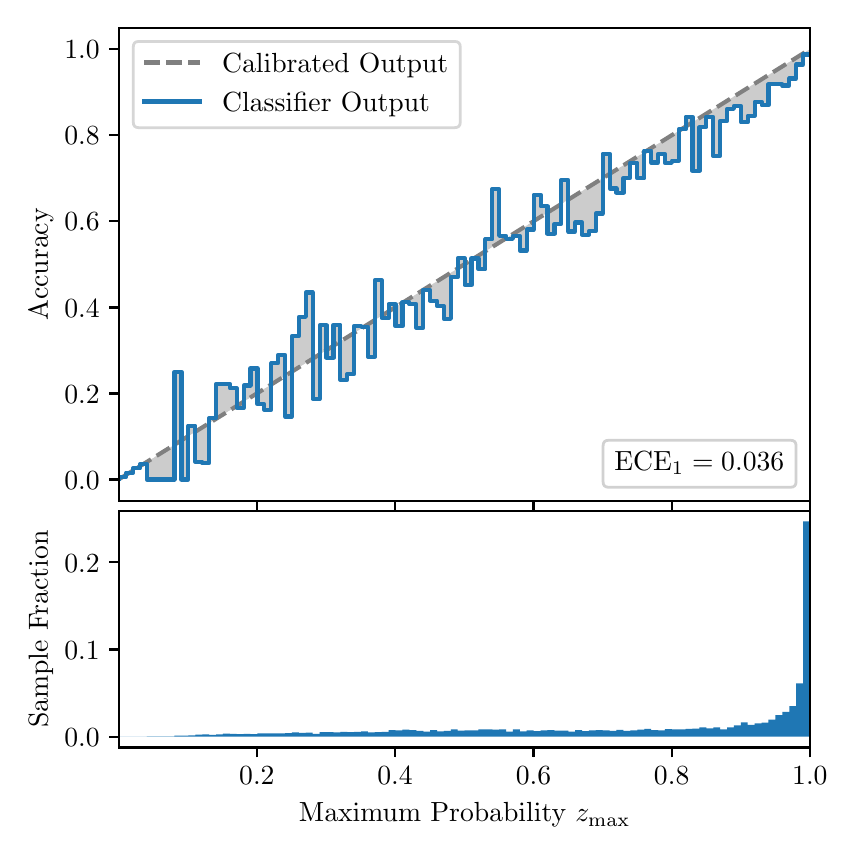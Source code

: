 \begingroup%
\makeatletter%
\begin{pgfpicture}%
\pgfpathrectangle{\pgfpointorigin}{\pgfqpoint{4.0in}{4.0in}}%
\pgfusepath{use as bounding box, clip}%
\begin{pgfscope}%
\pgfsetbuttcap%
\pgfsetmiterjoin%
\definecolor{currentfill}{rgb}{1.0,1.0,1.0}%
\pgfsetfillcolor{currentfill}%
\pgfsetlinewidth{0.0pt}%
\definecolor{currentstroke}{rgb}{1.0,1.0,1.0}%
\pgfsetstrokecolor{currentstroke}%
\pgfsetdash{}{0pt}%
\pgfpathmoveto{\pgfqpoint{0.0in}{0.0in}}%
\pgfpathlineto{\pgfqpoint{4.0in}{0.0in}}%
\pgfpathlineto{\pgfqpoint{4.0in}{4.0in}}%
\pgfpathlineto{\pgfqpoint{0.0in}{4.0in}}%
\pgfpathclose%
\pgfusepath{fill}%
\end{pgfscope}%
\begin{pgfscope}%
\pgfsetbuttcap%
\pgfsetmiterjoin%
\definecolor{currentfill}{rgb}{1.0,1.0,1.0}%
\pgfsetfillcolor{currentfill}%
\pgfsetlinewidth{0.0pt}%
\definecolor{currentstroke}{rgb}{0.0,0.0,0.0}%
\pgfsetstrokecolor{currentstroke}%
\pgfsetstrokeopacity{0.0}%
\pgfsetdash{}{0pt}%
\pgfpathmoveto{\pgfqpoint{0.458in}{1.633in}}%
\pgfpathlineto{\pgfqpoint{3.911in}{1.633in}}%
\pgfpathlineto{\pgfqpoint{3.911in}{4.0in}}%
\pgfpathlineto{\pgfqpoint{0.458in}{4.0in}}%
\pgfpathclose%
\pgfusepath{fill}%
\end{pgfscope}%
\begin{pgfscope}%
\pgfpathrectangle{\pgfqpoint{0.458in}{1.633in}}{\pgfqpoint{3.453in}{2.367in}}%
\pgfusepath{clip}%
\pgfsetbuttcap%
\pgfsetroundjoin%
\definecolor{currentfill}{rgb}{0.0,0.0,0.0}%
\pgfsetfillcolor{currentfill}%
\pgfsetfillopacity{0.2}%
\pgfsetlinewidth{0.0pt}%
\definecolor{currentstroke}{rgb}{0.0,0.0,0.0}%
\pgfsetstrokecolor{currentstroke}%
\pgfsetdash{}{0pt}%
\pgfpathmoveto{\pgfqpoint{0.462in}{1.754in}}%
\pgfpathlineto{\pgfqpoint{0.462in}{1.745in}}%
\pgfpathlineto{\pgfqpoint{0.465in}{1.747in}}%
\pgfpathlineto{\pgfqpoint{0.469in}{1.749in}}%
\pgfpathlineto{\pgfqpoint{0.472in}{1.751in}}%
\pgfpathlineto{\pgfqpoint{0.475in}{1.754in}}%
\pgfpathlineto{\pgfqpoint{0.479in}{1.756in}}%
\pgfpathlineto{\pgfqpoint{0.482in}{1.758in}}%
\pgfpathlineto{\pgfqpoint{0.486in}{1.76in}}%
\pgfpathlineto{\pgfqpoint{0.489in}{1.762in}}%
\pgfpathlineto{\pgfqpoint{0.493in}{1.764in}}%
\pgfpathlineto{\pgfqpoint{0.496in}{1.766in}}%
\pgfpathlineto{\pgfqpoint{0.5in}{1.769in}}%
\pgfpathlineto{\pgfqpoint{0.503in}{1.771in}}%
\pgfpathlineto{\pgfqpoint{0.507in}{1.773in}}%
\pgfpathlineto{\pgfqpoint{0.51in}{1.775in}}%
\pgfpathlineto{\pgfqpoint{0.513in}{1.777in}}%
\pgfpathlineto{\pgfqpoint{0.517in}{1.779in}}%
\pgfpathlineto{\pgfqpoint{0.52in}{1.782in}}%
\pgfpathlineto{\pgfqpoint{0.524in}{1.784in}}%
\pgfpathlineto{\pgfqpoint{0.527in}{1.786in}}%
\pgfpathlineto{\pgfqpoint{0.531in}{1.788in}}%
\pgfpathlineto{\pgfqpoint{0.534in}{1.79in}}%
\pgfpathlineto{\pgfqpoint{0.538in}{1.792in}}%
\pgfpathlineto{\pgfqpoint{0.541in}{1.794in}}%
\pgfpathlineto{\pgfqpoint{0.545in}{1.797in}}%
\pgfpathlineto{\pgfqpoint{0.548in}{1.799in}}%
\pgfpathlineto{\pgfqpoint{0.551in}{1.801in}}%
\pgfpathlineto{\pgfqpoint{0.555in}{1.803in}}%
\pgfpathlineto{\pgfqpoint{0.558in}{1.805in}}%
\pgfpathlineto{\pgfqpoint{0.562in}{1.807in}}%
\pgfpathlineto{\pgfqpoint{0.565in}{1.81in}}%
\pgfpathlineto{\pgfqpoint{0.569in}{1.812in}}%
\pgfpathlineto{\pgfqpoint{0.572in}{1.814in}}%
\pgfpathlineto{\pgfqpoint{0.576in}{1.816in}}%
\pgfpathlineto{\pgfqpoint{0.579in}{1.818in}}%
\pgfpathlineto{\pgfqpoint{0.583in}{1.82in}}%
\pgfpathlineto{\pgfqpoint{0.586in}{1.822in}}%
\pgfpathlineto{\pgfqpoint{0.59in}{1.825in}}%
\pgfpathlineto{\pgfqpoint{0.593in}{1.827in}}%
\pgfpathlineto{\pgfqpoint{0.596in}{1.829in}}%
\pgfpathlineto{\pgfqpoint{0.6in}{1.831in}}%
\pgfpathlineto{\pgfqpoint{0.603in}{1.833in}}%
\pgfpathlineto{\pgfqpoint{0.607in}{1.835in}}%
\pgfpathlineto{\pgfqpoint{0.61in}{1.837in}}%
\pgfpathlineto{\pgfqpoint{0.614in}{1.84in}}%
\pgfpathlineto{\pgfqpoint{0.617in}{1.842in}}%
\pgfpathlineto{\pgfqpoint{0.621in}{1.844in}}%
\pgfpathlineto{\pgfqpoint{0.624in}{1.846in}}%
\pgfpathlineto{\pgfqpoint{0.628in}{1.848in}}%
\pgfpathlineto{\pgfqpoint{0.631in}{1.85in}}%
\pgfpathlineto{\pgfqpoint{0.634in}{1.853in}}%
\pgfpathlineto{\pgfqpoint{0.638in}{1.855in}}%
\pgfpathlineto{\pgfqpoint{0.641in}{1.857in}}%
\pgfpathlineto{\pgfqpoint{0.645in}{1.859in}}%
\pgfpathlineto{\pgfqpoint{0.648in}{1.861in}}%
\pgfpathlineto{\pgfqpoint{0.652in}{1.863in}}%
\pgfpathlineto{\pgfqpoint{0.655in}{1.865in}}%
\pgfpathlineto{\pgfqpoint{0.659in}{1.868in}}%
\pgfpathlineto{\pgfqpoint{0.662in}{1.87in}}%
\pgfpathlineto{\pgfqpoint{0.666in}{1.872in}}%
\pgfpathlineto{\pgfqpoint{0.669in}{1.874in}}%
\pgfpathlineto{\pgfqpoint{0.672in}{1.876in}}%
\pgfpathlineto{\pgfqpoint{0.676in}{1.878in}}%
\pgfpathlineto{\pgfqpoint{0.679in}{1.881in}}%
\pgfpathlineto{\pgfqpoint{0.683in}{1.883in}}%
\pgfpathlineto{\pgfqpoint{0.686in}{1.885in}}%
\pgfpathlineto{\pgfqpoint{0.69in}{1.887in}}%
\pgfpathlineto{\pgfqpoint{0.693in}{1.889in}}%
\pgfpathlineto{\pgfqpoint{0.697in}{1.891in}}%
\pgfpathlineto{\pgfqpoint{0.7in}{1.893in}}%
\pgfpathlineto{\pgfqpoint{0.704in}{1.896in}}%
\pgfpathlineto{\pgfqpoint{0.707in}{1.898in}}%
\pgfpathlineto{\pgfqpoint{0.71in}{1.9in}}%
\pgfpathlineto{\pgfqpoint{0.714in}{1.902in}}%
\pgfpathlineto{\pgfqpoint{0.717in}{1.904in}}%
\pgfpathlineto{\pgfqpoint{0.721in}{1.906in}}%
\pgfpathlineto{\pgfqpoint{0.724in}{1.908in}}%
\pgfpathlineto{\pgfqpoint{0.728in}{1.911in}}%
\pgfpathlineto{\pgfqpoint{0.731in}{1.913in}}%
\pgfpathlineto{\pgfqpoint{0.735in}{1.915in}}%
\pgfpathlineto{\pgfqpoint{0.738in}{1.917in}}%
\pgfpathlineto{\pgfqpoint{0.742in}{1.919in}}%
\pgfpathlineto{\pgfqpoint{0.745in}{1.921in}}%
\pgfpathlineto{\pgfqpoint{0.749in}{1.924in}}%
\pgfpathlineto{\pgfqpoint{0.752in}{1.926in}}%
\pgfpathlineto{\pgfqpoint{0.755in}{1.928in}}%
\pgfpathlineto{\pgfqpoint{0.759in}{1.93in}}%
\pgfpathlineto{\pgfqpoint{0.762in}{1.932in}}%
\pgfpathlineto{\pgfqpoint{0.766in}{1.934in}}%
\pgfpathlineto{\pgfqpoint{0.769in}{1.936in}}%
\pgfpathlineto{\pgfqpoint{0.773in}{1.939in}}%
\pgfpathlineto{\pgfqpoint{0.776in}{1.941in}}%
\pgfpathlineto{\pgfqpoint{0.78in}{1.943in}}%
\pgfpathlineto{\pgfqpoint{0.783in}{1.945in}}%
\pgfpathlineto{\pgfqpoint{0.787in}{1.947in}}%
\pgfpathlineto{\pgfqpoint{0.79in}{1.949in}}%
\pgfpathlineto{\pgfqpoint{0.793in}{1.952in}}%
\pgfpathlineto{\pgfqpoint{0.797in}{1.954in}}%
\pgfpathlineto{\pgfqpoint{0.8in}{1.956in}}%
\pgfpathlineto{\pgfqpoint{0.804in}{1.958in}}%
\pgfpathlineto{\pgfqpoint{0.807in}{1.96in}}%
\pgfpathlineto{\pgfqpoint{0.811in}{1.962in}}%
\pgfpathlineto{\pgfqpoint{0.814in}{1.964in}}%
\pgfpathlineto{\pgfqpoint{0.818in}{1.967in}}%
\pgfpathlineto{\pgfqpoint{0.821in}{1.969in}}%
\pgfpathlineto{\pgfqpoint{0.825in}{1.971in}}%
\pgfpathlineto{\pgfqpoint{0.828in}{1.973in}}%
\pgfpathlineto{\pgfqpoint{0.831in}{1.975in}}%
\pgfpathlineto{\pgfqpoint{0.835in}{1.977in}}%
\pgfpathlineto{\pgfqpoint{0.838in}{1.979in}}%
\pgfpathlineto{\pgfqpoint{0.842in}{1.982in}}%
\pgfpathlineto{\pgfqpoint{0.845in}{1.984in}}%
\pgfpathlineto{\pgfqpoint{0.849in}{1.986in}}%
\pgfpathlineto{\pgfqpoint{0.852in}{1.988in}}%
\pgfpathlineto{\pgfqpoint{0.856in}{1.99in}}%
\pgfpathlineto{\pgfqpoint{0.859in}{1.992in}}%
\pgfpathlineto{\pgfqpoint{0.863in}{1.995in}}%
\pgfpathlineto{\pgfqpoint{0.866in}{1.997in}}%
\pgfpathlineto{\pgfqpoint{0.869in}{1.999in}}%
\pgfpathlineto{\pgfqpoint{0.873in}{2.001in}}%
\pgfpathlineto{\pgfqpoint{0.876in}{2.003in}}%
\pgfpathlineto{\pgfqpoint{0.88in}{2.005in}}%
\pgfpathlineto{\pgfqpoint{0.883in}{2.007in}}%
\pgfpathlineto{\pgfqpoint{0.887in}{2.01in}}%
\pgfpathlineto{\pgfqpoint{0.89in}{2.012in}}%
\pgfpathlineto{\pgfqpoint{0.894in}{2.014in}}%
\pgfpathlineto{\pgfqpoint{0.897in}{2.016in}}%
\pgfpathlineto{\pgfqpoint{0.901in}{2.018in}}%
\pgfpathlineto{\pgfqpoint{0.904in}{2.02in}}%
\pgfpathlineto{\pgfqpoint{0.908in}{2.023in}}%
\pgfpathlineto{\pgfqpoint{0.911in}{2.025in}}%
\pgfpathlineto{\pgfqpoint{0.914in}{2.027in}}%
\pgfpathlineto{\pgfqpoint{0.918in}{2.029in}}%
\pgfpathlineto{\pgfqpoint{0.921in}{2.031in}}%
\pgfpathlineto{\pgfqpoint{0.925in}{2.033in}}%
\pgfpathlineto{\pgfqpoint{0.928in}{2.035in}}%
\pgfpathlineto{\pgfqpoint{0.932in}{2.038in}}%
\pgfpathlineto{\pgfqpoint{0.935in}{2.04in}}%
\pgfpathlineto{\pgfqpoint{0.939in}{2.042in}}%
\pgfpathlineto{\pgfqpoint{0.942in}{2.044in}}%
\pgfpathlineto{\pgfqpoint{0.946in}{2.046in}}%
\pgfpathlineto{\pgfqpoint{0.949in}{2.048in}}%
\pgfpathlineto{\pgfqpoint{0.952in}{2.05in}}%
\pgfpathlineto{\pgfqpoint{0.956in}{2.053in}}%
\pgfpathlineto{\pgfqpoint{0.959in}{2.055in}}%
\pgfpathlineto{\pgfqpoint{0.963in}{2.057in}}%
\pgfpathlineto{\pgfqpoint{0.966in}{2.059in}}%
\pgfpathlineto{\pgfqpoint{0.97in}{2.061in}}%
\pgfpathlineto{\pgfqpoint{0.973in}{2.063in}}%
\pgfpathlineto{\pgfqpoint{0.977in}{2.066in}}%
\pgfpathlineto{\pgfqpoint{0.98in}{2.068in}}%
\pgfpathlineto{\pgfqpoint{0.984in}{2.07in}}%
\pgfpathlineto{\pgfqpoint{0.987in}{2.072in}}%
\pgfpathlineto{\pgfqpoint{0.99in}{2.074in}}%
\pgfpathlineto{\pgfqpoint{0.994in}{2.076in}}%
\pgfpathlineto{\pgfqpoint{0.997in}{2.078in}}%
\pgfpathlineto{\pgfqpoint{1.001in}{2.081in}}%
\pgfpathlineto{\pgfqpoint{1.004in}{2.083in}}%
\pgfpathlineto{\pgfqpoint{1.008in}{2.085in}}%
\pgfpathlineto{\pgfqpoint{1.011in}{2.087in}}%
\pgfpathlineto{\pgfqpoint{1.015in}{2.089in}}%
\pgfpathlineto{\pgfqpoint{1.018in}{2.091in}}%
\pgfpathlineto{\pgfqpoint{1.022in}{2.094in}}%
\pgfpathlineto{\pgfqpoint{1.025in}{2.096in}}%
\pgfpathlineto{\pgfqpoint{1.028in}{2.098in}}%
\pgfpathlineto{\pgfqpoint{1.032in}{2.1in}}%
\pgfpathlineto{\pgfqpoint{1.035in}{2.102in}}%
\pgfpathlineto{\pgfqpoint{1.039in}{2.104in}}%
\pgfpathlineto{\pgfqpoint{1.042in}{2.106in}}%
\pgfpathlineto{\pgfqpoint{1.046in}{2.109in}}%
\pgfpathlineto{\pgfqpoint{1.049in}{2.111in}}%
\pgfpathlineto{\pgfqpoint{1.053in}{2.113in}}%
\pgfpathlineto{\pgfqpoint{1.056in}{2.115in}}%
\pgfpathlineto{\pgfqpoint{1.06in}{2.117in}}%
\pgfpathlineto{\pgfqpoint{1.063in}{2.119in}}%
\pgfpathlineto{\pgfqpoint{1.067in}{2.122in}}%
\pgfpathlineto{\pgfqpoint{1.07in}{2.124in}}%
\pgfpathlineto{\pgfqpoint{1.073in}{2.126in}}%
\pgfpathlineto{\pgfqpoint{1.077in}{2.128in}}%
\pgfpathlineto{\pgfqpoint{1.08in}{2.13in}}%
\pgfpathlineto{\pgfqpoint{1.084in}{2.132in}}%
\pgfpathlineto{\pgfqpoint{1.087in}{2.134in}}%
\pgfpathlineto{\pgfqpoint{1.091in}{2.137in}}%
\pgfpathlineto{\pgfqpoint{1.094in}{2.139in}}%
\pgfpathlineto{\pgfqpoint{1.098in}{2.141in}}%
\pgfpathlineto{\pgfqpoint{1.101in}{2.143in}}%
\pgfpathlineto{\pgfqpoint{1.105in}{2.145in}}%
\pgfpathlineto{\pgfqpoint{1.108in}{2.147in}}%
\pgfpathlineto{\pgfqpoint{1.111in}{2.149in}}%
\pgfpathlineto{\pgfqpoint{1.115in}{2.152in}}%
\pgfpathlineto{\pgfqpoint{1.118in}{2.154in}}%
\pgfpathlineto{\pgfqpoint{1.122in}{2.156in}}%
\pgfpathlineto{\pgfqpoint{1.125in}{2.158in}}%
\pgfpathlineto{\pgfqpoint{1.129in}{2.16in}}%
\pgfpathlineto{\pgfqpoint{1.132in}{2.162in}}%
\pgfpathlineto{\pgfqpoint{1.136in}{2.165in}}%
\pgfpathlineto{\pgfqpoint{1.139in}{2.167in}}%
\pgfpathlineto{\pgfqpoint{1.143in}{2.169in}}%
\pgfpathlineto{\pgfqpoint{1.146in}{2.171in}}%
\pgfpathlineto{\pgfqpoint{1.149in}{2.173in}}%
\pgfpathlineto{\pgfqpoint{1.153in}{2.175in}}%
\pgfpathlineto{\pgfqpoint{1.156in}{2.177in}}%
\pgfpathlineto{\pgfqpoint{1.16in}{2.18in}}%
\pgfpathlineto{\pgfqpoint{1.163in}{2.182in}}%
\pgfpathlineto{\pgfqpoint{1.167in}{2.184in}}%
\pgfpathlineto{\pgfqpoint{1.17in}{2.186in}}%
\pgfpathlineto{\pgfqpoint{1.174in}{2.188in}}%
\pgfpathlineto{\pgfqpoint{1.177in}{2.19in}}%
\pgfpathlineto{\pgfqpoint{1.181in}{2.193in}}%
\pgfpathlineto{\pgfqpoint{1.184in}{2.195in}}%
\pgfpathlineto{\pgfqpoint{1.187in}{2.197in}}%
\pgfpathlineto{\pgfqpoint{1.191in}{2.199in}}%
\pgfpathlineto{\pgfqpoint{1.194in}{2.201in}}%
\pgfpathlineto{\pgfqpoint{1.198in}{2.203in}}%
\pgfpathlineto{\pgfqpoint{1.201in}{2.205in}}%
\pgfpathlineto{\pgfqpoint{1.205in}{2.208in}}%
\pgfpathlineto{\pgfqpoint{1.208in}{2.21in}}%
\pgfpathlineto{\pgfqpoint{1.212in}{2.212in}}%
\pgfpathlineto{\pgfqpoint{1.215in}{2.214in}}%
\pgfpathlineto{\pgfqpoint{1.219in}{2.216in}}%
\pgfpathlineto{\pgfqpoint{1.222in}{2.218in}}%
\pgfpathlineto{\pgfqpoint{1.226in}{2.22in}}%
\pgfpathlineto{\pgfqpoint{1.229in}{2.223in}}%
\pgfpathlineto{\pgfqpoint{1.232in}{2.225in}}%
\pgfpathlineto{\pgfqpoint{1.236in}{2.227in}}%
\pgfpathlineto{\pgfqpoint{1.239in}{2.229in}}%
\pgfpathlineto{\pgfqpoint{1.243in}{2.231in}}%
\pgfpathlineto{\pgfqpoint{1.246in}{2.233in}}%
\pgfpathlineto{\pgfqpoint{1.25in}{2.236in}}%
\pgfpathlineto{\pgfqpoint{1.253in}{2.238in}}%
\pgfpathlineto{\pgfqpoint{1.257in}{2.24in}}%
\pgfpathlineto{\pgfqpoint{1.26in}{2.242in}}%
\pgfpathlineto{\pgfqpoint{1.264in}{2.244in}}%
\pgfpathlineto{\pgfqpoint{1.267in}{2.246in}}%
\pgfpathlineto{\pgfqpoint{1.27in}{2.248in}}%
\pgfpathlineto{\pgfqpoint{1.274in}{2.251in}}%
\pgfpathlineto{\pgfqpoint{1.277in}{2.253in}}%
\pgfpathlineto{\pgfqpoint{1.281in}{2.255in}}%
\pgfpathlineto{\pgfqpoint{1.284in}{2.257in}}%
\pgfpathlineto{\pgfqpoint{1.288in}{2.259in}}%
\pgfpathlineto{\pgfqpoint{1.291in}{2.261in}}%
\pgfpathlineto{\pgfqpoint{1.295in}{2.264in}}%
\pgfpathlineto{\pgfqpoint{1.298in}{2.266in}}%
\pgfpathlineto{\pgfqpoint{1.302in}{2.268in}}%
\pgfpathlineto{\pgfqpoint{1.305in}{2.27in}}%
\pgfpathlineto{\pgfqpoint{1.308in}{2.272in}}%
\pgfpathlineto{\pgfqpoint{1.312in}{2.274in}}%
\pgfpathlineto{\pgfqpoint{1.315in}{2.276in}}%
\pgfpathlineto{\pgfqpoint{1.319in}{2.279in}}%
\pgfpathlineto{\pgfqpoint{1.322in}{2.281in}}%
\pgfpathlineto{\pgfqpoint{1.326in}{2.283in}}%
\pgfpathlineto{\pgfqpoint{1.329in}{2.285in}}%
\pgfpathlineto{\pgfqpoint{1.333in}{2.287in}}%
\pgfpathlineto{\pgfqpoint{1.336in}{2.289in}}%
\pgfpathlineto{\pgfqpoint{1.34in}{2.291in}}%
\pgfpathlineto{\pgfqpoint{1.343in}{2.294in}}%
\pgfpathlineto{\pgfqpoint{1.346in}{2.296in}}%
\pgfpathlineto{\pgfqpoint{1.35in}{2.298in}}%
\pgfpathlineto{\pgfqpoint{1.353in}{2.3in}}%
\pgfpathlineto{\pgfqpoint{1.357in}{2.302in}}%
\pgfpathlineto{\pgfqpoint{1.36in}{2.304in}}%
\pgfpathlineto{\pgfqpoint{1.364in}{2.307in}}%
\pgfpathlineto{\pgfqpoint{1.367in}{2.309in}}%
\pgfpathlineto{\pgfqpoint{1.371in}{2.311in}}%
\pgfpathlineto{\pgfqpoint{1.374in}{2.313in}}%
\pgfpathlineto{\pgfqpoint{1.378in}{2.315in}}%
\pgfpathlineto{\pgfqpoint{1.381in}{2.317in}}%
\pgfpathlineto{\pgfqpoint{1.385in}{2.319in}}%
\pgfpathlineto{\pgfqpoint{1.388in}{2.322in}}%
\pgfpathlineto{\pgfqpoint{1.391in}{2.324in}}%
\pgfpathlineto{\pgfqpoint{1.395in}{2.326in}}%
\pgfpathlineto{\pgfqpoint{1.398in}{2.328in}}%
\pgfpathlineto{\pgfqpoint{1.402in}{2.33in}}%
\pgfpathlineto{\pgfqpoint{1.405in}{2.332in}}%
\pgfpathlineto{\pgfqpoint{1.409in}{2.335in}}%
\pgfpathlineto{\pgfqpoint{1.412in}{2.337in}}%
\pgfpathlineto{\pgfqpoint{1.416in}{2.339in}}%
\pgfpathlineto{\pgfqpoint{1.419in}{2.341in}}%
\pgfpathlineto{\pgfqpoint{1.423in}{2.343in}}%
\pgfpathlineto{\pgfqpoint{1.426in}{2.345in}}%
\pgfpathlineto{\pgfqpoint{1.429in}{2.347in}}%
\pgfpathlineto{\pgfqpoint{1.433in}{2.35in}}%
\pgfpathlineto{\pgfqpoint{1.436in}{2.352in}}%
\pgfpathlineto{\pgfqpoint{1.44in}{2.354in}}%
\pgfpathlineto{\pgfqpoint{1.443in}{2.356in}}%
\pgfpathlineto{\pgfqpoint{1.447in}{2.358in}}%
\pgfpathlineto{\pgfqpoint{1.45in}{2.36in}}%
\pgfpathlineto{\pgfqpoint{1.454in}{2.363in}}%
\pgfpathlineto{\pgfqpoint{1.457in}{2.365in}}%
\pgfpathlineto{\pgfqpoint{1.461in}{2.367in}}%
\pgfpathlineto{\pgfqpoint{1.464in}{2.369in}}%
\pgfpathlineto{\pgfqpoint{1.467in}{2.371in}}%
\pgfpathlineto{\pgfqpoint{1.471in}{2.373in}}%
\pgfpathlineto{\pgfqpoint{1.474in}{2.375in}}%
\pgfpathlineto{\pgfqpoint{1.478in}{2.378in}}%
\pgfpathlineto{\pgfqpoint{1.481in}{2.38in}}%
\pgfpathlineto{\pgfqpoint{1.485in}{2.382in}}%
\pgfpathlineto{\pgfqpoint{1.488in}{2.384in}}%
\pgfpathlineto{\pgfqpoint{1.492in}{2.386in}}%
\pgfpathlineto{\pgfqpoint{1.495in}{2.388in}}%
\pgfpathlineto{\pgfqpoint{1.499in}{2.39in}}%
\pgfpathlineto{\pgfqpoint{1.502in}{2.393in}}%
\pgfpathlineto{\pgfqpoint{1.506in}{2.395in}}%
\pgfpathlineto{\pgfqpoint{1.509in}{2.397in}}%
\pgfpathlineto{\pgfqpoint{1.512in}{2.399in}}%
\pgfpathlineto{\pgfqpoint{1.516in}{2.401in}}%
\pgfpathlineto{\pgfqpoint{1.519in}{2.403in}}%
\pgfpathlineto{\pgfqpoint{1.523in}{2.406in}}%
\pgfpathlineto{\pgfqpoint{1.526in}{2.408in}}%
\pgfpathlineto{\pgfqpoint{1.53in}{2.41in}}%
\pgfpathlineto{\pgfqpoint{1.533in}{2.412in}}%
\pgfpathlineto{\pgfqpoint{1.537in}{2.414in}}%
\pgfpathlineto{\pgfqpoint{1.54in}{2.416in}}%
\pgfpathlineto{\pgfqpoint{1.544in}{2.418in}}%
\pgfpathlineto{\pgfqpoint{1.547in}{2.421in}}%
\pgfpathlineto{\pgfqpoint{1.55in}{2.423in}}%
\pgfpathlineto{\pgfqpoint{1.554in}{2.425in}}%
\pgfpathlineto{\pgfqpoint{1.557in}{2.427in}}%
\pgfpathlineto{\pgfqpoint{1.561in}{2.429in}}%
\pgfpathlineto{\pgfqpoint{1.564in}{2.431in}}%
\pgfpathlineto{\pgfqpoint{1.568in}{2.434in}}%
\pgfpathlineto{\pgfqpoint{1.571in}{2.436in}}%
\pgfpathlineto{\pgfqpoint{1.575in}{2.438in}}%
\pgfpathlineto{\pgfqpoint{1.578in}{2.44in}}%
\pgfpathlineto{\pgfqpoint{1.582in}{2.442in}}%
\pgfpathlineto{\pgfqpoint{1.585in}{2.444in}}%
\pgfpathlineto{\pgfqpoint{1.588in}{2.446in}}%
\pgfpathlineto{\pgfqpoint{1.592in}{2.449in}}%
\pgfpathlineto{\pgfqpoint{1.595in}{2.451in}}%
\pgfpathlineto{\pgfqpoint{1.599in}{2.453in}}%
\pgfpathlineto{\pgfqpoint{1.602in}{2.455in}}%
\pgfpathlineto{\pgfqpoint{1.606in}{2.457in}}%
\pgfpathlineto{\pgfqpoint{1.609in}{2.459in}}%
\pgfpathlineto{\pgfqpoint{1.613in}{2.461in}}%
\pgfpathlineto{\pgfqpoint{1.616in}{2.464in}}%
\pgfpathlineto{\pgfqpoint{1.62in}{2.466in}}%
\pgfpathlineto{\pgfqpoint{1.623in}{2.468in}}%
\pgfpathlineto{\pgfqpoint{1.626in}{2.47in}}%
\pgfpathlineto{\pgfqpoint{1.63in}{2.472in}}%
\pgfpathlineto{\pgfqpoint{1.633in}{2.474in}}%
\pgfpathlineto{\pgfqpoint{1.637in}{2.477in}}%
\pgfpathlineto{\pgfqpoint{1.64in}{2.479in}}%
\pgfpathlineto{\pgfqpoint{1.644in}{2.481in}}%
\pgfpathlineto{\pgfqpoint{1.647in}{2.483in}}%
\pgfpathlineto{\pgfqpoint{1.651in}{2.485in}}%
\pgfpathlineto{\pgfqpoint{1.654in}{2.487in}}%
\pgfpathlineto{\pgfqpoint{1.658in}{2.489in}}%
\pgfpathlineto{\pgfqpoint{1.661in}{2.492in}}%
\pgfpathlineto{\pgfqpoint{1.665in}{2.494in}}%
\pgfpathlineto{\pgfqpoint{1.668in}{2.496in}}%
\pgfpathlineto{\pgfqpoint{1.671in}{2.498in}}%
\pgfpathlineto{\pgfqpoint{1.675in}{2.5in}}%
\pgfpathlineto{\pgfqpoint{1.678in}{2.502in}}%
\pgfpathlineto{\pgfqpoint{1.682in}{2.505in}}%
\pgfpathlineto{\pgfqpoint{1.685in}{2.507in}}%
\pgfpathlineto{\pgfqpoint{1.689in}{2.509in}}%
\pgfpathlineto{\pgfqpoint{1.692in}{2.511in}}%
\pgfpathlineto{\pgfqpoint{1.696in}{2.513in}}%
\pgfpathlineto{\pgfqpoint{1.699in}{2.515in}}%
\pgfpathlineto{\pgfqpoint{1.703in}{2.517in}}%
\pgfpathlineto{\pgfqpoint{1.706in}{2.52in}}%
\pgfpathlineto{\pgfqpoint{1.709in}{2.522in}}%
\pgfpathlineto{\pgfqpoint{1.713in}{2.524in}}%
\pgfpathlineto{\pgfqpoint{1.716in}{2.526in}}%
\pgfpathlineto{\pgfqpoint{1.72in}{2.528in}}%
\pgfpathlineto{\pgfqpoint{1.723in}{2.53in}}%
\pgfpathlineto{\pgfqpoint{1.727in}{2.532in}}%
\pgfpathlineto{\pgfqpoint{1.73in}{2.535in}}%
\pgfpathlineto{\pgfqpoint{1.734in}{2.537in}}%
\pgfpathlineto{\pgfqpoint{1.737in}{2.539in}}%
\pgfpathlineto{\pgfqpoint{1.741in}{2.541in}}%
\pgfpathlineto{\pgfqpoint{1.744in}{2.543in}}%
\pgfpathlineto{\pgfqpoint{1.747in}{2.545in}}%
\pgfpathlineto{\pgfqpoint{1.751in}{2.548in}}%
\pgfpathlineto{\pgfqpoint{1.754in}{2.55in}}%
\pgfpathlineto{\pgfqpoint{1.758in}{2.552in}}%
\pgfpathlineto{\pgfqpoint{1.761in}{2.554in}}%
\pgfpathlineto{\pgfqpoint{1.765in}{2.556in}}%
\pgfpathlineto{\pgfqpoint{1.768in}{2.558in}}%
\pgfpathlineto{\pgfqpoint{1.772in}{2.56in}}%
\pgfpathlineto{\pgfqpoint{1.775in}{2.563in}}%
\pgfpathlineto{\pgfqpoint{1.779in}{2.565in}}%
\pgfpathlineto{\pgfqpoint{1.782in}{2.567in}}%
\pgfpathlineto{\pgfqpoint{1.785in}{2.569in}}%
\pgfpathlineto{\pgfqpoint{1.789in}{2.571in}}%
\pgfpathlineto{\pgfqpoint{1.792in}{2.573in}}%
\pgfpathlineto{\pgfqpoint{1.796in}{2.576in}}%
\pgfpathlineto{\pgfqpoint{1.799in}{2.578in}}%
\pgfpathlineto{\pgfqpoint{1.803in}{2.58in}}%
\pgfpathlineto{\pgfqpoint{1.806in}{2.582in}}%
\pgfpathlineto{\pgfqpoint{1.81in}{2.584in}}%
\pgfpathlineto{\pgfqpoint{1.813in}{2.586in}}%
\pgfpathlineto{\pgfqpoint{1.817in}{2.588in}}%
\pgfpathlineto{\pgfqpoint{1.82in}{2.591in}}%
\pgfpathlineto{\pgfqpoint{1.824in}{2.593in}}%
\pgfpathlineto{\pgfqpoint{1.827in}{2.595in}}%
\pgfpathlineto{\pgfqpoint{1.83in}{2.597in}}%
\pgfpathlineto{\pgfqpoint{1.834in}{2.599in}}%
\pgfpathlineto{\pgfqpoint{1.837in}{2.601in}}%
\pgfpathlineto{\pgfqpoint{1.841in}{2.604in}}%
\pgfpathlineto{\pgfqpoint{1.844in}{2.606in}}%
\pgfpathlineto{\pgfqpoint{1.848in}{2.608in}}%
\pgfpathlineto{\pgfqpoint{1.851in}{2.61in}}%
\pgfpathlineto{\pgfqpoint{1.855in}{2.612in}}%
\pgfpathlineto{\pgfqpoint{1.858in}{2.614in}}%
\pgfpathlineto{\pgfqpoint{1.862in}{2.616in}}%
\pgfpathlineto{\pgfqpoint{1.865in}{2.619in}}%
\pgfpathlineto{\pgfqpoint{1.868in}{2.621in}}%
\pgfpathlineto{\pgfqpoint{1.872in}{2.623in}}%
\pgfpathlineto{\pgfqpoint{1.875in}{2.625in}}%
\pgfpathlineto{\pgfqpoint{1.879in}{2.627in}}%
\pgfpathlineto{\pgfqpoint{1.882in}{2.629in}}%
\pgfpathlineto{\pgfqpoint{1.886in}{2.631in}}%
\pgfpathlineto{\pgfqpoint{1.889in}{2.634in}}%
\pgfpathlineto{\pgfqpoint{1.893in}{2.636in}}%
\pgfpathlineto{\pgfqpoint{1.896in}{2.638in}}%
\pgfpathlineto{\pgfqpoint{1.9in}{2.64in}}%
\pgfpathlineto{\pgfqpoint{1.903in}{2.642in}}%
\pgfpathlineto{\pgfqpoint{1.906in}{2.644in}}%
\pgfpathlineto{\pgfqpoint{1.91in}{2.647in}}%
\pgfpathlineto{\pgfqpoint{1.913in}{2.649in}}%
\pgfpathlineto{\pgfqpoint{1.917in}{2.651in}}%
\pgfpathlineto{\pgfqpoint{1.92in}{2.653in}}%
\pgfpathlineto{\pgfqpoint{1.924in}{2.655in}}%
\pgfpathlineto{\pgfqpoint{1.927in}{2.657in}}%
\pgfpathlineto{\pgfqpoint{1.931in}{2.659in}}%
\pgfpathlineto{\pgfqpoint{1.934in}{2.662in}}%
\pgfpathlineto{\pgfqpoint{1.938in}{2.664in}}%
\pgfpathlineto{\pgfqpoint{1.941in}{2.666in}}%
\pgfpathlineto{\pgfqpoint{1.944in}{2.668in}}%
\pgfpathlineto{\pgfqpoint{1.948in}{2.67in}}%
\pgfpathlineto{\pgfqpoint{1.951in}{2.672in}}%
\pgfpathlineto{\pgfqpoint{1.955in}{2.675in}}%
\pgfpathlineto{\pgfqpoint{1.958in}{2.677in}}%
\pgfpathlineto{\pgfqpoint{1.962in}{2.679in}}%
\pgfpathlineto{\pgfqpoint{1.965in}{2.681in}}%
\pgfpathlineto{\pgfqpoint{1.969in}{2.683in}}%
\pgfpathlineto{\pgfqpoint{1.972in}{2.685in}}%
\pgfpathlineto{\pgfqpoint{1.976in}{2.687in}}%
\pgfpathlineto{\pgfqpoint{1.979in}{2.69in}}%
\pgfpathlineto{\pgfqpoint{1.983in}{2.692in}}%
\pgfpathlineto{\pgfqpoint{1.986in}{2.694in}}%
\pgfpathlineto{\pgfqpoint{1.989in}{2.696in}}%
\pgfpathlineto{\pgfqpoint{1.993in}{2.698in}}%
\pgfpathlineto{\pgfqpoint{1.996in}{2.7in}}%
\pgfpathlineto{\pgfqpoint{2.0in}{2.702in}}%
\pgfpathlineto{\pgfqpoint{2.003in}{2.705in}}%
\pgfpathlineto{\pgfqpoint{2.007in}{2.707in}}%
\pgfpathlineto{\pgfqpoint{2.01in}{2.709in}}%
\pgfpathlineto{\pgfqpoint{2.014in}{2.711in}}%
\pgfpathlineto{\pgfqpoint{2.017in}{2.713in}}%
\pgfpathlineto{\pgfqpoint{2.021in}{2.715in}}%
\pgfpathlineto{\pgfqpoint{2.024in}{2.718in}}%
\pgfpathlineto{\pgfqpoint{2.027in}{2.72in}}%
\pgfpathlineto{\pgfqpoint{2.031in}{2.722in}}%
\pgfpathlineto{\pgfqpoint{2.034in}{2.724in}}%
\pgfpathlineto{\pgfqpoint{2.038in}{2.726in}}%
\pgfpathlineto{\pgfqpoint{2.041in}{2.728in}}%
\pgfpathlineto{\pgfqpoint{2.045in}{2.73in}}%
\pgfpathlineto{\pgfqpoint{2.048in}{2.733in}}%
\pgfpathlineto{\pgfqpoint{2.052in}{2.735in}}%
\pgfpathlineto{\pgfqpoint{2.055in}{2.737in}}%
\pgfpathlineto{\pgfqpoint{2.059in}{2.739in}}%
\pgfpathlineto{\pgfqpoint{2.062in}{2.741in}}%
\pgfpathlineto{\pgfqpoint{2.065in}{2.743in}}%
\pgfpathlineto{\pgfqpoint{2.069in}{2.746in}}%
\pgfpathlineto{\pgfqpoint{2.072in}{2.748in}}%
\pgfpathlineto{\pgfqpoint{2.076in}{2.75in}}%
\pgfpathlineto{\pgfqpoint{2.079in}{2.752in}}%
\pgfpathlineto{\pgfqpoint{2.083in}{2.754in}}%
\pgfpathlineto{\pgfqpoint{2.086in}{2.756in}}%
\pgfpathlineto{\pgfqpoint{2.09in}{2.758in}}%
\pgfpathlineto{\pgfqpoint{2.093in}{2.761in}}%
\pgfpathlineto{\pgfqpoint{2.097in}{2.763in}}%
\pgfpathlineto{\pgfqpoint{2.1in}{2.765in}}%
\pgfpathlineto{\pgfqpoint{2.103in}{2.767in}}%
\pgfpathlineto{\pgfqpoint{2.107in}{2.769in}}%
\pgfpathlineto{\pgfqpoint{2.11in}{2.771in}}%
\pgfpathlineto{\pgfqpoint{2.114in}{2.773in}}%
\pgfpathlineto{\pgfqpoint{2.117in}{2.776in}}%
\pgfpathlineto{\pgfqpoint{2.121in}{2.778in}}%
\pgfpathlineto{\pgfqpoint{2.124in}{2.78in}}%
\pgfpathlineto{\pgfqpoint{2.128in}{2.782in}}%
\pgfpathlineto{\pgfqpoint{2.131in}{2.784in}}%
\pgfpathlineto{\pgfqpoint{2.135in}{2.786in}}%
\pgfpathlineto{\pgfqpoint{2.138in}{2.789in}}%
\pgfpathlineto{\pgfqpoint{2.142in}{2.791in}}%
\pgfpathlineto{\pgfqpoint{2.145in}{2.793in}}%
\pgfpathlineto{\pgfqpoint{2.148in}{2.795in}}%
\pgfpathlineto{\pgfqpoint{2.152in}{2.797in}}%
\pgfpathlineto{\pgfqpoint{2.155in}{2.799in}}%
\pgfpathlineto{\pgfqpoint{2.159in}{2.801in}}%
\pgfpathlineto{\pgfqpoint{2.162in}{2.804in}}%
\pgfpathlineto{\pgfqpoint{2.166in}{2.806in}}%
\pgfpathlineto{\pgfqpoint{2.169in}{2.808in}}%
\pgfpathlineto{\pgfqpoint{2.173in}{2.81in}}%
\pgfpathlineto{\pgfqpoint{2.176in}{2.812in}}%
\pgfpathlineto{\pgfqpoint{2.18in}{2.814in}}%
\pgfpathlineto{\pgfqpoint{2.183in}{2.817in}}%
\pgfpathlineto{\pgfqpoint{2.186in}{2.819in}}%
\pgfpathlineto{\pgfqpoint{2.19in}{2.821in}}%
\pgfpathlineto{\pgfqpoint{2.193in}{2.823in}}%
\pgfpathlineto{\pgfqpoint{2.197in}{2.825in}}%
\pgfpathlineto{\pgfqpoint{2.2in}{2.827in}}%
\pgfpathlineto{\pgfqpoint{2.204in}{2.829in}}%
\pgfpathlineto{\pgfqpoint{2.207in}{2.832in}}%
\pgfpathlineto{\pgfqpoint{2.211in}{2.834in}}%
\pgfpathlineto{\pgfqpoint{2.214in}{2.836in}}%
\pgfpathlineto{\pgfqpoint{2.218in}{2.838in}}%
\pgfpathlineto{\pgfqpoint{2.221in}{2.84in}}%
\pgfpathlineto{\pgfqpoint{2.224in}{2.842in}}%
\pgfpathlineto{\pgfqpoint{2.228in}{2.845in}}%
\pgfpathlineto{\pgfqpoint{2.231in}{2.847in}}%
\pgfpathlineto{\pgfqpoint{2.235in}{2.849in}}%
\pgfpathlineto{\pgfqpoint{2.238in}{2.851in}}%
\pgfpathlineto{\pgfqpoint{2.242in}{2.853in}}%
\pgfpathlineto{\pgfqpoint{2.245in}{2.855in}}%
\pgfpathlineto{\pgfqpoint{2.249in}{2.857in}}%
\pgfpathlineto{\pgfqpoint{2.252in}{2.86in}}%
\pgfpathlineto{\pgfqpoint{2.256in}{2.862in}}%
\pgfpathlineto{\pgfqpoint{2.259in}{2.864in}}%
\pgfpathlineto{\pgfqpoint{2.262in}{2.866in}}%
\pgfpathlineto{\pgfqpoint{2.266in}{2.868in}}%
\pgfpathlineto{\pgfqpoint{2.269in}{2.87in}}%
\pgfpathlineto{\pgfqpoint{2.273in}{2.872in}}%
\pgfpathlineto{\pgfqpoint{2.276in}{2.875in}}%
\pgfpathlineto{\pgfqpoint{2.28in}{2.877in}}%
\pgfpathlineto{\pgfqpoint{2.283in}{2.879in}}%
\pgfpathlineto{\pgfqpoint{2.287in}{2.881in}}%
\pgfpathlineto{\pgfqpoint{2.29in}{2.883in}}%
\pgfpathlineto{\pgfqpoint{2.294in}{2.885in}}%
\pgfpathlineto{\pgfqpoint{2.297in}{2.888in}}%
\pgfpathlineto{\pgfqpoint{2.301in}{2.89in}}%
\pgfpathlineto{\pgfqpoint{2.304in}{2.892in}}%
\pgfpathlineto{\pgfqpoint{2.307in}{2.894in}}%
\pgfpathlineto{\pgfqpoint{2.311in}{2.896in}}%
\pgfpathlineto{\pgfqpoint{2.314in}{2.898in}}%
\pgfpathlineto{\pgfqpoint{2.318in}{2.9in}}%
\pgfpathlineto{\pgfqpoint{2.321in}{2.903in}}%
\pgfpathlineto{\pgfqpoint{2.325in}{2.905in}}%
\pgfpathlineto{\pgfqpoint{2.328in}{2.907in}}%
\pgfpathlineto{\pgfqpoint{2.332in}{2.909in}}%
\pgfpathlineto{\pgfqpoint{2.335in}{2.911in}}%
\pgfpathlineto{\pgfqpoint{2.339in}{2.913in}}%
\pgfpathlineto{\pgfqpoint{2.342in}{2.916in}}%
\pgfpathlineto{\pgfqpoint{2.345in}{2.918in}}%
\pgfpathlineto{\pgfqpoint{2.349in}{2.92in}}%
\pgfpathlineto{\pgfqpoint{2.352in}{2.922in}}%
\pgfpathlineto{\pgfqpoint{2.356in}{2.924in}}%
\pgfpathlineto{\pgfqpoint{2.359in}{2.926in}}%
\pgfpathlineto{\pgfqpoint{2.363in}{2.928in}}%
\pgfpathlineto{\pgfqpoint{2.366in}{2.931in}}%
\pgfpathlineto{\pgfqpoint{2.37in}{2.933in}}%
\pgfpathlineto{\pgfqpoint{2.373in}{2.935in}}%
\pgfpathlineto{\pgfqpoint{2.377in}{2.937in}}%
\pgfpathlineto{\pgfqpoint{2.38in}{2.939in}}%
\pgfpathlineto{\pgfqpoint{2.383in}{2.941in}}%
\pgfpathlineto{\pgfqpoint{2.387in}{2.943in}}%
\pgfpathlineto{\pgfqpoint{2.39in}{2.946in}}%
\pgfpathlineto{\pgfqpoint{2.394in}{2.948in}}%
\pgfpathlineto{\pgfqpoint{2.397in}{2.95in}}%
\pgfpathlineto{\pgfqpoint{2.401in}{2.952in}}%
\pgfpathlineto{\pgfqpoint{2.404in}{2.954in}}%
\pgfpathlineto{\pgfqpoint{2.408in}{2.956in}}%
\pgfpathlineto{\pgfqpoint{2.411in}{2.959in}}%
\pgfpathlineto{\pgfqpoint{2.415in}{2.961in}}%
\pgfpathlineto{\pgfqpoint{2.418in}{2.963in}}%
\pgfpathlineto{\pgfqpoint{2.421in}{2.965in}}%
\pgfpathlineto{\pgfqpoint{2.425in}{2.967in}}%
\pgfpathlineto{\pgfqpoint{2.428in}{2.969in}}%
\pgfpathlineto{\pgfqpoint{2.432in}{2.971in}}%
\pgfpathlineto{\pgfqpoint{2.435in}{2.974in}}%
\pgfpathlineto{\pgfqpoint{2.439in}{2.976in}}%
\pgfpathlineto{\pgfqpoint{2.442in}{2.978in}}%
\pgfpathlineto{\pgfqpoint{2.446in}{2.98in}}%
\pgfpathlineto{\pgfqpoint{2.449in}{2.982in}}%
\pgfpathlineto{\pgfqpoint{2.453in}{2.984in}}%
\pgfpathlineto{\pgfqpoint{2.456in}{2.987in}}%
\pgfpathlineto{\pgfqpoint{2.46in}{2.989in}}%
\pgfpathlineto{\pgfqpoint{2.463in}{2.991in}}%
\pgfpathlineto{\pgfqpoint{2.466in}{2.993in}}%
\pgfpathlineto{\pgfqpoint{2.47in}{2.995in}}%
\pgfpathlineto{\pgfqpoint{2.473in}{2.997in}}%
\pgfpathlineto{\pgfqpoint{2.477in}{2.999in}}%
\pgfpathlineto{\pgfqpoint{2.48in}{3.002in}}%
\pgfpathlineto{\pgfqpoint{2.484in}{3.004in}}%
\pgfpathlineto{\pgfqpoint{2.487in}{3.006in}}%
\pgfpathlineto{\pgfqpoint{2.491in}{3.008in}}%
\pgfpathlineto{\pgfqpoint{2.494in}{3.01in}}%
\pgfpathlineto{\pgfqpoint{2.498in}{3.012in}}%
\pgfpathlineto{\pgfqpoint{2.501in}{3.014in}}%
\pgfpathlineto{\pgfqpoint{2.504in}{3.017in}}%
\pgfpathlineto{\pgfqpoint{2.508in}{3.019in}}%
\pgfpathlineto{\pgfqpoint{2.511in}{3.021in}}%
\pgfpathlineto{\pgfqpoint{2.515in}{3.023in}}%
\pgfpathlineto{\pgfqpoint{2.518in}{3.025in}}%
\pgfpathlineto{\pgfqpoint{2.522in}{3.027in}}%
\pgfpathlineto{\pgfqpoint{2.525in}{3.03in}}%
\pgfpathlineto{\pgfqpoint{2.529in}{3.032in}}%
\pgfpathlineto{\pgfqpoint{2.532in}{3.034in}}%
\pgfpathlineto{\pgfqpoint{2.536in}{3.036in}}%
\pgfpathlineto{\pgfqpoint{2.539in}{3.038in}}%
\pgfpathlineto{\pgfqpoint{2.542in}{3.04in}}%
\pgfpathlineto{\pgfqpoint{2.546in}{3.042in}}%
\pgfpathlineto{\pgfqpoint{2.549in}{3.045in}}%
\pgfpathlineto{\pgfqpoint{2.553in}{3.047in}}%
\pgfpathlineto{\pgfqpoint{2.556in}{3.049in}}%
\pgfpathlineto{\pgfqpoint{2.56in}{3.051in}}%
\pgfpathlineto{\pgfqpoint{2.563in}{3.053in}}%
\pgfpathlineto{\pgfqpoint{2.567in}{3.055in}}%
\pgfpathlineto{\pgfqpoint{2.57in}{3.058in}}%
\pgfpathlineto{\pgfqpoint{2.574in}{3.06in}}%
\pgfpathlineto{\pgfqpoint{2.577in}{3.062in}}%
\pgfpathlineto{\pgfqpoint{2.58in}{3.064in}}%
\pgfpathlineto{\pgfqpoint{2.584in}{3.066in}}%
\pgfpathlineto{\pgfqpoint{2.587in}{3.068in}}%
\pgfpathlineto{\pgfqpoint{2.591in}{3.07in}}%
\pgfpathlineto{\pgfqpoint{2.594in}{3.073in}}%
\pgfpathlineto{\pgfqpoint{2.598in}{3.075in}}%
\pgfpathlineto{\pgfqpoint{2.601in}{3.077in}}%
\pgfpathlineto{\pgfqpoint{2.605in}{3.079in}}%
\pgfpathlineto{\pgfqpoint{2.608in}{3.081in}}%
\pgfpathlineto{\pgfqpoint{2.612in}{3.083in}}%
\pgfpathlineto{\pgfqpoint{2.615in}{3.085in}}%
\pgfpathlineto{\pgfqpoint{2.619in}{3.088in}}%
\pgfpathlineto{\pgfqpoint{2.622in}{3.09in}}%
\pgfpathlineto{\pgfqpoint{2.625in}{3.092in}}%
\pgfpathlineto{\pgfqpoint{2.629in}{3.094in}}%
\pgfpathlineto{\pgfqpoint{2.632in}{3.096in}}%
\pgfpathlineto{\pgfqpoint{2.636in}{3.098in}}%
\pgfpathlineto{\pgfqpoint{2.639in}{3.101in}}%
\pgfpathlineto{\pgfqpoint{2.643in}{3.103in}}%
\pgfpathlineto{\pgfqpoint{2.646in}{3.105in}}%
\pgfpathlineto{\pgfqpoint{2.65in}{3.107in}}%
\pgfpathlineto{\pgfqpoint{2.653in}{3.109in}}%
\pgfpathlineto{\pgfqpoint{2.657in}{3.111in}}%
\pgfpathlineto{\pgfqpoint{2.66in}{3.113in}}%
\pgfpathlineto{\pgfqpoint{2.663in}{3.116in}}%
\pgfpathlineto{\pgfqpoint{2.667in}{3.118in}}%
\pgfpathlineto{\pgfqpoint{2.67in}{3.12in}}%
\pgfpathlineto{\pgfqpoint{2.674in}{3.122in}}%
\pgfpathlineto{\pgfqpoint{2.677in}{3.124in}}%
\pgfpathlineto{\pgfqpoint{2.681in}{3.126in}}%
\pgfpathlineto{\pgfqpoint{2.684in}{3.129in}}%
\pgfpathlineto{\pgfqpoint{2.688in}{3.131in}}%
\pgfpathlineto{\pgfqpoint{2.691in}{3.133in}}%
\pgfpathlineto{\pgfqpoint{2.695in}{3.135in}}%
\pgfpathlineto{\pgfqpoint{2.698in}{3.137in}}%
\pgfpathlineto{\pgfqpoint{2.701in}{3.139in}}%
\pgfpathlineto{\pgfqpoint{2.705in}{3.141in}}%
\pgfpathlineto{\pgfqpoint{2.708in}{3.144in}}%
\pgfpathlineto{\pgfqpoint{2.712in}{3.146in}}%
\pgfpathlineto{\pgfqpoint{2.715in}{3.148in}}%
\pgfpathlineto{\pgfqpoint{2.719in}{3.15in}}%
\pgfpathlineto{\pgfqpoint{2.722in}{3.152in}}%
\pgfpathlineto{\pgfqpoint{2.726in}{3.154in}}%
\pgfpathlineto{\pgfqpoint{2.729in}{3.157in}}%
\pgfpathlineto{\pgfqpoint{2.733in}{3.159in}}%
\pgfpathlineto{\pgfqpoint{2.736in}{3.161in}}%
\pgfpathlineto{\pgfqpoint{2.739in}{3.163in}}%
\pgfpathlineto{\pgfqpoint{2.743in}{3.165in}}%
\pgfpathlineto{\pgfqpoint{2.746in}{3.167in}}%
\pgfpathlineto{\pgfqpoint{2.75in}{3.169in}}%
\pgfpathlineto{\pgfqpoint{2.753in}{3.172in}}%
\pgfpathlineto{\pgfqpoint{2.757in}{3.174in}}%
\pgfpathlineto{\pgfqpoint{2.76in}{3.176in}}%
\pgfpathlineto{\pgfqpoint{2.764in}{3.178in}}%
\pgfpathlineto{\pgfqpoint{2.767in}{3.18in}}%
\pgfpathlineto{\pgfqpoint{2.771in}{3.182in}}%
\pgfpathlineto{\pgfqpoint{2.774in}{3.184in}}%
\pgfpathlineto{\pgfqpoint{2.778in}{3.187in}}%
\pgfpathlineto{\pgfqpoint{2.781in}{3.189in}}%
\pgfpathlineto{\pgfqpoint{2.784in}{3.191in}}%
\pgfpathlineto{\pgfqpoint{2.788in}{3.193in}}%
\pgfpathlineto{\pgfqpoint{2.791in}{3.195in}}%
\pgfpathlineto{\pgfqpoint{2.795in}{3.197in}}%
\pgfpathlineto{\pgfqpoint{2.798in}{3.2in}}%
\pgfpathlineto{\pgfqpoint{2.802in}{3.202in}}%
\pgfpathlineto{\pgfqpoint{2.805in}{3.204in}}%
\pgfpathlineto{\pgfqpoint{2.809in}{3.206in}}%
\pgfpathlineto{\pgfqpoint{2.812in}{3.208in}}%
\pgfpathlineto{\pgfqpoint{2.816in}{3.21in}}%
\pgfpathlineto{\pgfqpoint{2.819in}{3.212in}}%
\pgfpathlineto{\pgfqpoint{2.822in}{3.215in}}%
\pgfpathlineto{\pgfqpoint{2.826in}{3.217in}}%
\pgfpathlineto{\pgfqpoint{2.829in}{3.219in}}%
\pgfpathlineto{\pgfqpoint{2.833in}{3.221in}}%
\pgfpathlineto{\pgfqpoint{2.836in}{3.223in}}%
\pgfpathlineto{\pgfqpoint{2.84in}{3.225in}}%
\pgfpathlineto{\pgfqpoint{2.843in}{3.228in}}%
\pgfpathlineto{\pgfqpoint{2.847in}{3.23in}}%
\pgfpathlineto{\pgfqpoint{2.85in}{3.232in}}%
\pgfpathlineto{\pgfqpoint{2.854in}{3.234in}}%
\pgfpathlineto{\pgfqpoint{2.857in}{3.236in}}%
\pgfpathlineto{\pgfqpoint{2.86in}{3.238in}}%
\pgfpathlineto{\pgfqpoint{2.864in}{3.24in}}%
\pgfpathlineto{\pgfqpoint{2.867in}{3.243in}}%
\pgfpathlineto{\pgfqpoint{2.871in}{3.245in}}%
\pgfpathlineto{\pgfqpoint{2.874in}{3.247in}}%
\pgfpathlineto{\pgfqpoint{2.878in}{3.249in}}%
\pgfpathlineto{\pgfqpoint{2.881in}{3.251in}}%
\pgfpathlineto{\pgfqpoint{2.885in}{3.253in}}%
\pgfpathlineto{\pgfqpoint{2.888in}{3.255in}}%
\pgfpathlineto{\pgfqpoint{2.892in}{3.258in}}%
\pgfpathlineto{\pgfqpoint{2.895in}{3.26in}}%
\pgfpathlineto{\pgfqpoint{2.898in}{3.262in}}%
\pgfpathlineto{\pgfqpoint{2.902in}{3.264in}}%
\pgfpathlineto{\pgfqpoint{2.905in}{3.266in}}%
\pgfpathlineto{\pgfqpoint{2.909in}{3.268in}}%
\pgfpathlineto{\pgfqpoint{2.912in}{3.271in}}%
\pgfpathlineto{\pgfqpoint{2.916in}{3.273in}}%
\pgfpathlineto{\pgfqpoint{2.919in}{3.275in}}%
\pgfpathlineto{\pgfqpoint{2.923in}{3.277in}}%
\pgfpathlineto{\pgfqpoint{2.926in}{3.279in}}%
\pgfpathlineto{\pgfqpoint{2.93in}{3.281in}}%
\pgfpathlineto{\pgfqpoint{2.933in}{3.283in}}%
\pgfpathlineto{\pgfqpoint{2.937in}{3.286in}}%
\pgfpathlineto{\pgfqpoint{2.94in}{3.288in}}%
\pgfpathlineto{\pgfqpoint{2.943in}{3.29in}}%
\pgfpathlineto{\pgfqpoint{2.947in}{3.292in}}%
\pgfpathlineto{\pgfqpoint{2.95in}{3.294in}}%
\pgfpathlineto{\pgfqpoint{2.954in}{3.296in}}%
\pgfpathlineto{\pgfqpoint{2.957in}{3.299in}}%
\pgfpathlineto{\pgfqpoint{2.961in}{3.301in}}%
\pgfpathlineto{\pgfqpoint{2.964in}{3.303in}}%
\pgfpathlineto{\pgfqpoint{2.968in}{3.305in}}%
\pgfpathlineto{\pgfqpoint{2.971in}{3.307in}}%
\pgfpathlineto{\pgfqpoint{2.975in}{3.309in}}%
\pgfpathlineto{\pgfqpoint{2.978in}{3.311in}}%
\pgfpathlineto{\pgfqpoint{2.981in}{3.314in}}%
\pgfpathlineto{\pgfqpoint{2.985in}{3.316in}}%
\pgfpathlineto{\pgfqpoint{2.988in}{3.318in}}%
\pgfpathlineto{\pgfqpoint{2.992in}{3.32in}}%
\pgfpathlineto{\pgfqpoint{2.995in}{3.322in}}%
\pgfpathlineto{\pgfqpoint{2.999in}{3.324in}}%
\pgfpathlineto{\pgfqpoint{3.002in}{3.326in}}%
\pgfpathlineto{\pgfqpoint{3.006in}{3.329in}}%
\pgfpathlineto{\pgfqpoint{3.009in}{3.331in}}%
\pgfpathlineto{\pgfqpoint{3.013in}{3.333in}}%
\pgfpathlineto{\pgfqpoint{3.016in}{3.335in}}%
\pgfpathlineto{\pgfqpoint{3.019in}{3.337in}}%
\pgfpathlineto{\pgfqpoint{3.023in}{3.339in}}%
\pgfpathlineto{\pgfqpoint{3.026in}{3.342in}}%
\pgfpathlineto{\pgfqpoint{3.03in}{3.344in}}%
\pgfpathlineto{\pgfqpoint{3.033in}{3.346in}}%
\pgfpathlineto{\pgfqpoint{3.037in}{3.348in}}%
\pgfpathlineto{\pgfqpoint{3.04in}{3.35in}}%
\pgfpathlineto{\pgfqpoint{3.044in}{3.352in}}%
\pgfpathlineto{\pgfqpoint{3.047in}{3.354in}}%
\pgfpathlineto{\pgfqpoint{3.051in}{3.357in}}%
\pgfpathlineto{\pgfqpoint{3.054in}{3.359in}}%
\pgfpathlineto{\pgfqpoint{3.057in}{3.361in}}%
\pgfpathlineto{\pgfqpoint{3.061in}{3.363in}}%
\pgfpathlineto{\pgfqpoint{3.064in}{3.365in}}%
\pgfpathlineto{\pgfqpoint{3.068in}{3.367in}}%
\pgfpathlineto{\pgfqpoint{3.071in}{3.37in}}%
\pgfpathlineto{\pgfqpoint{3.075in}{3.372in}}%
\pgfpathlineto{\pgfqpoint{3.078in}{3.374in}}%
\pgfpathlineto{\pgfqpoint{3.082in}{3.376in}}%
\pgfpathlineto{\pgfqpoint{3.085in}{3.378in}}%
\pgfpathlineto{\pgfqpoint{3.089in}{3.38in}}%
\pgfpathlineto{\pgfqpoint{3.092in}{3.382in}}%
\pgfpathlineto{\pgfqpoint{3.096in}{3.385in}}%
\pgfpathlineto{\pgfqpoint{3.099in}{3.387in}}%
\pgfpathlineto{\pgfqpoint{3.102in}{3.389in}}%
\pgfpathlineto{\pgfqpoint{3.106in}{3.391in}}%
\pgfpathlineto{\pgfqpoint{3.109in}{3.393in}}%
\pgfpathlineto{\pgfqpoint{3.113in}{3.395in}}%
\pgfpathlineto{\pgfqpoint{3.116in}{3.398in}}%
\pgfpathlineto{\pgfqpoint{3.12in}{3.4in}}%
\pgfpathlineto{\pgfqpoint{3.123in}{3.402in}}%
\pgfpathlineto{\pgfqpoint{3.127in}{3.404in}}%
\pgfpathlineto{\pgfqpoint{3.13in}{3.406in}}%
\pgfpathlineto{\pgfqpoint{3.134in}{3.408in}}%
\pgfpathlineto{\pgfqpoint{3.137in}{3.41in}}%
\pgfpathlineto{\pgfqpoint{3.14in}{3.413in}}%
\pgfpathlineto{\pgfqpoint{3.144in}{3.415in}}%
\pgfpathlineto{\pgfqpoint{3.147in}{3.417in}}%
\pgfpathlineto{\pgfqpoint{3.151in}{3.419in}}%
\pgfpathlineto{\pgfqpoint{3.154in}{3.421in}}%
\pgfpathlineto{\pgfqpoint{3.158in}{3.423in}}%
\pgfpathlineto{\pgfqpoint{3.161in}{3.425in}}%
\pgfpathlineto{\pgfqpoint{3.165in}{3.428in}}%
\pgfpathlineto{\pgfqpoint{3.168in}{3.43in}}%
\pgfpathlineto{\pgfqpoint{3.172in}{3.432in}}%
\pgfpathlineto{\pgfqpoint{3.175in}{3.434in}}%
\pgfpathlineto{\pgfqpoint{3.178in}{3.436in}}%
\pgfpathlineto{\pgfqpoint{3.182in}{3.438in}}%
\pgfpathlineto{\pgfqpoint{3.185in}{3.441in}}%
\pgfpathlineto{\pgfqpoint{3.189in}{3.443in}}%
\pgfpathlineto{\pgfqpoint{3.192in}{3.445in}}%
\pgfpathlineto{\pgfqpoint{3.196in}{3.447in}}%
\pgfpathlineto{\pgfqpoint{3.199in}{3.449in}}%
\pgfpathlineto{\pgfqpoint{3.203in}{3.451in}}%
\pgfpathlineto{\pgfqpoint{3.206in}{3.453in}}%
\pgfpathlineto{\pgfqpoint{3.21in}{3.456in}}%
\pgfpathlineto{\pgfqpoint{3.213in}{3.458in}}%
\pgfpathlineto{\pgfqpoint{3.216in}{3.46in}}%
\pgfpathlineto{\pgfqpoint{3.22in}{3.462in}}%
\pgfpathlineto{\pgfqpoint{3.223in}{3.464in}}%
\pgfpathlineto{\pgfqpoint{3.227in}{3.466in}}%
\pgfpathlineto{\pgfqpoint{3.23in}{3.469in}}%
\pgfpathlineto{\pgfqpoint{3.234in}{3.471in}}%
\pgfpathlineto{\pgfqpoint{3.237in}{3.473in}}%
\pgfpathlineto{\pgfqpoint{3.241in}{3.475in}}%
\pgfpathlineto{\pgfqpoint{3.244in}{3.477in}}%
\pgfpathlineto{\pgfqpoint{3.248in}{3.479in}}%
\pgfpathlineto{\pgfqpoint{3.251in}{3.481in}}%
\pgfpathlineto{\pgfqpoint{3.255in}{3.484in}}%
\pgfpathlineto{\pgfqpoint{3.258in}{3.486in}}%
\pgfpathlineto{\pgfqpoint{3.261in}{3.488in}}%
\pgfpathlineto{\pgfqpoint{3.265in}{3.49in}}%
\pgfpathlineto{\pgfqpoint{3.268in}{3.492in}}%
\pgfpathlineto{\pgfqpoint{3.272in}{3.494in}}%
\pgfpathlineto{\pgfqpoint{3.275in}{3.496in}}%
\pgfpathlineto{\pgfqpoint{3.279in}{3.499in}}%
\pgfpathlineto{\pgfqpoint{3.282in}{3.501in}}%
\pgfpathlineto{\pgfqpoint{3.286in}{3.503in}}%
\pgfpathlineto{\pgfqpoint{3.289in}{3.505in}}%
\pgfpathlineto{\pgfqpoint{3.293in}{3.507in}}%
\pgfpathlineto{\pgfqpoint{3.296in}{3.509in}}%
\pgfpathlineto{\pgfqpoint{3.299in}{3.512in}}%
\pgfpathlineto{\pgfqpoint{3.303in}{3.514in}}%
\pgfpathlineto{\pgfqpoint{3.306in}{3.516in}}%
\pgfpathlineto{\pgfqpoint{3.31in}{3.518in}}%
\pgfpathlineto{\pgfqpoint{3.313in}{3.52in}}%
\pgfpathlineto{\pgfqpoint{3.317in}{3.522in}}%
\pgfpathlineto{\pgfqpoint{3.32in}{3.524in}}%
\pgfpathlineto{\pgfqpoint{3.324in}{3.527in}}%
\pgfpathlineto{\pgfqpoint{3.327in}{3.529in}}%
\pgfpathlineto{\pgfqpoint{3.331in}{3.531in}}%
\pgfpathlineto{\pgfqpoint{3.334in}{3.533in}}%
\pgfpathlineto{\pgfqpoint{3.337in}{3.535in}}%
\pgfpathlineto{\pgfqpoint{3.341in}{3.537in}}%
\pgfpathlineto{\pgfqpoint{3.344in}{3.54in}}%
\pgfpathlineto{\pgfqpoint{3.348in}{3.542in}}%
\pgfpathlineto{\pgfqpoint{3.351in}{3.544in}}%
\pgfpathlineto{\pgfqpoint{3.355in}{3.546in}}%
\pgfpathlineto{\pgfqpoint{3.358in}{3.548in}}%
\pgfpathlineto{\pgfqpoint{3.362in}{3.55in}}%
\pgfpathlineto{\pgfqpoint{3.365in}{3.552in}}%
\pgfpathlineto{\pgfqpoint{3.369in}{3.555in}}%
\pgfpathlineto{\pgfqpoint{3.372in}{3.557in}}%
\pgfpathlineto{\pgfqpoint{3.375in}{3.559in}}%
\pgfpathlineto{\pgfqpoint{3.379in}{3.561in}}%
\pgfpathlineto{\pgfqpoint{3.382in}{3.563in}}%
\pgfpathlineto{\pgfqpoint{3.386in}{3.565in}}%
\pgfpathlineto{\pgfqpoint{3.389in}{3.567in}}%
\pgfpathlineto{\pgfqpoint{3.393in}{3.57in}}%
\pgfpathlineto{\pgfqpoint{3.396in}{3.572in}}%
\pgfpathlineto{\pgfqpoint{3.4in}{3.574in}}%
\pgfpathlineto{\pgfqpoint{3.403in}{3.576in}}%
\pgfpathlineto{\pgfqpoint{3.407in}{3.578in}}%
\pgfpathlineto{\pgfqpoint{3.41in}{3.58in}}%
\pgfpathlineto{\pgfqpoint{3.414in}{3.583in}}%
\pgfpathlineto{\pgfqpoint{3.417in}{3.585in}}%
\pgfpathlineto{\pgfqpoint{3.42in}{3.587in}}%
\pgfpathlineto{\pgfqpoint{3.424in}{3.589in}}%
\pgfpathlineto{\pgfqpoint{3.427in}{3.591in}}%
\pgfpathlineto{\pgfqpoint{3.431in}{3.593in}}%
\pgfpathlineto{\pgfqpoint{3.434in}{3.595in}}%
\pgfpathlineto{\pgfqpoint{3.438in}{3.598in}}%
\pgfpathlineto{\pgfqpoint{3.441in}{3.6in}}%
\pgfpathlineto{\pgfqpoint{3.445in}{3.602in}}%
\pgfpathlineto{\pgfqpoint{3.448in}{3.604in}}%
\pgfpathlineto{\pgfqpoint{3.452in}{3.606in}}%
\pgfpathlineto{\pgfqpoint{3.455in}{3.608in}}%
\pgfpathlineto{\pgfqpoint{3.458in}{3.611in}}%
\pgfpathlineto{\pgfqpoint{3.462in}{3.613in}}%
\pgfpathlineto{\pgfqpoint{3.465in}{3.615in}}%
\pgfpathlineto{\pgfqpoint{3.469in}{3.617in}}%
\pgfpathlineto{\pgfqpoint{3.472in}{3.619in}}%
\pgfpathlineto{\pgfqpoint{3.476in}{3.621in}}%
\pgfpathlineto{\pgfqpoint{3.479in}{3.623in}}%
\pgfpathlineto{\pgfqpoint{3.483in}{3.626in}}%
\pgfpathlineto{\pgfqpoint{3.486in}{3.628in}}%
\pgfpathlineto{\pgfqpoint{3.49in}{3.63in}}%
\pgfpathlineto{\pgfqpoint{3.493in}{3.632in}}%
\pgfpathlineto{\pgfqpoint{3.496in}{3.634in}}%
\pgfpathlineto{\pgfqpoint{3.5in}{3.636in}}%
\pgfpathlineto{\pgfqpoint{3.503in}{3.639in}}%
\pgfpathlineto{\pgfqpoint{3.507in}{3.641in}}%
\pgfpathlineto{\pgfqpoint{3.51in}{3.643in}}%
\pgfpathlineto{\pgfqpoint{3.514in}{3.645in}}%
\pgfpathlineto{\pgfqpoint{3.517in}{3.647in}}%
\pgfpathlineto{\pgfqpoint{3.521in}{3.649in}}%
\pgfpathlineto{\pgfqpoint{3.524in}{3.651in}}%
\pgfpathlineto{\pgfqpoint{3.528in}{3.654in}}%
\pgfpathlineto{\pgfqpoint{3.531in}{3.656in}}%
\pgfpathlineto{\pgfqpoint{3.534in}{3.658in}}%
\pgfpathlineto{\pgfqpoint{3.538in}{3.66in}}%
\pgfpathlineto{\pgfqpoint{3.541in}{3.662in}}%
\pgfpathlineto{\pgfqpoint{3.545in}{3.664in}}%
\pgfpathlineto{\pgfqpoint{3.548in}{3.666in}}%
\pgfpathlineto{\pgfqpoint{3.552in}{3.669in}}%
\pgfpathlineto{\pgfqpoint{3.555in}{3.671in}}%
\pgfpathlineto{\pgfqpoint{3.559in}{3.673in}}%
\pgfpathlineto{\pgfqpoint{3.562in}{3.675in}}%
\pgfpathlineto{\pgfqpoint{3.566in}{3.677in}}%
\pgfpathlineto{\pgfqpoint{3.569in}{3.679in}}%
\pgfpathlineto{\pgfqpoint{3.573in}{3.682in}}%
\pgfpathlineto{\pgfqpoint{3.576in}{3.684in}}%
\pgfpathlineto{\pgfqpoint{3.579in}{3.686in}}%
\pgfpathlineto{\pgfqpoint{3.583in}{3.688in}}%
\pgfpathlineto{\pgfqpoint{3.586in}{3.69in}}%
\pgfpathlineto{\pgfqpoint{3.59in}{3.692in}}%
\pgfpathlineto{\pgfqpoint{3.593in}{3.694in}}%
\pgfpathlineto{\pgfqpoint{3.597in}{3.697in}}%
\pgfpathlineto{\pgfqpoint{3.6in}{3.699in}}%
\pgfpathlineto{\pgfqpoint{3.604in}{3.701in}}%
\pgfpathlineto{\pgfqpoint{3.607in}{3.703in}}%
\pgfpathlineto{\pgfqpoint{3.611in}{3.705in}}%
\pgfpathlineto{\pgfqpoint{3.614in}{3.707in}}%
\pgfpathlineto{\pgfqpoint{3.617in}{3.71in}}%
\pgfpathlineto{\pgfqpoint{3.621in}{3.712in}}%
\pgfpathlineto{\pgfqpoint{3.624in}{3.714in}}%
\pgfpathlineto{\pgfqpoint{3.628in}{3.716in}}%
\pgfpathlineto{\pgfqpoint{3.631in}{3.718in}}%
\pgfpathlineto{\pgfqpoint{3.635in}{3.72in}}%
\pgfpathlineto{\pgfqpoint{3.638in}{3.722in}}%
\pgfpathlineto{\pgfqpoint{3.642in}{3.725in}}%
\pgfpathlineto{\pgfqpoint{3.645in}{3.727in}}%
\pgfpathlineto{\pgfqpoint{3.649in}{3.729in}}%
\pgfpathlineto{\pgfqpoint{3.652in}{3.731in}}%
\pgfpathlineto{\pgfqpoint{3.655in}{3.733in}}%
\pgfpathlineto{\pgfqpoint{3.659in}{3.735in}}%
\pgfpathlineto{\pgfqpoint{3.662in}{3.737in}}%
\pgfpathlineto{\pgfqpoint{3.666in}{3.74in}}%
\pgfpathlineto{\pgfqpoint{3.669in}{3.742in}}%
\pgfpathlineto{\pgfqpoint{3.673in}{3.744in}}%
\pgfpathlineto{\pgfqpoint{3.676in}{3.746in}}%
\pgfpathlineto{\pgfqpoint{3.68in}{3.748in}}%
\pgfpathlineto{\pgfqpoint{3.683in}{3.75in}}%
\pgfpathlineto{\pgfqpoint{3.687in}{3.753in}}%
\pgfpathlineto{\pgfqpoint{3.69in}{3.755in}}%
\pgfpathlineto{\pgfqpoint{3.694in}{3.757in}}%
\pgfpathlineto{\pgfqpoint{3.697in}{3.759in}}%
\pgfpathlineto{\pgfqpoint{3.7in}{3.761in}}%
\pgfpathlineto{\pgfqpoint{3.704in}{3.763in}}%
\pgfpathlineto{\pgfqpoint{3.707in}{3.765in}}%
\pgfpathlineto{\pgfqpoint{3.711in}{3.768in}}%
\pgfpathlineto{\pgfqpoint{3.714in}{3.77in}}%
\pgfpathlineto{\pgfqpoint{3.718in}{3.772in}}%
\pgfpathlineto{\pgfqpoint{3.721in}{3.774in}}%
\pgfpathlineto{\pgfqpoint{3.725in}{3.776in}}%
\pgfpathlineto{\pgfqpoint{3.728in}{3.778in}}%
\pgfpathlineto{\pgfqpoint{3.732in}{3.781in}}%
\pgfpathlineto{\pgfqpoint{3.735in}{3.783in}}%
\pgfpathlineto{\pgfqpoint{3.738in}{3.785in}}%
\pgfpathlineto{\pgfqpoint{3.742in}{3.787in}}%
\pgfpathlineto{\pgfqpoint{3.745in}{3.789in}}%
\pgfpathlineto{\pgfqpoint{3.749in}{3.791in}}%
\pgfpathlineto{\pgfqpoint{3.752in}{3.793in}}%
\pgfpathlineto{\pgfqpoint{3.756in}{3.796in}}%
\pgfpathlineto{\pgfqpoint{3.759in}{3.798in}}%
\pgfpathlineto{\pgfqpoint{3.763in}{3.8in}}%
\pgfpathlineto{\pgfqpoint{3.766in}{3.802in}}%
\pgfpathlineto{\pgfqpoint{3.77in}{3.804in}}%
\pgfpathlineto{\pgfqpoint{3.773in}{3.806in}}%
\pgfpathlineto{\pgfqpoint{3.776in}{3.808in}}%
\pgfpathlineto{\pgfqpoint{3.78in}{3.811in}}%
\pgfpathlineto{\pgfqpoint{3.783in}{3.813in}}%
\pgfpathlineto{\pgfqpoint{3.787in}{3.815in}}%
\pgfpathlineto{\pgfqpoint{3.79in}{3.817in}}%
\pgfpathlineto{\pgfqpoint{3.794in}{3.819in}}%
\pgfpathlineto{\pgfqpoint{3.797in}{3.821in}}%
\pgfpathlineto{\pgfqpoint{3.801in}{3.824in}}%
\pgfpathlineto{\pgfqpoint{3.804in}{3.826in}}%
\pgfpathlineto{\pgfqpoint{3.808in}{3.828in}}%
\pgfpathlineto{\pgfqpoint{3.811in}{3.83in}}%
\pgfpathlineto{\pgfqpoint{3.814in}{3.832in}}%
\pgfpathlineto{\pgfqpoint{3.818in}{3.834in}}%
\pgfpathlineto{\pgfqpoint{3.821in}{3.836in}}%
\pgfpathlineto{\pgfqpoint{3.825in}{3.839in}}%
\pgfpathlineto{\pgfqpoint{3.828in}{3.841in}}%
\pgfpathlineto{\pgfqpoint{3.832in}{3.843in}}%
\pgfpathlineto{\pgfqpoint{3.835in}{3.845in}}%
\pgfpathlineto{\pgfqpoint{3.839in}{3.847in}}%
\pgfpathlineto{\pgfqpoint{3.842in}{3.849in}}%
\pgfpathlineto{\pgfqpoint{3.846in}{3.852in}}%
\pgfpathlineto{\pgfqpoint{3.849in}{3.854in}}%
\pgfpathlineto{\pgfqpoint{3.853in}{3.856in}}%
\pgfpathlineto{\pgfqpoint{3.856in}{3.858in}}%
\pgfpathlineto{\pgfqpoint{3.859in}{3.86in}}%
\pgfpathlineto{\pgfqpoint{3.863in}{3.862in}}%
\pgfpathlineto{\pgfqpoint{3.866in}{3.864in}}%
\pgfpathlineto{\pgfqpoint{3.87in}{3.867in}}%
\pgfpathlineto{\pgfqpoint{3.873in}{3.869in}}%
\pgfpathlineto{\pgfqpoint{3.877in}{3.871in}}%
\pgfpathlineto{\pgfqpoint{3.88in}{3.873in}}%
\pgfpathlineto{\pgfqpoint{3.884in}{3.875in}}%
\pgfpathlineto{\pgfqpoint{3.887in}{3.877in}}%
\pgfpathlineto{\pgfqpoint{3.891in}{3.88in}}%
\pgfpathlineto{\pgfqpoint{3.894in}{3.882in}}%
\pgfpathlineto{\pgfqpoint{3.897in}{3.884in}}%
\pgfpathlineto{\pgfqpoint{3.901in}{3.886in}}%
\pgfpathlineto{\pgfqpoint{3.904in}{3.888in}}%
\pgfpathlineto{\pgfqpoint{3.908in}{3.89in}}%
\pgfpathlineto{\pgfqpoint{3.908in}{3.866in}}%
\pgfpathlineto{\pgfqpoint{3.908in}{3.866in}}%
\pgfpathlineto{\pgfqpoint{3.904in}{3.866in}}%
\pgfpathlineto{\pgfqpoint{3.901in}{3.866in}}%
\pgfpathlineto{\pgfqpoint{3.897in}{3.866in}}%
\pgfpathlineto{\pgfqpoint{3.894in}{3.866in}}%
\pgfpathlineto{\pgfqpoint{3.891in}{3.866in}}%
\pgfpathlineto{\pgfqpoint{3.887in}{3.866in}}%
\pgfpathlineto{\pgfqpoint{3.884in}{3.866in}}%
\pgfpathlineto{\pgfqpoint{3.88in}{3.866in}}%
\pgfpathlineto{\pgfqpoint{3.877in}{3.816in}}%
\pgfpathlineto{\pgfqpoint{3.873in}{3.816in}}%
\pgfpathlineto{\pgfqpoint{3.87in}{3.816in}}%
\pgfpathlineto{\pgfqpoint{3.866in}{3.816in}}%
\pgfpathlineto{\pgfqpoint{3.863in}{3.816in}}%
\pgfpathlineto{\pgfqpoint{3.859in}{3.816in}}%
\pgfpathlineto{\pgfqpoint{3.856in}{3.816in}}%
\pgfpathlineto{\pgfqpoint{3.853in}{3.816in}}%
\pgfpathlineto{\pgfqpoint{3.849in}{3.816in}}%
\pgfpathlineto{\pgfqpoint{3.846in}{3.816in}}%
\pgfpathlineto{\pgfqpoint{3.842in}{3.746in}}%
\pgfpathlineto{\pgfqpoint{3.839in}{3.746in}}%
\pgfpathlineto{\pgfqpoint{3.835in}{3.746in}}%
\pgfpathlineto{\pgfqpoint{3.832in}{3.746in}}%
\pgfpathlineto{\pgfqpoint{3.828in}{3.746in}}%
\pgfpathlineto{\pgfqpoint{3.825in}{3.746in}}%
\pgfpathlineto{\pgfqpoint{3.821in}{3.746in}}%
\pgfpathlineto{\pgfqpoint{3.818in}{3.746in}}%
\pgfpathlineto{\pgfqpoint{3.814in}{3.746in}}%
\pgfpathlineto{\pgfqpoint{3.811in}{3.746in}}%
\pgfpathlineto{\pgfqpoint{3.808in}{3.711in}}%
\pgfpathlineto{\pgfqpoint{3.804in}{3.711in}}%
\pgfpathlineto{\pgfqpoint{3.801in}{3.711in}}%
\pgfpathlineto{\pgfqpoint{3.797in}{3.711in}}%
\pgfpathlineto{\pgfqpoint{3.794in}{3.711in}}%
\pgfpathlineto{\pgfqpoint{3.79in}{3.711in}}%
\pgfpathlineto{\pgfqpoint{3.787in}{3.711in}}%
\pgfpathlineto{\pgfqpoint{3.783in}{3.711in}}%
\pgfpathlineto{\pgfqpoint{3.78in}{3.711in}}%
\pgfpathlineto{\pgfqpoint{3.776in}{3.711in}}%
\pgfpathlineto{\pgfqpoint{3.773in}{3.719in}}%
\pgfpathlineto{\pgfqpoint{3.77in}{3.719in}}%
\pgfpathlineto{\pgfqpoint{3.766in}{3.719in}}%
\pgfpathlineto{\pgfqpoint{3.763in}{3.719in}}%
\pgfpathlineto{\pgfqpoint{3.759in}{3.719in}}%
\pgfpathlineto{\pgfqpoint{3.756in}{3.719in}}%
\pgfpathlineto{\pgfqpoint{3.752in}{3.719in}}%
\pgfpathlineto{\pgfqpoint{3.749in}{3.719in}}%
\pgfpathlineto{\pgfqpoint{3.745in}{3.719in}}%
\pgfpathlineto{\pgfqpoint{3.742in}{3.719in}}%
\pgfpathlineto{\pgfqpoint{3.738in}{3.717in}}%
\pgfpathlineto{\pgfqpoint{3.735in}{3.717in}}%
\pgfpathlineto{\pgfqpoint{3.732in}{3.717in}}%
\pgfpathlineto{\pgfqpoint{3.728in}{3.717in}}%
\pgfpathlineto{\pgfqpoint{3.725in}{3.717in}}%
\pgfpathlineto{\pgfqpoint{3.721in}{3.717in}}%
\pgfpathlineto{\pgfqpoint{3.718in}{3.717in}}%
\pgfpathlineto{\pgfqpoint{3.714in}{3.717in}}%
\pgfpathlineto{\pgfqpoint{3.711in}{3.717in}}%
\pgfpathlineto{\pgfqpoint{3.707in}{3.717in}}%
\pgfpathlineto{\pgfqpoint{3.704in}{3.612in}}%
\pgfpathlineto{\pgfqpoint{3.7in}{3.612in}}%
\pgfpathlineto{\pgfqpoint{3.697in}{3.612in}}%
\pgfpathlineto{\pgfqpoint{3.694in}{3.612in}}%
\pgfpathlineto{\pgfqpoint{3.69in}{3.612in}}%
\pgfpathlineto{\pgfqpoint{3.687in}{3.612in}}%
\pgfpathlineto{\pgfqpoint{3.683in}{3.612in}}%
\pgfpathlineto{\pgfqpoint{3.68in}{3.612in}}%
\pgfpathlineto{\pgfqpoint{3.676in}{3.612in}}%
\pgfpathlineto{\pgfqpoint{3.673in}{3.612in}}%
\pgfpathlineto{\pgfqpoint{3.669in}{3.629in}}%
\pgfpathlineto{\pgfqpoint{3.666in}{3.629in}}%
\pgfpathlineto{\pgfqpoint{3.662in}{3.629in}}%
\pgfpathlineto{\pgfqpoint{3.659in}{3.629in}}%
\pgfpathlineto{\pgfqpoint{3.655in}{3.629in}}%
\pgfpathlineto{\pgfqpoint{3.652in}{3.629in}}%
\pgfpathlineto{\pgfqpoint{3.649in}{3.629in}}%
\pgfpathlineto{\pgfqpoint{3.645in}{3.629in}}%
\pgfpathlineto{\pgfqpoint{3.642in}{3.629in}}%
\pgfpathlineto{\pgfqpoint{3.638in}{3.629in}}%
\pgfpathlineto{\pgfqpoint{3.635in}{3.56in}}%
\pgfpathlineto{\pgfqpoint{3.631in}{3.56in}}%
\pgfpathlineto{\pgfqpoint{3.628in}{3.56in}}%
\pgfpathlineto{\pgfqpoint{3.624in}{3.56in}}%
\pgfpathlineto{\pgfqpoint{3.621in}{3.56in}}%
\pgfpathlineto{\pgfqpoint{3.617in}{3.56in}}%
\pgfpathlineto{\pgfqpoint{3.614in}{3.56in}}%
\pgfpathlineto{\pgfqpoint{3.611in}{3.56in}}%
\pgfpathlineto{\pgfqpoint{3.607in}{3.56in}}%
\pgfpathlineto{\pgfqpoint{3.604in}{3.56in}}%
\pgfpathlineto{\pgfqpoint{3.6in}{3.527in}}%
\pgfpathlineto{\pgfqpoint{3.597in}{3.527in}}%
\pgfpathlineto{\pgfqpoint{3.593in}{3.527in}}%
\pgfpathlineto{\pgfqpoint{3.59in}{3.527in}}%
\pgfpathlineto{\pgfqpoint{3.586in}{3.527in}}%
\pgfpathlineto{\pgfqpoint{3.583in}{3.527in}}%
\pgfpathlineto{\pgfqpoint{3.579in}{3.527in}}%
\pgfpathlineto{\pgfqpoint{3.576in}{3.527in}}%
\pgfpathlineto{\pgfqpoint{3.573in}{3.527in}}%
\pgfpathlineto{\pgfqpoint{3.569in}{3.527in}}%
\pgfpathlineto{\pgfqpoint{3.566in}{3.609in}}%
\pgfpathlineto{\pgfqpoint{3.562in}{3.609in}}%
\pgfpathlineto{\pgfqpoint{3.559in}{3.609in}}%
\pgfpathlineto{\pgfqpoint{3.555in}{3.609in}}%
\pgfpathlineto{\pgfqpoint{3.552in}{3.609in}}%
\pgfpathlineto{\pgfqpoint{3.548in}{3.609in}}%
\pgfpathlineto{\pgfqpoint{3.545in}{3.609in}}%
\pgfpathlineto{\pgfqpoint{3.541in}{3.609in}}%
\pgfpathlineto{\pgfqpoint{3.538in}{3.609in}}%
\pgfpathlineto{\pgfqpoint{3.534in}{3.609in}}%
\pgfpathlineto{\pgfqpoint{3.531in}{3.594in}}%
\pgfpathlineto{\pgfqpoint{3.528in}{3.594in}}%
\pgfpathlineto{\pgfqpoint{3.524in}{3.594in}}%
\pgfpathlineto{\pgfqpoint{3.521in}{3.594in}}%
\pgfpathlineto{\pgfqpoint{3.517in}{3.594in}}%
\pgfpathlineto{\pgfqpoint{3.514in}{3.594in}}%
\pgfpathlineto{\pgfqpoint{3.51in}{3.594in}}%
\pgfpathlineto{\pgfqpoint{3.507in}{3.594in}}%
\pgfpathlineto{\pgfqpoint{3.503in}{3.594in}}%
\pgfpathlineto{\pgfqpoint{3.5in}{3.594in}}%
\pgfpathlineto{\pgfqpoint{3.496in}{3.534in}}%
\pgfpathlineto{\pgfqpoint{3.493in}{3.534in}}%
\pgfpathlineto{\pgfqpoint{3.49in}{3.534in}}%
\pgfpathlineto{\pgfqpoint{3.486in}{3.534in}}%
\pgfpathlineto{\pgfqpoint{3.483in}{3.534in}}%
\pgfpathlineto{\pgfqpoint{3.479in}{3.534in}}%
\pgfpathlineto{\pgfqpoint{3.476in}{3.534in}}%
\pgfpathlineto{\pgfqpoint{3.472in}{3.534in}}%
\pgfpathlineto{\pgfqpoint{3.469in}{3.534in}}%
\pgfpathlineto{\pgfqpoint{3.465in}{3.534in}}%
\pgfpathlineto{\pgfqpoint{3.462in}{3.359in}}%
\pgfpathlineto{\pgfqpoint{3.458in}{3.359in}}%
\pgfpathlineto{\pgfqpoint{3.455in}{3.359in}}%
\pgfpathlineto{\pgfqpoint{3.452in}{3.359in}}%
\pgfpathlineto{\pgfqpoint{3.448in}{3.359in}}%
\pgfpathlineto{\pgfqpoint{3.445in}{3.359in}}%
\pgfpathlineto{\pgfqpoint{3.441in}{3.359in}}%
\pgfpathlineto{\pgfqpoint{3.438in}{3.359in}}%
\pgfpathlineto{\pgfqpoint{3.434in}{3.359in}}%
\pgfpathlineto{\pgfqpoint{3.431in}{3.359in}}%
\pgfpathlineto{\pgfqpoint{3.427in}{3.553in}}%
\pgfpathlineto{\pgfqpoint{3.424in}{3.553in}}%
\pgfpathlineto{\pgfqpoint{3.42in}{3.553in}}%
\pgfpathlineto{\pgfqpoint{3.417in}{3.553in}}%
\pgfpathlineto{\pgfqpoint{3.414in}{3.553in}}%
\pgfpathlineto{\pgfqpoint{3.41in}{3.553in}}%
\pgfpathlineto{\pgfqpoint{3.407in}{3.553in}}%
\pgfpathlineto{\pgfqpoint{3.403in}{3.553in}}%
\pgfpathlineto{\pgfqpoint{3.4in}{3.553in}}%
\pgfpathlineto{\pgfqpoint{3.396in}{3.553in}}%
\pgfpathlineto{\pgfqpoint{3.393in}{3.503in}}%
\pgfpathlineto{\pgfqpoint{3.389in}{3.503in}}%
\pgfpathlineto{\pgfqpoint{3.386in}{3.503in}}%
\pgfpathlineto{\pgfqpoint{3.382in}{3.503in}}%
\pgfpathlineto{\pgfqpoint{3.379in}{3.503in}}%
\pgfpathlineto{\pgfqpoint{3.375in}{3.503in}}%
\pgfpathlineto{\pgfqpoint{3.372in}{3.503in}}%
\pgfpathlineto{\pgfqpoint{3.369in}{3.503in}}%
\pgfpathlineto{\pgfqpoint{3.365in}{3.503in}}%
\pgfpathlineto{\pgfqpoint{3.362in}{3.503in}}%
\pgfpathlineto{\pgfqpoint{3.358in}{3.284in}}%
\pgfpathlineto{\pgfqpoint{3.355in}{3.284in}}%
\pgfpathlineto{\pgfqpoint{3.351in}{3.284in}}%
\pgfpathlineto{\pgfqpoint{3.348in}{3.284in}}%
\pgfpathlineto{\pgfqpoint{3.344in}{3.284in}}%
\pgfpathlineto{\pgfqpoint{3.341in}{3.284in}}%
\pgfpathlineto{\pgfqpoint{3.337in}{3.284in}}%
\pgfpathlineto{\pgfqpoint{3.334in}{3.284in}}%
\pgfpathlineto{\pgfqpoint{3.331in}{3.284in}}%
\pgfpathlineto{\pgfqpoint{3.327in}{3.284in}}%
\pgfpathlineto{\pgfqpoint{3.324in}{3.554in}}%
\pgfpathlineto{\pgfqpoint{3.32in}{3.554in}}%
\pgfpathlineto{\pgfqpoint{3.317in}{3.554in}}%
\pgfpathlineto{\pgfqpoint{3.313in}{3.554in}}%
\pgfpathlineto{\pgfqpoint{3.31in}{3.554in}}%
\pgfpathlineto{\pgfqpoint{3.306in}{3.554in}}%
\pgfpathlineto{\pgfqpoint{3.303in}{3.554in}}%
\pgfpathlineto{\pgfqpoint{3.299in}{3.554in}}%
\pgfpathlineto{\pgfqpoint{3.296in}{3.554in}}%
\pgfpathlineto{\pgfqpoint{3.293in}{3.554in}}%
\pgfpathlineto{\pgfqpoint{3.289in}{3.492in}}%
\pgfpathlineto{\pgfqpoint{3.286in}{3.492in}}%
\pgfpathlineto{\pgfqpoint{3.282in}{3.492in}}%
\pgfpathlineto{\pgfqpoint{3.279in}{3.492in}}%
\pgfpathlineto{\pgfqpoint{3.275in}{3.492in}}%
\pgfpathlineto{\pgfqpoint{3.272in}{3.492in}}%
\pgfpathlineto{\pgfqpoint{3.268in}{3.492in}}%
\pgfpathlineto{\pgfqpoint{3.265in}{3.492in}}%
\pgfpathlineto{\pgfqpoint{3.261in}{3.492in}}%
\pgfpathlineto{\pgfqpoint{3.258in}{3.492in}}%
\pgfpathlineto{\pgfqpoint{3.255in}{3.335in}}%
\pgfpathlineto{\pgfqpoint{3.251in}{3.335in}}%
\pgfpathlineto{\pgfqpoint{3.248in}{3.335in}}%
\pgfpathlineto{\pgfqpoint{3.244in}{3.335in}}%
\pgfpathlineto{\pgfqpoint{3.241in}{3.335in}}%
\pgfpathlineto{\pgfqpoint{3.237in}{3.335in}}%
\pgfpathlineto{\pgfqpoint{3.234in}{3.335in}}%
\pgfpathlineto{\pgfqpoint{3.23in}{3.335in}}%
\pgfpathlineto{\pgfqpoint{3.227in}{3.335in}}%
\pgfpathlineto{\pgfqpoint{3.223in}{3.335in}}%
\pgfpathlineto{\pgfqpoint{3.22in}{3.324in}}%
\pgfpathlineto{\pgfqpoint{3.216in}{3.324in}}%
\pgfpathlineto{\pgfqpoint{3.213in}{3.324in}}%
\pgfpathlineto{\pgfqpoint{3.21in}{3.324in}}%
\pgfpathlineto{\pgfqpoint{3.206in}{3.324in}}%
\pgfpathlineto{\pgfqpoint{3.203in}{3.324in}}%
\pgfpathlineto{\pgfqpoint{3.199in}{3.324in}}%
\pgfpathlineto{\pgfqpoint{3.196in}{3.324in}}%
\pgfpathlineto{\pgfqpoint{3.192in}{3.324in}}%
\pgfpathlineto{\pgfqpoint{3.189in}{3.324in}}%
\pgfpathlineto{\pgfqpoint{3.185in}{3.369in}}%
\pgfpathlineto{\pgfqpoint{3.182in}{3.369in}}%
\pgfpathlineto{\pgfqpoint{3.178in}{3.369in}}%
\pgfpathlineto{\pgfqpoint{3.175in}{3.369in}}%
\pgfpathlineto{\pgfqpoint{3.172in}{3.369in}}%
\pgfpathlineto{\pgfqpoint{3.168in}{3.369in}}%
\pgfpathlineto{\pgfqpoint{3.165in}{3.369in}}%
\pgfpathlineto{\pgfqpoint{3.161in}{3.369in}}%
\pgfpathlineto{\pgfqpoint{3.158in}{3.369in}}%
\pgfpathlineto{\pgfqpoint{3.154in}{3.369in}}%
\pgfpathlineto{\pgfqpoint{3.151in}{3.326in}}%
\pgfpathlineto{\pgfqpoint{3.147in}{3.326in}}%
\pgfpathlineto{\pgfqpoint{3.144in}{3.326in}}%
\pgfpathlineto{\pgfqpoint{3.14in}{3.326in}}%
\pgfpathlineto{\pgfqpoint{3.137in}{3.326in}}%
\pgfpathlineto{\pgfqpoint{3.134in}{3.326in}}%
\pgfpathlineto{\pgfqpoint{3.13in}{3.326in}}%
\pgfpathlineto{\pgfqpoint{3.127in}{3.326in}}%
\pgfpathlineto{\pgfqpoint{3.123in}{3.326in}}%
\pgfpathlineto{\pgfqpoint{3.12in}{3.326in}}%
\pgfpathlineto{\pgfqpoint{3.116in}{3.385in}}%
\pgfpathlineto{\pgfqpoint{3.113in}{3.385in}}%
\pgfpathlineto{\pgfqpoint{3.109in}{3.385in}}%
\pgfpathlineto{\pgfqpoint{3.106in}{3.385in}}%
\pgfpathlineto{\pgfqpoint{3.102in}{3.385in}}%
\pgfpathlineto{\pgfqpoint{3.099in}{3.385in}}%
\pgfpathlineto{\pgfqpoint{3.096in}{3.385in}}%
\pgfpathlineto{\pgfqpoint{3.092in}{3.385in}}%
\pgfpathlineto{\pgfqpoint{3.089in}{3.385in}}%
\pgfpathlineto{\pgfqpoint{3.085in}{3.385in}}%
\pgfpathlineto{\pgfqpoint{3.082in}{3.247in}}%
\pgfpathlineto{\pgfqpoint{3.078in}{3.247in}}%
\pgfpathlineto{\pgfqpoint{3.075in}{3.247in}}%
\pgfpathlineto{\pgfqpoint{3.071in}{3.247in}}%
\pgfpathlineto{\pgfqpoint{3.068in}{3.247in}}%
\pgfpathlineto{\pgfqpoint{3.064in}{3.247in}}%
\pgfpathlineto{\pgfqpoint{3.061in}{3.247in}}%
\pgfpathlineto{\pgfqpoint{3.057in}{3.247in}}%
\pgfpathlineto{\pgfqpoint{3.054in}{3.247in}}%
\pgfpathlineto{\pgfqpoint{3.051in}{3.247in}}%
\pgfpathlineto{\pgfqpoint{3.047in}{3.325in}}%
\pgfpathlineto{\pgfqpoint{3.044in}{3.325in}}%
\pgfpathlineto{\pgfqpoint{3.04in}{3.325in}}%
\pgfpathlineto{\pgfqpoint{3.037in}{3.325in}}%
\pgfpathlineto{\pgfqpoint{3.033in}{3.325in}}%
\pgfpathlineto{\pgfqpoint{3.03in}{3.325in}}%
\pgfpathlineto{\pgfqpoint{3.026in}{3.325in}}%
\pgfpathlineto{\pgfqpoint{3.023in}{3.325in}}%
\pgfpathlineto{\pgfqpoint{3.019in}{3.325in}}%
\pgfpathlineto{\pgfqpoint{3.016in}{3.325in}}%
\pgfpathlineto{\pgfqpoint{3.013in}{3.25in}}%
\pgfpathlineto{\pgfqpoint{3.009in}{3.25in}}%
\pgfpathlineto{\pgfqpoint{3.006in}{3.25in}}%
\pgfpathlineto{\pgfqpoint{3.002in}{3.25in}}%
\pgfpathlineto{\pgfqpoint{2.999in}{3.25in}}%
\pgfpathlineto{\pgfqpoint{2.995in}{3.25in}}%
\pgfpathlineto{\pgfqpoint{2.992in}{3.25in}}%
\pgfpathlineto{\pgfqpoint{2.988in}{3.25in}}%
\pgfpathlineto{\pgfqpoint{2.985in}{3.25in}}%
\pgfpathlineto{\pgfqpoint{2.981in}{3.25in}}%
\pgfpathlineto{\pgfqpoint{2.978in}{3.175in}}%
\pgfpathlineto{\pgfqpoint{2.975in}{3.175in}}%
\pgfpathlineto{\pgfqpoint{2.971in}{3.175in}}%
\pgfpathlineto{\pgfqpoint{2.968in}{3.175in}}%
\pgfpathlineto{\pgfqpoint{2.964in}{3.175in}}%
\pgfpathlineto{\pgfqpoint{2.961in}{3.175in}}%
\pgfpathlineto{\pgfqpoint{2.957in}{3.175in}}%
\pgfpathlineto{\pgfqpoint{2.954in}{3.175in}}%
\pgfpathlineto{\pgfqpoint{2.95in}{3.175in}}%
\pgfpathlineto{\pgfqpoint{2.947in}{3.175in}}%
\pgfpathlineto{\pgfqpoint{2.943in}{3.196in}}%
\pgfpathlineto{\pgfqpoint{2.94in}{3.196in}}%
\pgfpathlineto{\pgfqpoint{2.937in}{3.196in}}%
\pgfpathlineto{\pgfqpoint{2.933in}{3.196in}}%
\pgfpathlineto{\pgfqpoint{2.93in}{3.196in}}%
\pgfpathlineto{\pgfqpoint{2.926in}{3.196in}}%
\pgfpathlineto{\pgfqpoint{2.923in}{3.196in}}%
\pgfpathlineto{\pgfqpoint{2.919in}{3.196in}}%
\pgfpathlineto{\pgfqpoint{2.916in}{3.196in}}%
\pgfpathlineto{\pgfqpoint{2.912in}{3.196in}}%
\pgfpathlineto{\pgfqpoint{2.909in}{3.369in}}%
\pgfpathlineto{\pgfqpoint{2.905in}{3.369in}}%
\pgfpathlineto{\pgfqpoint{2.902in}{3.369in}}%
\pgfpathlineto{\pgfqpoint{2.898in}{3.369in}}%
\pgfpathlineto{\pgfqpoint{2.895in}{3.369in}}%
\pgfpathlineto{\pgfqpoint{2.892in}{3.369in}}%
\pgfpathlineto{\pgfqpoint{2.888in}{3.369in}}%
\pgfpathlineto{\pgfqpoint{2.885in}{3.369in}}%
\pgfpathlineto{\pgfqpoint{2.881in}{3.369in}}%
\pgfpathlineto{\pgfqpoint{2.878in}{3.369in}}%
\pgfpathlineto{\pgfqpoint{2.874in}{3.071in}}%
\pgfpathlineto{\pgfqpoint{2.871in}{3.071in}}%
\pgfpathlineto{\pgfqpoint{2.867in}{3.071in}}%
\pgfpathlineto{\pgfqpoint{2.864in}{3.071in}}%
\pgfpathlineto{\pgfqpoint{2.86in}{3.071in}}%
\pgfpathlineto{\pgfqpoint{2.857in}{3.071in}}%
\pgfpathlineto{\pgfqpoint{2.854in}{3.071in}}%
\pgfpathlineto{\pgfqpoint{2.85in}{3.071in}}%
\pgfpathlineto{\pgfqpoint{2.847in}{3.071in}}%
\pgfpathlineto{\pgfqpoint{2.843in}{3.071in}}%
\pgfpathlineto{\pgfqpoint{2.84in}{2.983in}}%
\pgfpathlineto{\pgfqpoint{2.836in}{2.983in}}%
\pgfpathlineto{\pgfqpoint{2.833in}{2.983in}}%
\pgfpathlineto{\pgfqpoint{2.829in}{2.983in}}%
\pgfpathlineto{\pgfqpoint{2.826in}{2.983in}}%
\pgfpathlineto{\pgfqpoint{2.822in}{2.983in}}%
\pgfpathlineto{\pgfqpoint{2.819in}{2.983in}}%
\pgfpathlineto{\pgfqpoint{2.816in}{2.983in}}%
\pgfpathlineto{\pgfqpoint{2.812in}{2.983in}}%
\pgfpathlineto{\pgfqpoint{2.809in}{2.983in}}%
\pgfpathlineto{\pgfqpoint{2.805in}{2.965in}}%
\pgfpathlineto{\pgfqpoint{2.802in}{2.965in}}%
\pgfpathlineto{\pgfqpoint{2.798in}{2.965in}}%
\pgfpathlineto{\pgfqpoint{2.795in}{2.965in}}%
\pgfpathlineto{\pgfqpoint{2.791in}{2.965in}}%
\pgfpathlineto{\pgfqpoint{2.788in}{2.965in}}%
\pgfpathlineto{\pgfqpoint{2.784in}{2.965in}}%
\pgfpathlineto{\pgfqpoint{2.781in}{2.965in}}%
\pgfpathlineto{\pgfqpoint{2.778in}{2.965in}}%
\pgfpathlineto{\pgfqpoint{2.774in}{2.965in}}%
\pgfpathlineto{\pgfqpoint{2.771in}{3.026in}}%
\pgfpathlineto{\pgfqpoint{2.767in}{3.026in}}%
\pgfpathlineto{\pgfqpoint{2.764in}{3.026in}}%
\pgfpathlineto{\pgfqpoint{2.76in}{3.026in}}%
\pgfpathlineto{\pgfqpoint{2.757in}{3.026in}}%
\pgfpathlineto{\pgfqpoint{2.753in}{3.026in}}%
\pgfpathlineto{\pgfqpoint{2.75in}{3.026in}}%
\pgfpathlineto{\pgfqpoint{2.746in}{3.026in}}%
\pgfpathlineto{\pgfqpoint{2.743in}{3.026in}}%
\pgfpathlineto{\pgfqpoint{2.739in}{3.026in}}%
\pgfpathlineto{\pgfqpoint{2.736in}{2.981in}}%
\pgfpathlineto{\pgfqpoint{2.733in}{2.981in}}%
\pgfpathlineto{\pgfqpoint{2.729in}{2.981in}}%
\pgfpathlineto{\pgfqpoint{2.726in}{2.981in}}%
\pgfpathlineto{\pgfqpoint{2.722in}{2.981in}}%
\pgfpathlineto{\pgfqpoint{2.719in}{2.981in}}%
\pgfpathlineto{\pgfqpoint{2.715in}{2.981in}}%
\pgfpathlineto{\pgfqpoint{2.712in}{2.981in}}%
\pgfpathlineto{\pgfqpoint{2.708in}{2.981in}}%
\pgfpathlineto{\pgfqpoint{2.705in}{2.981in}}%
\pgfpathlineto{\pgfqpoint{2.701in}{3.238in}}%
\pgfpathlineto{\pgfqpoint{2.698in}{3.238in}}%
\pgfpathlineto{\pgfqpoint{2.695in}{3.238in}}%
\pgfpathlineto{\pgfqpoint{2.691in}{3.238in}}%
\pgfpathlineto{\pgfqpoint{2.688in}{3.238in}}%
\pgfpathlineto{\pgfqpoint{2.684in}{3.238in}}%
\pgfpathlineto{\pgfqpoint{2.681in}{3.238in}}%
\pgfpathlineto{\pgfqpoint{2.677in}{3.238in}}%
\pgfpathlineto{\pgfqpoint{2.674in}{3.238in}}%
\pgfpathlineto{\pgfqpoint{2.67in}{3.238in}}%
\pgfpathlineto{\pgfqpoint{2.667in}{3.019in}}%
\pgfpathlineto{\pgfqpoint{2.663in}{3.019in}}%
\pgfpathlineto{\pgfqpoint{2.66in}{3.019in}}%
\pgfpathlineto{\pgfqpoint{2.657in}{3.019in}}%
\pgfpathlineto{\pgfqpoint{2.653in}{3.019in}}%
\pgfpathlineto{\pgfqpoint{2.65in}{3.019in}}%
\pgfpathlineto{\pgfqpoint{2.646in}{3.019in}}%
\pgfpathlineto{\pgfqpoint{2.643in}{3.019in}}%
\pgfpathlineto{\pgfqpoint{2.639in}{3.019in}}%
\pgfpathlineto{\pgfqpoint{2.636in}{3.019in}}%
\pgfpathlineto{\pgfqpoint{2.632in}{2.97in}}%
\pgfpathlineto{\pgfqpoint{2.629in}{2.97in}}%
\pgfpathlineto{\pgfqpoint{2.625in}{2.97in}}%
\pgfpathlineto{\pgfqpoint{2.622in}{2.97in}}%
\pgfpathlineto{\pgfqpoint{2.619in}{2.97in}}%
\pgfpathlineto{\pgfqpoint{2.615in}{2.97in}}%
\pgfpathlineto{\pgfqpoint{2.612in}{2.97in}}%
\pgfpathlineto{\pgfqpoint{2.608in}{2.97in}}%
\pgfpathlineto{\pgfqpoint{2.605in}{2.97in}}%
\pgfpathlineto{\pgfqpoint{2.601in}{2.97in}}%
\pgfpathlineto{\pgfqpoint{2.598in}{3.107in}}%
\pgfpathlineto{\pgfqpoint{2.594in}{3.107in}}%
\pgfpathlineto{\pgfqpoint{2.591in}{3.107in}}%
\pgfpathlineto{\pgfqpoint{2.587in}{3.107in}}%
\pgfpathlineto{\pgfqpoint{2.584in}{3.107in}}%
\pgfpathlineto{\pgfqpoint{2.58in}{3.107in}}%
\pgfpathlineto{\pgfqpoint{2.577in}{3.107in}}%
\pgfpathlineto{\pgfqpoint{2.574in}{3.107in}}%
\pgfpathlineto{\pgfqpoint{2.57in}{3.107in}}%
\pgfpathlineto{\pgfqpoint{2.567in}{3.107in}}%
\pgfpathlineto{\pgfqpoint{2.563in}{3.164in}}%
\pgfpathlineto{\pgfqpoint{2.56in}{3.164in}}%
\pgfpathlineto{\pgfqpoint{2.556in}{3.164in}}%
\pgfpathlineto{\pgfqpoint{2.553in}{3.164in}}%
\pgfpathlineto{\pgfqpoint{2.549in}{3.164in}}%
\pgfpathlineto{\pgfqpoint{2.546in}{3.164in}}%
\pgfpathlineto{\pgfqpoint{2.542in}{3.164in}}%
\pgfpathlineto{\pgfqpoint{2.539in}{3.164in}}%
\pgfpathlineto{\pgfqpoint{2.536in}{3.164in}}%
\pgfpathlineto{\pgfqpoint{2.532in}{3.164in}}%
\pgfpathlineto{\pgfqpoint{2.529in}{2.991in}}%
\pgfpathlineto{\pgfqpoint{2.525in}{2.991in}}%
\pgfpathlineto{\pgfqpoint{2.522in}{2.991in}}%
\pgfpathlineto{\pgfqpoint{2.518in}{2.991in}}%
\pgfpathlineto{\pgfqpoint{2.515in}{2.991in}}%
\pgfpathlineto{\pgfqpoint{2.511in}{2.991in}}%
\pgfpathlineto{\pgfqpoint{2.508in}{2.991in}}%
\pgfpathlineto{\pgfqpoint{2.504in}{2.991in}}%
\pgfpathlineto{\pgfqpoint{2.501in}{2.991in}}%
\pgfpathlineto{\pgfqpoint{2.498in}{2.991in}}%
\pgfpathlineto{\pgfqpoint{2.494in}{2.886in}}%
\pgfpathlineto{\pgfqpoint{2.491in}{2.886in}}%
\pgfpathlineto{\pgfqpoint{2.487in}{2.886in}}%
\pgfpathlineto{\pgfqpoint{2.484in}{2.886in}}%
\pgfpathlineto{\pgfqpoint{2.48in}{2.886in}}%
\pgfpathlineto{\pgfqpoint{2.477in}{2.886in}}%
\pgfpathlineto{\pgfqpoint{2.473in}{2.886in}}%
\pgfpathlineto{\pgfqpoint{2.47in}{2.886in}}%
\pgfpathlineto{\pgfqpoint{2.466in}{2.886in}}%
\pgfpathlineto{\pgfqpoint{2.463in}{2.886in}}%
\pgfpathlineto{\pgfqpoint{2.46in}{2.959in}}%
\pgfpathlineto{\pgfqpoint{2.456in}{2.959in}}%
\pgfpathlineto{\pgfqpoint{2.453in}{2.959in}}%
\pgfpathlineto{\pgfqpoint{2.449in}{2.959in}}%
\pgfpathlineto{\pgfqpoint{2.446in}{2.959in}}%
\pgfpathlineto{\pgfqpoint{2.442in}{2.959in}}%
\pgfpathlineto{\pgfqpoint{2.439in}{2.959in}}%
\pgfpathlineto{\pgfqpoint{2.435in}{2.959in}}%
\pgfpathlineto{\pgfqpoint{2.432in}{2.959in}}%
\pgfpathlineto{\pgfqpoint{2.428in}{2.959in}}%
\pgfpathlineto{\pgfqpoint{2.425in}{2.944in}}%
\pgfpathlineto{\pgfqpoint{2.421in}{2.944in}}%
\pgfpathlineto{\pgfqpoint{2.418in}{2.944in}}%
\pgfpathlineto{\pgfqpoint{2.415in}{2.944in}}%
\pgfpathlineto{\pgfqpoint{2.411in}{2.944in}}%
\pgfpathlineto{\pgfqpoint{2.408in}{2.944in}}%
\pgfpathlineto{\pgfqpoint{2.404in}{2.944in}}%
\pgfpathlineto{\pgfqpoint{2.401in}{2.944in}}%
\pgfpathlineto{\pgfqpoint{2.397in}{2.944in}}%
\pgfpathlineto{\pgfqpoint{2.394in}{2.944in}}%
\pgfpathlineto{\pgfqpoint{2.39in}{2.959in}}%
\pgfpathlineto{\pgfqpoint{2.387in}{2.959in}}%
\pgfpathlineto{\pgfqpoint{2.383in}{2.959in}}%
\pgfpathlineto{\pgfqpoint{2.38in}{2.959in}}%
\pgfpathlineto{\pgfqpoint{2.377in}{2.959in}}%
\pgfpathlineto{\pgfqpoint{2.373in}{2.959in}}%
\pgfpathlineto{\pgfqpoint{2.37in}{2.959in}}%
\pgfpathlineto{\pgfqpoint{2.366in}{2.959in}}%
\pgfpathlineto{\pgfqpoint{2.363in}{2.959in}}%
\pgfpathlineto{\pgfqpoint{2.359in}{2.959in}}%
\pgfpathlineto{\pgfqpoint{2.356in}{3.193in}}%
\pgfpathlineto{\pgfqpoint{2.352in}{3.193in}}%
\pgfpathlineto{\pgfqpoint{2.349in}{3.193in}}%
\pgfpathlineto{\pgfqpoint{2.345in}{3.193in}}%
\pgfpathlineto{\pgfqpoint{2.342in}{3.193in}}%
\pgfpathlineto{\pgfqpoint{2.339in}{3.193in}}%
\pgfpathlineto{\pgfqpoint{2.335in}{3.193in}}%
\pgfpathlineto{\pgfqpoint{2.332in}{3.193in}}%
\pgfpathlineto{\pgfqpoint{2.328in}{3.193in}}%
\pgfpathlineto{\pgfqpoint{2.325in}{3.193in}}%
\pgfpathlineto{\pgfqpoint{2.321in}{2.942in}}%
\pgfpathlineto{\pgfqpoint{2.318in}{2.942in}}%
\pgfpathlineto{\pgfqpoint{2.314in}{2.942in}}%
\pgfpathlineto{\pgfqpoint{2.311in}{2.942in}}%
\pgfpathlineto{\pgfqpoint{2.307in}{2.942in}}%
\pgfpathlineto{\pgfqpoint{2.304in}{2.942in}}%
\pgfpathlineto{\pgfqpoint{2.301in}{2.942in}}%
\pgfpathlineto{\pgfqpoint{2.297in}{2.942in}}%
\pgfpathlineto{\pgfqpoint{2.294in}{2.942in}}%
\pgfpathlineto{\pgfqpoint{2.29in}{2.942in}}%
\pgfpathlineto{\pgfqpoint{2.287in}{2.792in}}%
\pgfpathlineto{\pgfqpoint{2.283in}{2.792in}}%
\pgfpathlineto{\pgfqpoint{2.28in}{2.792in}}%
\pgfpathlineto{\pgfqpoint{2.276in}{2.792in}}%
\pgfpathlineto{\pgfqpoint{2.273in}{2.792in}}%
\pgfpathlineto{\pgfqpoint{2.269in}{2.792in}}%
\pgfpathlineto{\pgfqpoint{2.266in}{2.792in}}%
\pgfpathlineto{\pgfqpoint{2.262in}{2.792in}}%
\pgfpathlineto{\pgfqpoint{2.259in}{2.792in}}%
\pgfpathlineto{\pgfqpoint{2.256in}{2.792in}}%
\pgfpathlineto{\pgfqpoint{2.252in}{2.846in}}%
\pgfpathlineto{\pgfqpoint{2.249in}{2.846in}}%
\pgfpathlineto{\pgfqpoint{2.245in}{2.846in}}%
\pgfpathlineto{\pgfqpoint{2.242in}{2.846in}}%
\pgfpathlineto{\pgfqpoint{2.238in}{2.846in}}%
\pgfpathlineto{\pgfqpoint{2.235in}{2.846in}}%
\pgfpathlineto{\pgfqpoint{2.231in}{2.846in}}%
\pgfpathlineto{\pgfqpoint{2.228in}{2.846in}}%
\pgfpathlineto{\pgfqpoint{2.224in}{2.846in}}%
\pgfpathlineto{\pgfqpoint{2.221in}{2.846in}}%
\pgfpathlineto{\pgfqpoint{2.218in}{2.713in}}%
\pgfpathlineto{\pgfqpoint{2.214in}{2.713in}}%
\pgfpathlineto{\pgfqpoint{2.211in}{2.713in}}%
\pgfpathlineto{\pgfqpoint{2.207in}{2.713in}}%
\pgfpathlineto{\pgfqpoint{2.204in}{2.713in}}%
\pgfpathlineto{\pgfqpoint{2.2in}{2.713in}}%
\pgfpathlineto{\pgfqpoint{2.197in}{2.713in}}%
\pgfpathlineto{\pgfqpoint{2.193in}{2.713in}}%
\pgfpathlineto{\pgfqpoint{2.19in}{2.713in}}%
\pgfpathlineto{\pgfqpoint{2.186in}{2.713in}}%
\pgfpathlineto{\pgfqpoint{2.183in}{2.847in}}%
\pgfpathlineto{\pgfqpoint{2.18in}{2.847in}}%
\pgfpathlineto{\pgfqpoint{2.176in}{2.847in}}%
\pgfpathlineto{\pgfqpoint{2.173in}{2.847in}}%
\pgfpathlineto{\pgfqpoint{2.169in}{2.847in}}%
\pgfpathlineto{\pgfqpoint{2.166in}{2.847in}}%
\pgfpathlineto{\pgfqpoint{2.162in}{2.847in}}%
\pgfpathlineto{\pgfqpoint{2.159in}{2.847in}}%
\pgfpathlineto{\pgfqpoint{2.155in}{2.847in}}%
\pgfpathlineto{\pgfqpoint{2.152in}{2.847in}}%
\pgfpathlineto{\pgfqpoint{2.148in}{2.753in}}%
\pgfpathlineto{\pgfqpoint{2.145in}{2.753in}}%
\pgfpathlineto{\pgfqpoint{2.142in}{2.753in}}%
\pgfpathlineto{\pgfqpoint{2.138in}{2.753in}}%
\pgfpathlineto{\pgfqpoint{2.135in}{2.753in}}%
\pgfpathlineto{\pgfqpoint{2.131in}{2.753in}}%
\pgfpathlineto{\pgfqpoint{2.128in}{2.753in}}%
\pgfpathlineto{\pgfqpoint{2.124in}{2.753in}}%
\pgfpathlineto{\pgfqpoint{2.121in}{2.753in}}%
\pgfpathlineto{\pgfqpoint{2.117in}{2.753in}}%
\pgfpathlineto{\pgfqpoint{2.114in}{2.544in}}%
\pgfpathlineto{\pgfqpoint{2.11in}{2.544in}}%
\pgfpathlineto{\pgfqpoint{2.107in}{2.544in}}%
\pgfpathlineto{\pgfqpoint{2.103in}{2.544in}}%
\pgfpathlineto{\pgfqpoint{2.1in}{2.544in}}%
\pgfpathlineto{\pgfqpoint{2.097in}{2.544in}}%
\pgfpathlineto{\pgfqpoint{2.093in}{2.544in}}%
\pgfpathlineto{\pgfqpoint{2.09in}{2.544in}}%
\pgfpathlineto{\pgfqpoint{2.086in}{2.544in}}%
\pgfpathlineto{\pgfqpoint{2.083in}{2.544in}}%
\pgfpathlineto{\pgfqpoint{2.079in}{2.608in}}%
\pgfpathlineto{\pgfqpoint{2.076in}{2.608in}}%
\pgfpathlineto{\pgfqpoint{2.072in}{2.608in}}%
\pgfpathlineto{\pgfqpoint{2.069in}{2.608in}}%
\pgfpathlineto{\pgfqpoint{2.065in}{2.608in}}%
\pgfpathlineto{\pgfqpoint{2.062in}{2.608in}}%
\pgfpathlineto{\pgfqpoint{2.059in}{2.608in}}%
\pgfpathlineto{\pgfqpoint{2.055in}{2.608in}}%
\pgfpathlineto{\pgfqpoint{2.052in}{2.608in}}%
\pgfpathlineto{\pgfqpoint{2.048in}{2.608in}}%
\pgfpathlineto{\pgfqpoint{2.045in}{2.635in}}%
\pgfpathlineto{\pgfqpoint{2.041in}{2.635in}}%
\pgfpathlineto{\pgfqpoint{2.038in}{2.635in}}%
\pgfpathlineto{\pgfqpoint{2.034in}{2.635in}}%
\pgfpathlineto{\pgfqpoint{2.031in}{2.635in}}%
\pgfpathlineto{\pgfqpoint{2.027in}{2.635in}}%
\pgfpathlineto{\pgfqpoint{2.024in}{2.635in}}%
\pgfpathlineto{\pgfqpoint{2.021in}{2.635in}}%
\pgfpathlineto{\pgfqpoint{2.017in}{2.635in}}%
\pgfpathlineto{\pgfqpoint{2.014in}{2.635in}}%
\pgfpathlineto{\pgfqpoint{2.01in}{2.689in}}%
\pgfpathlineto{\pgfqpoint{2.007in}{2.689in}}%
\pgfpathlineto{\pgfqpoint{2.003in}{2.689in}}%
\pgfpathlineto{\pgfqpoint{2.0in}{2.689in}}%
\pgfpathlineto{\pgfqpoint{1.996in}{2.689in}}%
\pgfpathlineto{\pgfqpoint{1.993in}{2.689in}}%
\pgfpathlineto{\pgfqpoint{1.989in}{2.689in}}%
\pgfpathlineto{\pgfqpoint{1.986in}{2.689in}}%
\pgfpathlineto{\pgfqpoint{1.983in}{2.689in}}%
\pgfpathlineto{\pgfqpoint{1.979in}{2.689in}}%
\pgfpathlineto{\pgfqpoint{1.976in}{2.5in}}%
\pgfpathlineto{\pgfqpoint{1.972in}{2.5in}}%
\pgfpathlineto{\pgfqpoint{1.969in}{2.5in}}%
\pgfpathlineto{\pgfqpoint{1.965in}{2.5in}}%
\pgfpathlineto{\pgfqpoint{1.962in}{2.5in}}%
\pgfpathlineto{\pgfqpoint{1.958in}{2.5in}}%
\pgfpathlineto{\pgfqpoint{1.955in}{2.5in}}%
\pgfpathlineto{\pgfqpoint{1.951in}{2.5in}}%
\pgfpathlineto{\pgfqpoint{1.948in}{2.5in}}%
\pgfpathlineto{\pgfqpoint{1.944in}{2.5in}}%
\pgfpathlineto{\pgfqpoint{1.941in}{2.618in}}%
\pgfpathlineto{\pgfqpoint{1.938in}{2.618in}}%
\pgfpathlineto{\pgfqpoint{1.934in}{2.618in}}%
\pgfpathlineto{\pgfqpoint{1.931in}{2.618in}}%
\pgfpathlineto{\pgfqpoint{1.927in}{2.618in}}%
\pgfpathlineto{\pgfqpoint{1.924in}{2.618in}}%
\pgfpathlineto{\pgfqpoint{1.92in}{2.618in}}%
\pgfpathlineto{\pgfqpoint{1.917in}{2.618in}}%
\pgfpathlineto{\pgfqpoint{1.913in}{2.618in}}%
\pgfpathlineto{\pgfqpoint{1.91in}{2.618in}}%
\pgfpathlineto{\pgfqpoint{1.906in}{2.628in}}%
\pgfpathlineto{\pgfqpoint{1.903in}{2.628in}}%
\pgfpathlineto{\pgfqpoint{1.9in}{2.628in}}%
\pgfpathlineto{\pgfqpoint{1.896in}{2.628in}}%
\pgfpathlineto{\pgfqpoint{1.893in}{2.628in}}%
\pgfpathlineto{\pgfqpoint{1.889in}{2.628in}}%
\pgfpathlineto{\pgfqpoint{1.886in}{2.628in}}%
\pgfpathlineto{\pgfqpoint{1.882in}{2.628in}}%
\pgfpathlineto{\pgfqpoint{1.879in}{2.628in}}%
\pgfpathlineto{\pgfqpoint{1.875in}{2.628in}}%
\pgfpathlineto{\pgfqpoint{1.872in}{2.507in}}%
\pgfpathlineto{\pgfqpoint{1.868in}{2.507in}}%
\pgfpathlineto{\pgfqpoint{1.865in}{2.507in}}%
\pgfpathlineto{\pgfqpoint{1.862in}{2.507in}}%
\pgfpathlineto{\pgfqpoint{1.858in}{2.507in}}%
\pgfpathlineto{\pgfqpoint{1.855in}{2.507in}}%
\pgfpathlineto{\pgfqpoint{1.851in}{2.507in}}%
\pgfpathlineto{\pgfqpoint{1.848in}{2.507in}}%
\pgfpathlineto{\pgfqpoint{1.844in}{2.507in}}%
\pgfpathlineto{\pgfqpoint{1.841in}{2.507in}}%
\pgfpathlineto{\pgfqpoint{1.837in}{2.618in}}%
\pgfpathlineto{\pgfqpoint{1.834in}{2.618in}}%
\pgfpathlineto{\pgfqpoint{1.83in}{2.618in}}%
\pgfpathlineto{\pgfqpoint{1.827in}{2.618in}}%
\pgfpathlineto{\pgfqpoint{1.824in}{2.618in}}%
\pgfpathlineto{\pgfqpoint{1.82in}{2.618in}}%
\pgfpathlineto{\pgfqpoint{1.817in}{2.618in}}%
\pgfpathlineto{\pgfqpoint{1.813in}{2.618in}}%
\pgfpathlineto{\pgfqpoint{1.81in}{2.618in}}%
\pgfpathlineto{\pgfqpoint{1.806in}{2.618in}}%
\pgfpathlineto{\pgfqpoint{1.803in}{2.548in}}%
\pgfpathlineto{\pgfqpoint{1.799in}{2.548in}}%
\pgfpathlineto{\pgfqpoint{1.796in}{2.548in}}%
\pgfpathlineto{\pgfqpoint{1.792in}{2.548in}}%
\pgfpathlineto{\pgfqpoint{1.789in}{2.548in}}%
\pgfpathlineto{\pgfqpoint{1.785in}{2.548in}}%
\pgfpathlineto{\pgfqpoint{1.782in}{2.548in}}%
\pgfpathlineto{\pgfqpoint{1.779in}{2.548in}}%
\pgfpathlineto{\pgfqpoint{1.775in}{2.548in}}%
\pgfpathlineto{\pgfqpoint{1.772in}{2.548in}}%
\pgfpathlineto{\pgfqpoint{1.768in}{2.737in}}%
\pgfpathlineto{\pgfqpoint{1.765in}{2.737in}}%
\pgfpathlineto{\pgfqpoint{1.761in}{2.737in}}%
\pgfpathlineto{\pgfqpoint{1.758in}{2.737in}}%
\pgfpathlineto{\pgfqpoint{1.754in}{2.737in}}%
\pgfpathlineto{\pgfqpoint{1.751in}{2.737in}}%
\pgfpathlineto{\pgfqpoint{1.747in}{2.737in}}%
\pgfpathlineto{\pgfqpoint{1.744in}{2.737in}}%
\pgfpathlineto{\pgfqpoint{1.741in}{2.737in}}%
\pgfpathlineto{\pgfqpoint{1.737in}{2.737in}}%
\pgfpathlineto{\pgfqpoint{1.734in}{2.355in}}%
\pgfpathlineto{\pgfqpoint{1.73in}{2.355in}}%
\pgfpathlineto{\pgfqpoint{1.727in}{2.355in}}%
\pgfpathlineto{\pgfqpoint{1.723in}{2.355in}}%
\pgfpathlineto{\pgfqpoint{1.72in}{2.355in}}%
\pgfpathlineto{\pgfqpoint{1.716in}{2.355in}}%
\pgfpathlineto{\pgfqpoint{1.713in}{2.355in}}%
\pgfpathlineto{\pgfqpoint{1.709in}{2.355in}}%
\pgfpathlineto{\pgfqpoint{1.706in}{2.355in}}%
\pgfpathlineto{\pgfqpoint{1.703in}{2.355in}}%
\pgfpathlineto{\pgfqpoint{1.699in}{2.504in}}%
\pgfpathlineto{\pgfqpoint{1.696in}{2.504in}}%
\pgfpathlineto{\pgfqpoint{1.692in}{2.504in}}%
\pgfpathlineto{\pgfqpoint{1.689in}{2.504in}}%
\pgfpathlineto{\pgfqpoint{1.685in}{2.504in}}%
\pgfpathlineto{\pgfqpoint{1.682in}{2.504in}}%
\pgfpathlineto{\pgfqpoint{1.678in}{2.504in}}%
\pgfpathlineto{\pgfqpoint{1.675in}{2.504in}}%
\pgfpathlineto{\pgfqpoint{1.671in}{2.504in}}%
\pgfpathlineto{\pgfqpoint{1.668in}{2.504in}}%
\pgfpathlineto{\pgfqpoint{1.665in}{2.509in}}%
\pgfpathlineto{\pgfqpoint{1.661in}{2.509in}}%
\pgfpathlineto{\pgfqpoint{1.658in}{2.509in}}%
\pgfpathlineto{\pgfqpoint{1.654in}{2.509in}}%
\pgfpathlineto{\pgfqpoint{1.651in}{2.509in}}%
\pgfpathlineto{\pgfqpoint{1.647in}{2.509in}}%
\pgfpathlineto{\pgfqpoint{1.644in}{2.509in}}%
\pgfpathlineto{\pgfqpoint{1.64in}{2.509in}}%
\pgfpathlineto{\pgfqpoint{1.637in}{2.509in}}%
\pgfpathlineto{\pgfqpoint{1.633in}{2.509in}}%
\pgfpathlineto{\pgfqpoint{1.63in}{2.268in}}%
\pgfpathlineto{\pgfqpoint{1.626in}{2.268in}}%
\pgfpathlineto{\pgfqpoint{1.623in}{2.268in}}%
\pgfpathlineto{\pgfqpoint{1.62in}{2.268in}}%
\pgfpathlineto{\pgfqpoint{1.616in}{2.268in}}%
\pgfpathlineto{\pgfqpoint{1.613in}{2.268in}}%
\pgfpathlineto{\pgfqpoint{1.609in}{2.268in}}%
\pgfpathlineto{\pgfqpoint{1.606in}{2.268in}}%
\pgfpathlineto{\pgfqpoint{1.602in}{2.268in}}%
\pgfpathlineto{\pgfqpoint{1.599in}{2.268in}}%
\pgfpathlineto{\pgfqpoint{1.595in}{2.24in}}%
\pgfpathlineto{\pgfqpoint{1.592in}{2.24in}}%
\pgfpathlineto{\pgfqpoint{1.588in}{2.24in}}%
\pgfpathlineto{\pgfqpoint{1.585in}{2.24in}}%
\pgfpathlineto{\pgfqpoint{1.582in}{2.24in}}%
\pgfpathlineto{\pgfqpoint{1.578in}{2.24in}}%
\pgfpathlineto{\pgfqpoint{1.575in}{2.24in}}%
\pgfpathlineto{\pgfqpoint{1.571in}{2.24in}}%
\pgfpathlineto{\pgfqpoint{1.568in}{2.24in}}%
\pgfpathlineto{\pgfqpoint{1.564in}{2.24in}}%
\pgfpathlineto{\pgfqpoint{1.561in}{2.515in}}%
\pgfpathlineto{\pgfqpoint{1.557in}{2.515in}}%
\pgfpathlineto{\pgfqpoint{1.554in}{2.515in}}%
\pgfpathlineto{\pgfqpoint{1.55in}{2.515in}}%
\pgfpathlineto{\pgfqpoint{1.547in}{2.515in}}%
\pgfpathlineto{\pgfqpoint{1.544in}{2.515in}}%
\pgfpathlineto{\pgfqpoint{1.54in}{2.515in}}%
\pgfpathlineto{\pgfqpoint{1.537in}{2.515in}}%
\pgfpathlineto{\pgfqpoint{1.533in}{2.515in}}%
\pgfpathlineto{\pgfqpoint{1.53in}{2.515in}}%
\pgfpathlineto{\pgfqpoint{1.526in}{2.35in}}%
\pgfpathlineto{\pgfqpoint{1.523in}{2.35in}}%
\pgfpathlineto{\pgfqpoint{1.519in}{2.35in}}%
\pgfpathlineto{\pgfqpoint{1.516in}{2.35in}}%
\pgfpathlineto{\pgfqpoint{1.512in}{2.35in}}%
\pgfpathlineto{\pgfqpoint{1.509in}{2.35in}}%
\pgfpathlineto{\pgfqpoint{1.506in}{2.35in}}%
\pgfpathlineto{\pgfqpoint{1.502in}{2.35in}}%
\pgfpathlineto{\pgfqpoint{1.499in}{2.35in}}%
\pgfpathlineto{\pgfqpoint{1.495in}{2.35in}}%
\pgfpathlineto{\pgfqpoint{1.492in}{2.512in}}%
\pgfpathlineto{\pgfqpoint{1.488in}{2.512in}}%
\pgfpathlineto{\pgfqpoint{1.485in}{2.512in}}%
\pgfpathlineto{\pgfqpoint{1.481in}{2.512in}}%
\pgfpathlineto{\pgfqpoint{1.478in}{2.512in}}%
\pgfpathlineto{\pgfqpoint{1.474in}{2.512in}}%
\pgfpathlineto{\pgfqpoint{1.471in}{2.512in}}%
\pgfpathlineto{\pgfqpoint{1.467in}{2.512in}}%
\pgfpathlineto{\pgfqpoint{1.464in}{2.512in}}%
\pgfpathlineto{\pgfqpoint{1.461in}{2.512in}}%
\pgfpathlineto{\pgfqpoint{1.457in}{2.144in}}%
\pgfpathlineto{\pgfqpoint{1.454in}{2.144in}}%
\pgfpathlineto{\pgfqpoint{1.45in}{2.144in}}%
\pgfpathlineto{\pgfqpoint{1.447in}{2.144in}}%
\pgfpathlineto{\pgfqpoint{1.443in}{2.144in}}%
\pgfpathlineto{\pgfqpoint{1.44in}{2.144in}}%
\pgfpathlineto{\pgfqpoint{1.436in}{2.144in}}%
\pgfpathlineto{\pgfqpoint{1.433in}{2.144in}}%
\pgfpathlineto{\pgfqpoint{1.429in}{2.144in}}%
\pgfpathlineto{\pgfqpoint{1.426in}{2.144in}}%
\pgfpathlineto{\pgfqpoint{1.423in}{2.676in}}%
\pgfpathlineto{\pgfqpoint{1.419in}{2.676in}}%
\pgfpathlineto{\pgfqpoint{1.416in}{2.676in}}%
\pgfpathlineto{\pgfqpoint{1.412in}{2.676in}}%
\pgfpathlineto{\pgfqpoint{1.409in}{2.676in}}%
\pgfpathlineto{\pgfqpoint{1.405in}{2.676in}}%
\pgfpathlineto{\pgfqpoint{1.402in}{2.676in}}%
\pgfpathlineto{\pgfqpoint{1.398in}{2.676in}}%
\pgfpathlineto{\pgfqpoint{1.395in}{2.676in}}%
\pgfpathlineto{\pgfqpoint{1.391in}{2.676in}}%
\pgfpathlineto{\pgfqpoint{1.388in}{2.554in}}%
\pgfpathlineto{\pgfqpoint{1.385in}{2.554in}}%
\pgfpathlineto{\pgfqpoint{1.381in}{2.554in}}%
\pgfpathlineto{\pgfqpoint{1.378in}{2.554in}}%
\pgfpathlineto{\pgfqpoint{1.374in}{2.554in}}%
\pgfpathlineto{\pgfqpoint{1.371in}{2.554in}}%
\pgfpathlineto{\pgfqpoint{1.367in}{2.554in}}%
\pgfpathlineto{\pgfqpoint{1.364in}{2.554in}}%
\pgfpathlineto{\pgfqpoint{1.36in}{2.554in}}%
\pgfpathlineto{\pgfqpoint{1.357in}{2.554in}}%
\pgfpathlineto{\pgfqpoint{1.353in}{2.458in}}%
\pgfpathlineto{\pgfqpoint{1.35in}{2.458in}}%
\pgfpathlineto{\pgfqpoint{1.346in}{2.458in}}%
\pgfpathlineto{\pgfqpoint{1.343in}{2.458in}}%
\pgfpathlineto{\pgfqpoint{1.34in}{2.458in}}%
\pgfpathlineto{\pgfqpoint{1.336in}{2.458in}}%
\pgfpathlineto{\pgfqpoint{1.333in}{2.458in}}%
\pgfpathlineto{\pgfqpoint{1.329in}{2.458in}}%
\pgfpathlineto{\pgfqpoint{1.326in}{2.458in}}%
\pgfpathlineto{\pgfqpoint{1.322in}{2.458in}}%
\pgfpathlineto{\pgfqpoint{1.319in}{2.056in}}%
\pgfpathlineto{\pgfqpoint{1.315in}{2.056in}}%
\pgfpathlineto{\pgfqpoint{1.312in}{2.056in}}%
\pgfpathlineto{\pgfqpoint{1.308in}{2.056in}}%
\pgfpathlineto{\pgfqpoint{1.305in}{2.056in}}%
\pgfpathlineto{\pgfqpoint{1.302in}{2.056in}}%
\pgfpathlineto{\pgfqpoint{1.298in}{2.056in}}%
\pgfpathlineto{\pgfqpoint{1.295in}{2.056in}}%
\pgfpathlineto{\pgfqpoint{1.291in}{2.056in}}%
\pgfpathlineto{\pgfqpoint{1.288in}{2.056in}}%
\pgfpathlineto{\pgfqpoint{1.284in}{2.364in}}%
\pgfpathlineto{\pgfqpoint{1.281in}{2.364in}}%
\pgfpathlineto{\pgfqpoint{1.277in}{2.364in}}%
\pgfpathlineto{\pgfqpoint{1.274in}{2.364in}}%
\pgfpathlineto{\pgfqpoint{1.27in}{2.364in}}%
\pgfpathlineto{\pgfqpoint{1.267in}{2.364in}}%
\pgfpathlineto{\pgfqpoint{1.264in}{2.364in}}%
\pgfpathlineto{\pgfqpoint{1.26in}{2.364in}}%
\pgfpathlineto{\pgfqpoint{1.257in}{2.364in}}%
\pgfpathlineto{\pgfqpoint{1.253in}{2.364in}}%
\pgfpathlineto{\pgfqpoint{1.25in}{2.322in}}%
\pgfpathlineto{\pgfqpoint{1.246in}{2.322in}}%
\pgfpathlineto{\pgfqpoint{1.243in}{2.322in}}%
\pgfpathlineto{\pgfqpoint{1.239in}{2.322in}}%
\pgfpathlineto{\pgfqpoint{1.236in}{2.322in}}%
\pgfpathlineto{\pgfqpoint{1.232in}{2.322in}}%
\pgfpathlineto{\pgfqpoint{1.229in}{2.322in}}%
\pgfpathlineto{\pgfqpoint{1.226in}{2.322in}}%
\pgfpathlineto{\pgfqpoint{1.222in}{2.322in}}%
\pgfpathlineto{\pgfqpoint{1.219in}{2.322in}}%
\pgfpathlineto{\pgfqpoint{1.215in}{2.09in}}%
\pgfpathlineto{\pgfqpoint{1.212in}{2.09in}}%
\pgfpathlineto{\pgfqpoint{1.208in}{2.09in}}%
\pgfpathlineto{\pgfqpoint{1.205in}{2.09in}}%
\pgfpathlineto{\pgfqpoint{1.201in}{2.09in}}%
\pgfpathlineto{\pgfqpoint{1.198in}{2.09in}}%
\pgfpathlineto{\pgfqpoint{1.194in}{2.09in}}%
\pgfpathlineto{\pgfqpoint{1.191in}{2.09in}}%
\pgfpathlineto{\pgfqpoint{1.187in}{2.09in}}%
\pgfpathlineto{\pgfqpoint{1.184in}{2.09in}}%
\pgfpathlineto{\pgfqpoint{1.181in}{2.117in}}%
\pgfpathlineto{\pgfqpoint{1.177in}{2.117in}}%
\pgfpathlineto{\pgfqpoint{1.174in}{2.117in}}%
\pgfpathlineto{\pgfqpoint{1.17in}{2.117in}}%
\pgfpathlineto{\pgfqpoint{1.167in}{2.117in}}%
\pgfpathlineto{\pgfqpoint{1.163in}{2.117in}}%
\pgfpathlineto{\pgfqpoint{1.16in}{2.117in}}%
\pgfpathlineto{\pgfqpoint{1.156in}{2.117in}}%
\pgfpathlineto{\pgfqpoint{1.153in}{2.117in}}%
\pgfpathlineto{\pgfqpoint{1.149in}{2.117in}}%
\pgfpathlineto{\pgfqpoint{1.146in}{2.296in}}%
\pgfpathlineto{\pgfqpoint{1.143in}{2.296in}}%
\pgfpathlineto{\pgfqpoint{1.139in}{2.296in}}%
\pgfpathlineto{\pgfqpoint{1.136in}{2.296in}}%
\pgfpathlineto{\pgfqpoint{1.132in}{2.296in}}%
\pgfpathlineto{\pgfqpoint{1.129in}{2.296in}}%
\pgfpathlineto{\pgfqpoint{1.125in}{2.296in}}%
\pgfpathlineto{\pgfqpoint{1.122in}{2.296in}}%
\pgfpathlineto{\pgfqpoint{1.118in}{2.296in}}%
\pgfpathlineto{\pgfqpoint{1.115in}{2.296in}}%
\pgfpathlineto{\pgfqpoint{1.111in}{2.211in}}%
\pgfpathlineto{\pgfqpoint{1.108in}{2.211in}}%
\pgfpathlineto{\pgfqpoint{1.105in}{2.211in}}%
\pgfpathlineto{\pgfqpoint{1.101in}{2.211in}}%
\pgfpathlineto{\pgfqpoint{1.098in}{2.211in}}%
\pgfpathlineto{\pgfqpoint{1.094in}{2.211in}}%
\pgfpathlineto{\pgfqpoint{1.091in}{2.211in}}%
\pgfpathlineto{\pgfqpoint{1.087in}{2.211in}}%
\pgfpathlineto{\pgfqpoint{1.084in}{2.211in}}%
\pgfpathlineto{\pgfqpoint{1.08in}{2.211in}}%
\pgfpathlineto{\pgfqpoint{1.077in}{2.099in}}%
\pgfpathlineto{\pgfqpoint{1.073in}{2.099in}}%
\pgfpathlineto{\pgfqpoint{1.07in}{2.099in}}%
\pgfpathlineto{\pgfqpoint{1.067in}{2.099in}}%
\pgfpathlineto{\pgfqpoint{1.063in}{2.099in}}%
\pgfpathlineto{\pgfqpoint{1.06in}{2.099in}}%
\pgfpathlineto{\pgfqpoint{1.056in}{2.099in}}%
\pgfpathlineto{\pgfqpoint{1.053in}{2.099in}}%
\pgfpathlineto{\pgfqpoint{1.049in}{2.099in}}%
\pgfpathlineto{\pgfqpoint{1.046in}{2.099in}}%
\pgfpathlineto{\pgfqpoint{1.042in}{2.197in}}%
\pgfpathlineto{\pgfqpoint{1.039in}{2.197in}}%
\pgfpathlineto{\pgfqpoint{1.035in}{2.197in}}%
\pgfpathlineto{\pgfqpoint{1.032in}{2.197in}}%
\pgfpathlineto{\pgfqpoint{1.028in}{2.197in}}%
\pgfpathlineto{\pgfqpoint{1.025in}{2.197in}}%
\pgfpathlineto{\pgfqpoint{1.022in}{2.197in}}%
\pgfpathlineto{\pgfqpoint{1.018in}{2.197in}}%
\pgfpathlineto{\pgfqpoint{1.015in}{2.197in}}%
\pgfpathlineto{\pgfqpoint{1.011in}{2.197in}}%
\pgfpathlineto{\pgfqpoint{1.008in}{2.219in}}%
\pgfpathlineto{\pgfqpoint{1.004in}{2.219in}}%
\pgfpathlineto{\pgfqpoint{1.001in}{2.219in}}%
\pgfpathlineto{\pgfqpoint{0.997in}{2.219in}}%
\pgfpathlineto{\pgfqpoint{0.994in}{2.219in}}%
\pgfpathlineto{\pgfqpoint{0.99in}{2.219in}}%
\pgfpathlineto{\pgfqpoint{0.987in}{2.219in}}%
\pgfpathlineto{\pgfqpoint{0.984in}{2.219in}}%
\pgfpathlineto{\pgfqpoint{0.98in}{2.219in}}%
\pgfpathlineto{\pgfqpoint{0.977in}{2.219in}}%
\pgfpathlineto{\pgfqpoint{0.973in}{2.219in}}%
\pgfpathlineto{\pgfqpoint{0.97in}{2.219in}}%
\pgfpathlineto{\pgfqpoint{0.966in}{2.219in}}%
\pgfpathlineto{\pgfqpoint{0.963in}{2.219in}}%
\pgfpathlineto{\pgfqpoint{0.959in}{2.219in}}%
\pgfpathlineto{\pgfqpoint{0.956in}{2.219in}}%
\pgfpathlineto{\pgfqpoint{0.952in}{2.219in}}%
\pgfpathlineto{\pgfqpoint{0.949in}{2.219in}}%
\pgfpathlineto{\pgfqpoint{0.946in}{2.219in}}%
\pgfpathlineto{\pgfqpoint{0.942in}{2.219in}}%
\pgfpathlineto{\pgfqpoint{0.939in}{2.048in}}%
\pgfpathlineto{\pgfqpoint{0.935in}{2.048in}}%
\pgfpathlineto{\pgfqpoint{0.932in}{2.048in}}%
\pgfpathlineto{\pgfqpoint{0.928in}{2.048in}}%
\pgfpathlineto{\pgfqpoint{0.925in}{2.048in}}%
\pgfpathlineto{\pgfqpoint{0.921in}{2.048in}}%
\pgfpathlineto{\pgfqpoint{0.918in}{2.048in}}%
\pgfpathlineto{\pgfqpoint{0.914in}{2.048in}}%
\pgfpathlineto{\pgfqpoint{0.911in}{2.048in}}%
\pgfpathlineto{\pgfqpoint{0.908in}{2.048in}}%
\pgfpathlineto{\pgfqpoint{0.904in}{1.823in}}%
\pgfpathlineto{\pgfqpoint{0.901in}{1.823in}}%
\pgfpathlineto{\pgfqpoint{0.897in}{1.823in}}%
\pgfpathlineto{\pgfqpoint{0.894in}{1.823in}}%
\pgfpathlineto{\pgfqpoint{0.89in}{1.823in}}%
\pgfpathlineto{\pgfqpoint{0.887in}{1.823in}}%
\pgfpathlineto{\pgfqpoint{0.883in}{1.823in}}%
\pgfpathlineto{\pgfqpoint{0.88in}{1.823in}}%
\pgfpathlineto{\pgfqpoint{0.876in}{1.823in}}%
\pgfpathlineto{\pgfqpoint{0.873in}{1.823in}}%
\pgfpathlineto{\pgfqpoint{0.869in}{1.83in}}%
\pgfpathlineto{\pgfqpoint{0.866in}{1.83in}}%
\pgfpathlineto{\pgfqpoint{0.863in}{1.83in}}%
\pgfpathlineto{\pgfqpoint{0.859in}{1.83in}}%
\pgfpathlineto{\pgfqpoint{0.856in}{1.83in}}%
\pgfpathlineto{\pgfqpoint{0.852in}{1.83in}}%
\pgfpathlineto{\pgfqpoint{0.849in}{1.83in}}%
\pgfpathlineto{\pgfqpoint{0.845in}{1.83in}}%
\pgfpathlineto{\pgfqpoint{0.842in}{1.83in}}%
\pgfpathlineto{\pgfqpoint{0.838in}{1.83in}}%
\pgfpathlineto{\pgfqpoint{0.835in}{2.01in}}%
\pgfpathlineto{\pgfqpoint{0.831in}{2.01in}}%
\pgfpathlineto{\pgfqpoint{0.828in}{2.01in}}%
\pgfpathlineto{\pgfqpoint{0.825in}{2.01in}}%
\pgfpathlineto{\pgfqpoint{0.821in}{2.01in}}%
\pgfpathlineto{\pgfqpoint{0.818in}{2.01in}}%
\pgfpathlineto{\pgfqpoint{0.814in}{2.01in}}%
\pgfpathlineto{\pgfqpoint{0.811in}{2.01in}}%
\pgfpathlineto{\pgfqpoint{0.807in}{2.01in}}%
\pgfpathlineto{\pgfqpoint{0.804in}{2.01in}}%
\pgfpathlineto{\pgfqpoint{0.8in}{1.741in}}%
\pgfpathlineto{\pgfqpoint{0.797in}{1.741in}}%
\pgfpathlineto{\pgfqpoint{0.793in}{1.741in}}%
\pgfpathlineto{\pgfqpoint{0.79in}{1.741in}}%
\pgfpathlineto{\pgfqpoint{0.787in}{1.741in}}%
\pgfpathlineto{\pgfqpoint{0.783in}{1.741in}}%
\pgfpathlineto{\pgfqpoint{0.78in}{1.741in}}%
\pgfpathlineto{\pgfqpoint{0.776in}{1.741in}}%
\pgfpathlineto{\pgfqpoint{0.773in}{1.741in}}%
\pgfpathlineto{\pgfqpoint{0.769in}{1.741in}}%
\pgfpathlineto{\pgfqpoint{0.766in}{2.279in}}%
\pgfpathlineto{\pgfqpoint{0.762in}{2.279in}}%
\pgfpathlineto{\pgfqpoint{0.759in}{2.279in}}%
\pgfpathlineto{\pgfqpoint{0.755in}{2.279in}}%
\pgfpathlineto{\pgfqpoint{0.752in}{2.279in}}%
\pgfpathlineto{\pgfqpoint{0.749in}{2.279in}}%
\pgfpathlineto{\pgfqpoint{0.745in}{2.279in}}%
\pgfpathlineto{\pgfqpoint{0.742in}{2.279in}}%
\pgfpathlineto{\pgfqpoint{0.738in}{2.279in}}%
\pgfpathlineto{\pgfqpoint{0.735in}{2.279in}}%
\pgfpathlineto{\pgfqpoint{0.731in}{1.741in}}%
\pgfpathlineto{\pgfqpoint{0.728in}{1.741in}}%
\pgfpathlineto{\pgfqpoint{0.724in}{1.741in}}%
\pgfpathlineto{\pgfqpoint{0.721in}{1.741in}}%
\pgfpathlineto{\pgfqpoint{0.717in}{1.741in}}%
\pgfpathlineto{\pgfqpoint{0.714in}{1.741in}}%
\pgfpathlineto{\pgfqpoint{0.71in}{1.741in}}%
\pgfpathlineto{\pgfqpoint{0.707in}{1.741in}}%
\pgfpathlineto{\pgfqpoint{0.704in}{1.741in}}%
\pgfpathlineto{\pgfqpoint{0.7in}{1.741in}}%
\pgfpathlineto{\pgfqpoint{0.697in}{1.741in}}%
\pgfpathlineto{\pgfqpoint{0.693in}{1.741in}}%
\pgfpathlineto{\pgfqpoint{0.69in}{1.741in}}%
\pgfpathlineto{\pgfqpoint{0.686in}{1.741in}}%
\pgfpathlineto{\pgfqpoint{0.683in}{1.741in}}%
\pgfpathlineto{\pgfqpoint{0.679in}{1.741in}}%
\pgfpathlineto{\pgfqpoint{0.676in}{1.741in}}%
\pgfpathlineto{\pgfqpoint{0.672in}{1.741in}}%
\pgfpathlineto{\pgfqpoint{0.669in}{1.741in}}%
\pgfpathlineto{\pgfqpoint{0.666in}{1.741in}}%
\pgfpathlineto{\pgfqpoint{0.662in}{1.741in}}%
\pgfpathlineto{\pgfqpoint{0.659in}{1.741in}}%
\pgfpathlineto{\pgfqpoint{0.655in}{1.741in}}%
\pgfpathlineto{\pgfqpoint{0.652in}{1.741in}}%
\pgfpathlineto{\pgfqpoint{0.648in}{1.741in}}%
\pgfpathlineto{\pgfqpoint{0.645in}{1.741in}}%
\pgfpathlineto{\pgfqpoint{0.641in}{1.741in}}%
\pgfpathlineto{\pgfqpoint{0.638in}{1.741in}}%
\pgfpathlineto{\pgfqpoint{0.634in}{1.741in}}%
\pgfpathlineto{\pgfqpoint{0.631in}{1.741in}}%
\pgfpathlineto{\pgfqpoint{0.628in}{1.741in}}%
\pgfpathlineto{\pgfqpoint{0.624in}{1.741in}}%
\pgfpathlineto{\pgfqpoint{0.621in}{1.741in}}%
\pgfpathlineto{\pgfqpoint{0.617in}{1.741in}}%
\pgfpathlineto{\pgfqpoint{0.614in}{1.741in}}%
\pgfpathlineto{\pgfqpoint{0.61in}{1.741in}}%
\pgfpathlineto{\pgfqpoint{0.607in}{1.741in}}%
\pgfpathlineto{\pgfqpoint{0.603in}{1.741in}}%
\pgfpathlineto{\pgfqpoint{0.6in}{1.741in}}%
\pgfpathlineto{\pgfqpoint{0.596in}{1.741in}}%
\pgfpathlineto{\pgfqpoint{0.593in}{1.818in}}%
\pgfpathlineto{\pgfqpoint{0.59in}{1.818in}}%
\pgfpathlineto{\pgfqpoint{0.586in}{1.818in}}%
\pgfpathlineto{\pgfqpoint{0.583in}{1.818in}}%
\pgfpathlineto{\pgfqpoint{0.579in}{1.818in}}%
\pgfpathlineto{\pgfqpoint{0.576in}{1.818in}}%
\pgfpathlineto{\pgfqpoint{0.572in}{1.818in}}%
\pgfpathlineto{\pgfqpoint{0.569in}{1.818in}}%
\pgfpathlineto{\pgfqpoint{0.565in}{1.818in}}%
\pgfpathlineto{\pgfqpoint{0.562in}{1.818in}}%
\pgfpathlineto{\pgfqpoint{0.558in}{1.797in}}%
\pgfpathlineto{\pgfqpoint{0.555in}{1.797in}}%
\pgfpathlineto{\pgfqpoint{0.551in}{1.797in}}%
\pgfpathlineto{\pgfqpoint{0.548in}{1.797in}}%
\pgfpathlineto{\pgfqpoint{0.545in}{1.797in}}%
\pgfpathlineto{\pgfqpoint{0.541in}{1.797in}}%
\pgfpathlineto{\pgfqpoint{0.538in}{1.797in}}%
\pgfpathlineto{\pgfqpoint{0.534in}{1.797in}}%
\pgfpathlineto{\pgfqpoint{0.531in}{1.797in}}%
\pgfpathlineto{\pgfqpoint{0.527in}{1.797in}}%
\pgfpathlineto{\pgfqpoint{0.524in}{1.775in}}%
\pgfpathlineto{\pgfqpoint{0.52in}{1.775in}}%
\pgfpathlineto{\pgfqpoint{0.517in}{1.775in}}%
\pgfpathlineto{\pgfqpoint{0.513in}{1.775in}}%
\pgfpathlineto{\pgfqpoint{0.51in}{1.775in}}%
\pgfpathlineto{\pgfqpoint{0.507in}{1.775in}}%
\pgfpathlineto{\pgfqpoint{0.503in}{1.775in}}%
\pgfpathlineto{\pgfqpoint{0.5in}{1.775in}}%
\pgfpathlineto{\pgfqpoint{0.496in}{1.775in}}%
\pgfpathlineto{\pgfqpoint{0.493in}{1.775in}}%
\pgfpathlineto{\pgfqpoint{0.489in}{1.754in}}%
\pgfpathlineto{\pgfqpoint{0.486in}{1.754in}}%
\pgfpathlineto{\pgfqpoint{0.482in}{1.754in}}%
\pgfpathlineto{\pgfqpoint{0.479in}{1.754in}}%
\pgfpathlineto{\pgfqpoint{0.475in}{1.754in}}%
\pgfpathlineto{\pgfqpoint{0.472in}{1.754in}}%
\pgfpathlineto{\pgfqpoint{0.469in}{1.754in}}%
\pgfpathlineto{\pgfqpoint{0.465in}{1.754in}}%
\pgfpathlineto{\pgfqpoint{0.462in}{1.754in}}%
\pgfpathclose%
\pgfusepath{fill}%
\end{pgfscope}%
\begin{pgfscope}%
\pgfsetbuttcap%
\pgfsetroundjoin%
\definecolor{currentfill}{rgb}{0.0,0.0,0.0}%
\pgfsetfillcolor{currentfill}%
\pgfsetlinewidth{0.803pt}%
\definecolor{currentstroke}{rgb}{0.0,0.0,0.0}%
\pgfsetstrokecolor{currentstroke}%
\pgfsetdash{}{0pt}%
\pgfsys@defobject{currentmarker}{\pgfqpoint{0.0in}{-0.049in}}{\pgfqpoint{0.0in}{0.0in}}{%
\pgfpathmoveto{\pgfqpoint{0.0in}{0.0in}}%
\pgfpathlineto{\pgfqpoint{0.0in}{-0.049in}}%
\pgfusepath{stroke,fill}%
}%
\begin{pgfscope}%
\pgfsys@transformshift{1.146in}{1.633in}%
\pgfsys@useobject{currentmarker}{}%
\end{pgfscope}%
\end{pgfscope}%
\begin{pgfscope}%
\pgfsetbuttcap%
\pgfsetroundjoin%
\definecolor{currentfill}{rgb}{0.0,0.0,0.0}%
\pgfsetfillcolor{currentfill}%
\pgfsetlinewidth{0.803pt}%
\definecolor{currentstroke}{rgb}{0.0,0.0,0.0}%
\pgfsetstrokecolor{currentstroke}%
\pgfsetdash{}{0pt}%
\pgfsys@defobject{currentmarker}{\pgfqpoint{0.0in}{-0.049in}}{\pgfqpoint{0.0in}{0.0in}}{%
\pgfpathmoveto{\pgfqpoint{0.0in}{0.0in}}%
\pgfpathlineto{\pgfqpoint{0.0in}{-0.049in}}%
\pgfusepath{stroke,fill}%
}%
\begin{pgfscope}%
\pgfsys@transformshift{1.837in}{1.633in}%
\pgfsys@useobject{currentmarker}{}%
\end{pgfscope}%
\end{pgfscope}%
\begin{pgfscope}%
\pgfsetbuttcap%
\pgfsetroundjoin%
\definecolor{currentfill}{rgb}{0.0,0.0,0.0}%
\pgfsetfillcolor{currentfill}%
\pgfsetlinewidth{0.803pt}%
\definecolor{currentstroke}{rgb}{0.0,0.0,0.0}%
\pgfsetstrokecolor{currentstroke}%
\pgfsetdash{}{0pt}%
\pgfsys@defobject{currentmarker}{\pgfqpoint{0.0in}{-0.049in}}{\pgfqpoint{0.0in}{0.0in}}{%
\pgfpathmoveto{\pgfqpoint{0.0in}{0.0in}}%
\pgfpathlineto{\pgfqpoint{0.0in}{-0.049in}}%
\pgfusepath{stroke,fill}%
}%
\begin{pgfscope}%
\pgfsys@transformshift{2.529in}{1.633in}%
\pgfsys@useobject{currentmarker}{}%
\end{pgfscope}%
\end{pgfscope}%
\begin{pgfscope}%
\pgfsetbuttcap%
\pgfsetroundjoin%
\definecolor{currentfill}{rgb}{0.0,0.0,0.0}%
\pgfsetfillcolor{currentfill}%
\pgfsetlinewidth{0.803pt}%
\definecolor{currentstroke}{rgb}{0.0,0.0,0.0}%
\pgfsetstrokecolor{currentstroke}%
\pgfsetdash{}{0pt}%
\pgfsys@defobject{currentmarker}{\pgfqpoint{0.0in}{-0.049in}}{\pgfqpoint{0.0in}{0.0in}}{%
\pgfpathmoveto{\pgfqpoint{0.0in}{0.0in}}%
\pgfpathlineto{\pgfqpoint{0.0in}{-0.049in}}%
\pgfusepath{stroke,fill}%
}%
\begin{pgfscope}%
\pgfsys@transformshift{3.22in}{1.633in}%
\pgfsys@useobject{currentmarker}{}%
\end{pgfscope}%
\end{pgfscope}%
\begin{pgfscope}%
\pgfsetbuttcap%
\pgfsetroundjoin%
\definecolor{currentfill}{rgb}{0.0,0.0,0.0}%
\pgfsetfillcolor{currentfill}%
\pgfsetlinewidth{0.803pt}%
\definecolor{currentstroke}{rgb}{0.0,0.0,0.0}%
\pgfsetstrokecolor{currentstroke}%
\pgfsetdash{}{0pt}%
\pgfsys@defobject{currentmarker}{\pgfqpoint{0.0in}{-0.049in}}{\pgfqpoint{0.0in}{0.0in}}{%
\pgfpathmoveto{\pgfqpoint{0.0in}{0.0in}}%
\pgfpathlineto{\pgfqpoint{0.0in}{-0.049in}}%
\pgfusepath{stroke,fill}%
}%
\begin{pgfscope}%
\pgfsys@transformshift{3.911in}{1.633in}%
\pgfsys@useobject{currentmarker}{}%
\end{pgfscope}%
\end{pgfscope}%
\begin{pgfscope}%
\pgfsetbuttcap%
\pgfsetroundjoin%
\definecolor{currentfill}{rgb}{0.0,0.0,0.0}%
\pgfsetfillcolor{currentfill}%
\pgfsetlinewidth{0.803pt}%
\definecolor{currentstroke}{rgb}{0.0,0.0,0.0}%
\pgfsetstrokecolor{currentstroke}%
\pgfsetdash{}{0pt}%
\pgfsys@defobject{currentmarker}{\pgfqpoint{-0.049in}{0.0in}}{\pgfqpoint{0.0in}{0.0in}}{%
\pgfpathmoveto{\pgfqpoint{0.0in}{0.0in}}%
\pgfpathlineto{\pgfqpoint{-0.049in}{0.0in}}%
\pgfusepath{stroke,fill}%
}%
\begin{pgfscope}%
\pgfsys@transformshift{0.458in}{1.741in}%
\pgfsys@useobject{currentmarker}{}%
\end{pgfscope}%
\end{pgfscope}%
\begin{pgfscope}%
\definecolor{textcolor}{rgb}{0.0,0.0,0.0}%
\pgfsetstrokecolor{textcolor}%
\pgfsetfillcolor{textcolor}%
\pgftext[x=0.183in,y=1.692in,left,base]{\color{textcolor}\rmfamily\fontsize{10.0}{12.0}\selectfont \(\displaystyle 0.0\)}%
\end{pgfscope}%
\begin{pgfscope}%
\pgfsetbuttcap%
\pgfsetroundjoin%
\definecolor{currentfill}{rgb}{0.0,0.0,0.0}%
\pgfsetfillcolor{currentfill}%
\pgfsetlinewidth{0.803pt}%
\definecolor{currentstroke}{rgb}{0.0,0.0,0.0}%
\pgfsetstrokecolor{currentstroke}%
\pgfsetdash{}{0pt}%
\pgfsys@defobject{currentmarker}{\pgfqpoint{-0.049in}{0.0in}}{\pgfqpoint{0.0in}{0.0in}}{%
\pgfpathmoveto{\pgfqpoint{0.0in}{0.0in}}%
\pgfpathlineto{\pgfqpoint{-0.049in}{0.0in}}%
\pgfusepath{stroke,fill}%
}%
\begin{pgfscope}%
\pgfsys@transformshift{0.458in}{2.171in}%
\pgfsys@useobject{currentmarker}{}%
\end{pgfscope}%
\end{pgfscope}%
\begin{pgfscope}%
\definecolor{textcolor}{rgb}{0.0,0.0,0.0}%
\pgfsetstrokecolor{textcolor}%
\pgfsetfillcolor{textcolor}%
\pgftext[x=0.183in,y=2.123in,left,base]{\color{textcolor}\rmfamily\fontsize{10.0}{12.0}\selectfont \(\displaystyle 0.2\)}%
\end{pgfscope}%
\begin{pgfscope}%
\pgfsetbuttcap%
\pgfsetroundjoin%
\definecolor{currentfill}{rgb}{0.0,0.0,0.0}%
\pgfsetfillcolor{currentfill}%
\pgfsetlinewidth{0.803pt}%
\definecolor{currentstroke}{rgb}{0.0,0.0,0.0}%
\pgfsetstrokecolor{currentstroke}%
\pgfsetdash{}{0pt}%
\pgfsys@defobject{currentmarker}{\pgfqpoint{-0.049in}{0.0in}}{\pgfqpoint{0.0in}{0.0in}}{%
\pgfpathmoveto{\pgfqpoint{0.0in}{0.0in}}%
\pgfpathlineto{\pgfqpoint{-0.049in}{0.0in}}%
\pgfusepath{stroke,fill}%
}%
\begin{pgfscope}%
\pgfsys@transformshift{0.458in}{2.601in}%
\pgfsys@useobject{currentmarker}{}%
\end{pgfscope}%
\end{pgfscope}%
\begin{pgfscope}%
\definecolor{textcolor}{rgb}{0.0,0.0,0.0}%
\pgfsetstrokecolor{textcolor}%
\pgfsetfillcolor{textcolor}%
\pgftext[x=0.183in,y=2.553in,left,base]{\color{textcolor}\rmfamily\fontsize{10.0}{12.0}\selectfont \(\displaystyle 0.4\)}%
\end{pgfscope}%
\begin{pgfscope}%
\pgfsetbuttcap%
\pgfsetroundjoin%
\definecolor{currentfill}{rgb}{0.0,0.0,0.0}%
\pgfsetfillcolor{currentfill}%
\pgfsetlinewidth{0.803pt}%
\definecolor{currentstroke}{rgb}{0.0,0.0,0.0}%
\pgfsetstrokecolor{currentstroke}%
\pgfsetdash{}{0pt}%
\pgfsys@defobject{currentmarker}{\pgfqpoint{-0.049in}{0.0in}}{\pgfqpoint{0.0in}{0.0in}}{%
\pgfpathmoveto{\pgfqpoint{0.0in}{0.0in}}%
\pgfpathlineto{\pgfqpoint{-0.049in}{0.0in}}%
\pgfusepath{stroke,fill}%
}%
\begin{pgfscope}%
\pgfsys@transformshift{0.458in}{3.032in}%
\pgfsys@useobject{currentmarker}{}%
\end{pgfscope}%
\end{pgfscope}%
\begin{pgfscope}%
\definecolor{textcolor}{rgb}{0.0,0.0,0.0}%
\pgfsetstrokecolor{textcolor}%
\pgfsetfillcolor{textcolor}%
\pgftext[x=0.183in,y=2.984in,left,base]{\color{textcolor}\rmfamily\fontsize{10.0}{12.0}\selectfont \(\displaystyle 0.6\)}%
\end{pgfscope}%
\begin{pgfscope}%
\pgfsetbuttcap%
\pgfsetroundjoin%
\definecolor{currentfill}{rgb}{0.0,0.0,0.0}%
\pgfsetfillcolor{currentfill}%
\pgfsetlinewidth{0.803pt}%
\definecolor{currentstroke}{rgb}{0.0,0.0,0.0}%
\pgfsetstrokecolor{currentstroke}%
\pgfsetdash{}{0pt}%
\pgfsys@defobject{currentmarker}{\pgfqpoint{-0.049in}{0.0in}}{\pgfqpoint{0.0in}{0.0in}}{%
\pgfpathmoveto{\pgfqpoint{0.0in}{0.0in}}%
\pgfpathlineto{\pgfqpoint{-0.049in}{0.0in}}%
\pgfusepath{stroke,fill}%
}%
\begin{pgfscope}%
\pgfsys@transformshift{0.458in}{3.462in}%
\pgfsys@useobject{currentmarker}{}%
\end{pgfscope}%
\end{pgfscope}%
\begin{pgfscope}%
\definecolor{textcolor}{rgb}{0.0,0.0,0.0}%
\pgfsetstrokecolor{textcolor}%
\pgfsetfillcolor{textcolor}%
\pgftext[x=0.183in,y=3.414in,left,base]{\color{textcolor}\rmfamily\fontsize{10.0}{12.0}\selectfont \(\displaystyle 0.8\)}%
\end{pgfscope}%
\begin{pgfscope}%
\pgfsetbuttcap%
\pgfsetroundjoin%
\definecolor{currentfill}{rgb}{0.0,0.0,0.0}%
\pgfsetfillcolor{currentfill}%
\pgfsetlinewidth{0.803pt}%
\definecolor{currentstroke}{rgb}{0.0,0.0,0.0}%
\pgfsetstrokecolor{currentstroke}%
\pgfsetdash{}{0pt}%
\pgfsys@defobject{currentmarker}{\pgfqpoint{-0.049in}{0.0in}}{\pgfqpoint{0.0in}{0.0in}}{%
\pgfpathmoveto{\pgfqpoint{0.0in}{0.0in}}%
\pgfpathlineto{\pgfqpoint{-0.049in}{0.0in}}%
\pgfusepath{stroke,fill}%
}%
\begin{pgfscope}%
\pgfsys@transformshift{0.458in}{3.892in}%
\pgfsys@useobject{currentmarker}{}%
\end{pgfscope}%
\end{pgfscope}%
\begin{pgfscope}%
\definecolor{textcolor}{rgb}{0.0,0.0,0.0}%
\pgfsetstrokecolor{textcolor}%
\pgfsetfillcolor{textcolor}%
\pgftext[x=0.183in,y=3.844in,left,base]{\color{textcolor}\rmfamily\fontsize{10.0}{12.0}\selectfont \(\displaystyle 1.0\)}%
\end{pgfscope}%
\begin{pgfscope}%
\definecolor{textcolor}{rgb}{0.0,0.0,0.0}%
\pgfsetstrokecolor{textcolor}%
\pgfsetfillcolor{textcolor}%
\pgftext[x=0.128in,y=2.817in,,bottom,rotate=90.0]{\color{textcolor}\rmfamily\fontsize{10.0}{12.0}\selectfont Accuracy}%
\end{pgfscope}%
\begin{pgfscope}%
\pgfpathrectangle{\pgfqpoint{0.458in}{1.633in}}{\pgfqpoint{3.453in}{2.367in}}%
\pgfusepath{clip}%
\pgfsetbuttcap%
\pgfsetroundjoin%
\pgfsetlinewidth{1.506pt}%
\definecolor{currentstroke}{rgb}{0.502,0.502,0.502}%
\pgfsetstrokecolor{currentstroke}%
\pgfsetdash{{5.55pt}{2.4pt}}{0.0pt}%
\pgfpathmoveto{\pgfqpoint{0.458in}{1.743in}}%
\pgfpathlineto{\pgfqpoint{3.911in}{3.892in}}%
\pgfusepath{stroke}%
\end{pgfscope}%
\begin{pgfscope}%
\pgfpathrectangle{\pgfqpoint{0.458in}{1.633in}}{\pgfqpoint{3.453in}{2.367in}}%
\pgfusepath{clip}%
\pgfsetrectcap%
\pgfsetroundjoin%
\pgfsetlinewidth{1.506pt}%
\definecolor{currentstroke}{rgb}{0.122,0.467,0.706}%
\pgfsetstrokecolor{currentstroke}%
\pgfsetdash{}{0pt}%
\pgfpathmoveto{\pgfqpoint{0.458in}{1.743in}}%
\pgfpathlineto{\pgfqpoint{0.458in}{1.754in}}%
\pgfpathlineto{\pgfqpoint{0.493in}{1.754in}}%
\pgfpathlineto{\pgfqpoint{0.493in}{1.775in}}%
\pgfpathlineto{\pgfqpoint{0.527in}{1.775in}}%
\pgfpathlineto{\pgfqpoint{0.527in}{1.797in}}%
\pgfpathlineto{\pgfqpoint{0.562in}{1.797in}}%
\pgfpathlineto{\pgfqpoint{0.562in}{1.818in}}%
\pgfpathlineto{\pgfqpoint{0.596in}{1.818in}}%
\pgfpathlineto{\pgfqpoint{0.596in}{1.741in}}%
\pgfpathlineto{\pgfqpoint{0.734in}{1.741in}}%
\pgfpathlineto{\pgfqpoint{0.734in}{2.279in}}%
\pgfpathlineto{\pgfqpoint{0.769in}{2.279in}}%
\pgfpathlineto{\pgfqpoint{0.769in}{1.741in}}%
\pgfpathlineto{\pgfqpoint{0.803in}{1.741in}}%
\pgfpathlineto{\pgfqpoint{0.803in}{2.01in}}%
\pgfpathlineto{\pgfqpoint{0.838in}{2.01in}}%
\pgfpathlineto{\pgfqpoint{0.838in}{1.83in}}%
\pgfpathlineto{\pgfqpoint{0.873in}{1.83in}}%
\pgfpathlineto{\pgfqpoint{0.873in}{1.823in}}%
\pgfpathlineto{\pgfqpoint{0.907in}{1.823in}}%
\pgfpathlineto{\pgfqpoint{0.907in}{2.048in}}%
\pgfpathlineto{\pgfqpoint{0.942in}{2.048in}}%
\pgfpathlineto{\pgfqpoint{0.942in}{2.219in}}%
\pgfpathlineto{\pgfqpoint{1.011in}{2.219in}}%
\pgfpathlineto{\pgfqpoint{1.011in}{2.197in}}%
\pgfpathlineto{\pgfqpoint{1.045in}{2.197in}}%
\pgfpathlineto{\pgfqpoint{1.045in}{2.099in}}%
\pgfpathlineto{\pgfqpoint{1.08in}{2.099in}}%
\pgfpathlineto{\pgfqpoint{1.08in}{2.211in}}%
\pgfpathlineto{\pgfqpoint{1.114in}{2.211in}}%
\pgfpathlineto{\pgfqpoint{1.114in}{2.296in}}%
\pgfpathlineto{\pgfqpoint{1.149in}{2.296in}}%
\pgfpathlineto{\pgfqpoint{1.149in}{2.117in}}%
\pgfpathlineto{\pgfqpoint{1.183in}{2.117in}}%
\pgfpathlineto{\pgfqpoint{1.183in}{2.09in}}%
\pgfpathlineto{\pgfqpoint{1.218in}{2.09in}}%
\pgfpathlineto{\pgfqpoint{1.218in}{2.322in}}%
\pgfpathlineto{\pgfqpoint{1.252in}{2.322in}}%
\pgfpathlineto{\pgfqpoint{1.252in}{2.364in}}%
\pgfpathlineto{\pgfqpoint{1.287in}{2.364in}}%
\pgfpathlineto{\pgfqpoint{1.287in}{2.056in}}%
\pgfpathlineto{\pgfqpoint{1.321in}{2.056in}}%
\pgfpathlineto{\pgfqpoint{1.321in}{2.458in}}%
\pgfpathlineto{\pgfqpoint{1.356in}{2.458in}}%
\pgfpathlineto{\pgfqpoint{1.356in}{2.554in}}%
\pgfpathlineto{\pgfqpoint{1.391in}{2.554in}}%
\pgfpathlineto{\pgfqpoint{1.391in}{2.676in}}%
\pgfpathlineto{\pgfqpoint{1.425in}{2.676in}}%
\pgfpathlineto{\pgfqpoint{1.425in}{2.144in}}%
\pgfpathlineto{\pgfqpoint{1.46in}{2.144in}}%
\pgfpathlineto{\pgfqpoint{1.46in}{2.512in}}%
\pgfpathlineto{\pgfqpoint{1.494in}{2.512in}}%
\pgfpathlineto{\pgfqpoint{1.494in}{2.35in}}%
\pgfpathlineto{\pgfqpoint{1.529in}{2.35in}}%
\pgfpathlineto{\pgfqpoint{1.529in}{2.515in}}%
\pgfpathlineto{\pgfqpoint{1.563in}{2.515in}}%
\pgfpathlineto{\pgfqpoint{1.563in}{2.24in}}%
\pgfpathlineto{\pgfqpoint{1.598in}{2.24in}}%
\pgfpathlineto{\pgfqpoint{1.598in}{2.268in}}%
\pgfpathlineto{\pgfqpoint{1.632in}{2.268in}}%
\pgfpathlineto{\pgfqpoint{1.632in}{2.509in}}%
\pgfpathlineto{\pgfqpoint{1.667in}{2.509in}}%
\pgfpathlineto{\pgfqpoint{1.667in}{2.504in}}%
\pgfpathlineto{\pgfqpoint{1.701in}{2.504in}}%
\pgfpathlineto{\pgfqpoint{1.701in}{2.355in}}%
\pgfpathlineto{\pgfqpoint{1.736in}{2.355in}}%
\pgfpathlineto{\pgfqpoint{1.736in}{2.737in}}%
\pgfpathlineto{\pgfqpoint{1.77in}{2.737in}}%
\pgfpathlineto{\pgfqpoint{1.77in}{2.548in}}%
\pgfpathlineto{\pgfqpoint{1.805in}{2.548in}}%
\pgfpathlineto{\pgfqpoint{1.805in}{2.618in}}%
\pgfpathlineto{\pgfqpoint{1.839in}{2.618in}}%
\pgfpathlineto{\pgfqpoint{1.839in}{2.507in}}%
\pgfpathlineto{\pgfqpoint{1.874in}{2.507in}}%
\pgfpathlineto{\pgfqpoint{1.874in}{2.628in}}%
\pgfpathlineto{\pgfqpoint{1.908in}{2.628in}}%
\pgfpathlineto{\pgfqpoint{1.908in}{2.618in}}%
\pgfpathlineto{\pgfqpoint{1.943in}{2.618in}}%
\pgfpathlineto{\pgfqpoint{1.943in}{2.5in}}%
\pgfpathlineto{\pgfqpoint{1.978in}{2.5in}}%
\pgfpathlineto{\pgfqpoint{1.978in}{2.689in}}%
\pgfpathlineto{\pgfqpoint{2.012in}{2.689in}}%
\pgfpathlineto{\pgfqpoint{2.012in}{2.635in}}%
\pgfpathlineto{\pgfqpoint{2.047in}{2.635in}}%
\pgfpathlineto{\pgfqpoint{2.047in}{2.608in}}%
\pgfpathlineto{\pgfqpoint{2.081in}{2.608in}}%
\pgfpathlineto{\pgfqpoint{2.081in}{2.544in}}%
\pgfpathlineto{\pgfqpoint{2.116in}{2.544in}}%
\pgfpathlineto{\pgfqpoint{2.116in}{2.753in}}%
\pgfpathlineto{\pgfqpoint{2.15in}{2.753in}}%
\pgfpathlineto{\pgfqpoint{2.15in}{2.847in}}%
\pgfpathlineto{\pgfqpoint{2.185in}{2.847in}}%
\pgfpathlineto{\pgfqpoint{2.185in}{2.713in}}%
\pgfpathlineto{\pgfqpoint{2.219in}{2.713in}}%
\pgfpathlineto{\pgfqpoint{2.219in}{2.846in}}%
\pgfpathlineto{\pgfqpoint{2.254in}{2.846in}}%
\pgfpathlineto{\pgfqpoint{2.254in}{2.792in}}%
\pgfpathlineto{\pgfqpoint{2.288in}{2.792in}}%
\pgfpathlineto{\pgfqpoint{2.288in}{2.942in}}%
\pgfpathlineto{\pgfqpoint{2.323in}{2.942in}}%
\pgfpathlineto{\pgfqpoint{2.323in}{3.193in}}%
\pgfpathlineto{\pgfqpoint{2.357in}{3.193in}}%
\pgfpathlineto{\pgfqpoint{2.357in}{2.959in}}%
\pgfpathlineto{\pgfqpoint{2.392in}{2.959in}}%
\pgfpathlineto{\pgfqpoint{2.392in}{2.944in}}%
\pgfpathlineto{\pgfqpoint{2.426in}{2.944in}}%
\pgfpathlineto{\pgfqpoint{2.426in}{2.959in}}%
\pgfpathlineto{\pgfqpoint{2.461in}{2.959in}}%
\pgfpathlineto{\pgfqpoint{2.461in}{2.886in}}%
\pgfpathlineto{\pgfqpoint{2.495in}{2.886in}}%
\pgfpathlineto{\pgfqpoint{2.495in}{2.991in}}%
\pgfpathlineto{\pgfqpoint{2.53in}{2.991in}}%
\pgfpathlineto{\pgfqpoint{2.53in}{3.164in}}%
\pgfpathlineto{\pgfqpoint{2.565in}{3.164in}}%
\pgfpathlineto{\pgfqpoint{2.565in}{3.107in}}%
\pgfpathlineto{\pgfqpoint{2.599in}{3.107in}}%
\pgfpathlineto{\pgfqpoint{2.599in}{2.97in}}%
\pgfpathlineto{\pgfqpoint{2.634in}{2.97in}}%
\pgfpathlineto{\pgfqpoint{2.634in}{3.019in}}%
\pgfpathlineto{\pgfqpoint{2.668in}{3.019in}}%
\pgfpathlineto{\pgfqpoint{2.668in}{3.238in}}%
\pgfpathlineto{\pgfqpoint{2.703in}{3.238in}}%
\pgfpathlineto{\pgfqpoint{2.703in}{2.981in}}%
\pgfpathlineto{\pgfqpoint{2.737in}{2.981in}}%
\pgfpathlineto{\pgfqpoint{2.737in}{3.026in}}%
\pgfpathlineto{\pgfqpoint{2.772in}{3.026in}}%
\pgfpathlineto{\pgfqpoint{2.772in}{2.965in}}%
\pgfpathlineto{\pgfqpoint{2.806in}{2.965in}}%
\pgfpathlineto{\pgfqpoint{2.806in}{2.983in}}%
\pgfpathlineto{\pgfqpoint{2.841in}{2.983in}}%
\pgfpathlineto{\pgfqpoint{2.841in}{3.071in}}%
\pgfpathlineto{\pgfqpoint{2.875in}{3.071in}}%
\pgfpathlineto{\pgfqpoint{2.875in}{3.369in}}%
\pgfpathlineto{\pgfqpoint{2.91in}{3.369in}}%
\pgfpathlineto{\pgfqpoint{2.91in}{3.196in}}%
\pgfpathlineto{\pgfqpoint{2.944in}{3.196in}}%
\pgfpathlineto{\pgfqpoint{2.944in}{3.175in}}%
\pgfpathlineto{\pgfqpoint{2.979in}{3.175in}}%
\pgfpathlineto{\pgfqpoint{2.979in}{3.25in}}%
\pgfpathlineto{\pgfqpoint{3.013in}{3.25in}}%
\pgfpathlineto{\pgfqpoint{3.013in}{3.325in}}%
\pgfpathlineto{\pgfqpoint{3.048in}{3.325in}}%
\pgfpathlineto{\pgfqpoint{3.048in}{3.247in}}%
\pgfpathlineto{\pgfqpoint{3.083in}{3.247in}}%
\pgfpathlineto{\pgfqpoint{3.083in}{3.385in}}%
\pgfpathlineto{\pgfqpoint{3.117in}{3.385in}}%
\pgfpathlineto{\pgfqpoint{3.117in}{3.326in}}%
\pgfpathlineto{\pgfqpoint{3.152in}{3.326in}}%
\pgfpathlineto{\pgfqpoint{3.152in}{3.369in}}%
\pgfpathlineto{\pgfqpoint{3.186in}{3.369in}}%
\pgfpathlineto{\pgfqpoint{3.186in}{3.324in}}%
\pgfpathlineto{\pgfqpoint{3.221in}{3.324in}}%
\pgfpathlineto{\pgfqpoint{3.221in}{3.335in}}%
\pgfpathlineto{\pgfqpoint{3.255in}{3.335in}}%
\pgfpathlineto{\pgfqpoint{3.255in}{3.492in}}%
\pgfpathlineto{\pgfqpoint{3.29in}{3.492in}}%
\pgfpathlineto{\pgfqpoint{3.29in}{3.554in}}%
\pgfpathlineto{\pgfqpoint{3.324in}{3.554in}}%
\pgfpathlineto{\pgfqpoint{3.324in}{3.284in}}%
\pgfpathlineto{\pgfqpoint{3.359in}{3.284in}}%
\pgfpathlineto{\pgfqpoint{3.359in}{3.503in}}%
\pgfpathlineto{\pgfqpoint{3.393in}{3.503in}}%
\pgfpathlineto{\pgfqpoint{3.393in}{3.553in}}%
\pgfpathlineto{\pgfqpoint{3.428in}{3.553in}}%
\pgfpathlineto{\pgfqpoint{3.428in}{3.359in}}%
\pgfpathlineto{\pgfqpoint{3.462in}{3.359in}}%
\pgfpathlineto{\pgfqpoint{3.462in}{3.534in}}%
\pgfpathlineto{\pgfqpoint{3.497in}{3.534in}}%
\pgfpathlineto{\pgfqpoint{3.497in}{3.594in}}%
\pgfpathlineto{\pgfqpoint{3.531in}{3.594in}}%
\pgfpathlineto{\pgfqpoint{3.531in}{3.609in}}%
\pgfpathlineto{\pgfqpoint{3.566in}{3.609in}}%
\pgfpathlineto{\pgfqpoint{3.566in}{3.527in}}%
\pgfpathlineto{\pgfqpoint{3.6in}{3.527in}}%
\pgfpathlineto{\pgfqpoint{3.6in}{3.56in}}%
\pgfpathlineto{\pgfqpoint{3.635in}{3.56in}}%
\pgfpathlineto{\pgfqpoint{3.635in}{3.629in}}%
\pgfpathlineto{\pgfqpoint{3.67in}{3.629in}}%
\pgfpathlineto{\pgfqpoint{3.67in}{3.612in}}%
\pgfpathlineto{\pgfqpoint{3.704in}{3.612in}}%
\pgfpathlineto{\pgfqpoint{3.704in}{3.717in}}%
\pgfpathlineto{\pgfqpoint{3.739in}{3.717in}}%
\pgfpathlineto{\pgfqpoint{3.739in}{3.719in}}%
\pgfpathlineto{\pgfqpoint{3.773in}{3.719in}}%
\pgfpathlineto{\pgfqpoint{3.773in}{3.711in}}%
\pgfpathlineto{\pgfqpoint{3.808in}{3.711in}}%
\pgfpathlineto{\pgfqpoint{3.808in}{3.746in}}%
\pgfpathlineto{\pgfqpoint{3.842in}{3.746in}}%
\pgfpathlineto{\pgfqpoint{3.842in}{3.816in}}%
\pgfpathlineto{\pgfqpoint{3.877in}{3.816in}}%
\pgfpathlineto{\pgfqpoint{3.877in}{3.866in}}%
\pgfpathlineto{\pgfqpoint{3.911in}{3.866in}}%
\pgfpathlineto{\pgfqpoint{3.911in}{3.866in}}%
\pgfusepath{stroke}%
\end{pgfscope}%
\begin{pgfscope}%
\pgfsetrectcap%
\pgfsetmiterjoin%
\pgfsetlinewidth{0.803pt}%
\definecolor{currentstroke}{rgb}{0.0,0.0,0.0}%
\pgfsetstrokecolor{currentstroke}%
\pgfsetdash{}{0pt}%
\pgfpathmoveto{\pgfqpoint{0.458in}{1.633in}}%
\pgfpathlineto{\pgfqpoint{0.458in}{4.0in}}%
\pgfusepath{stroke}%
\end{pgfscope}%
\begin{pgfscope}%
\pgfsetrectcap%
\pgfsetmiterjoin%
\pgfsetlinewidth{0.803pt}%
\definecolor{currentstroke}{rgb}{0.0,0.0,0.0}%
\pgfsetstrokecolor{currentstroke}%
\pgfsetdash{}{0pt}%
\pgfpathmoveto{\pgfqpoint{3.911in}{1.633in}}%
\pgfpathlineto{\pgfqpoint{3.911in}{4.0in}}%
\pgfusepath{stroke}%
\end{pgfscope}%
\begin{pgfscope}%
\pgfsetrectcap%
\pgfsetmiterjoin%
\pgfsetlinewidth{0.803pt}%
\definecolor{currentstroke}{rgb}{0.0,0.0,0.0}%
\pgfsetstrokecolor{currentstroke}%
\pgfsetdash{}{0pt}%
\pgfpathmoveto{\pgfqpoint{0.458in}{1.633in}}%
\pgfpathlineto{\pgfqpoint{3.911in}{1.633in}}%
\pgfusepath{stroke}%
\end{pgfscope}%
\begin{pgfscope}%
\pgfsetrectcap%
\pgfsetmiterjoin%
\pgfsetlinewidth{0.803pt}%
\definecolor{currentstroke}{rgb}{0.0,0.0,0.0}%
\pgfsetstrokecolor{currentstroke}%
\pgfsetdash{}{0pt}%
\pgfpathmoveto{\pgfqpoint{0.458in}{4.0in}}%
\pgfpathlineto{\pgfqpoint{3.911in}{4.0in}}%
\pgfusepath{stroke}%
\end{pgfscope}%
\begin{pgfscope}%
\pgfsetbuttcap%
\pgfsetmiterjoin%
\definecolor{currentfill}{rgb}{1.0,1.0,1.0}%
\pgfsetfillcolor{currentfill}%
\pgfsetfillopacity{0.9}%
\pgfsetlinewidth{1.004pt}%
\definecolor{currentstroke}{rgb}{0.8,0.8,0.8}%
\pgfsetstrokecolor{currentstroke}%
\pgfsetstrokeopacity{0.9}%
\pgfsetdash{}{0pt}%
\pgfpathmoveto{\pgfqpoint{2.905in}{1.702in}}%
\pgfpathlineto{\pgfqpoint{3.814in}{1.702in}}%
\pgfpathquadraticcurveto{\pgfqpoint{3.842in}{1.702in}}{\pgfqpoint{3.842in}{1.73in}}%
\pgfpathlineto{\pgfqpoint{3.842in}{1.909in}}%
\pgfpathquadraticcurveto{\pgfqpoint{3.842in}{1.937in}}{\pgfqpoint{3.814in}{1.937in}}%
\pgfpathlineto{\pgfqpoint{2.905in}{1.937in}}%
\pgfpathquadraticcurveto{\pgfqpoint{2.877in}{1.937in}}{\pgfqpoint{2.877in}{1.909in}}%
\pgfpathlineto{\pgfqpoint{2.877in}{1.73in}}%
\pgfpathquadraticcurveto{\pgfqpoint{2.877in}{1.702in}}{\pgfqpoint{2.905in}{1.702in}}%
\pgfpathclose%
\pgfusepath{stroke,fill}%
\end{pgfscope}%
\begin{pgfscope}%
\definecolor{textcolor}{rgb}{0.0,0.0,0.0}%
\pgfsetstrokecolor{textcolor}%
\pgfsetfillcolor{textcolor}%
\pgftext[x=2.933in,y=1.785in,left,base]{\color{textcolor}\rmfamily\fontsize{10.0}{12.0}\selectfont \(\displaystyle \textup{ECE}_1 = 0.036\)}%
\end{pgfscope}%
\begin{pgfscope}%
\pgfsetbuttcap%
\pgfsetmiterjoin%
\definecolor{currentfill}{rgb}{1.0,1.0,1.0}%
\pgfsetfillcolor{currentfill}%
\pgfsetfillopacity{0.8}%
\pgfsetlinewidth{1.004pt}%
\definecolor{currentstroke}{rgb}{0.8,0.8,0.8}%
\pgfsetstrokecolor{currentstroke}%
\pgfsetstrokeopacity{0.8}%
\pgfsetdash{}{0pt}%
\pgfpathmoveto{\pgfqpoint{0.555in}{3.5in}}%
\pgfpathlineto{\pgfqpoint{2.135in}{3.5in}}%
\pgfpathquadraticcurveto{\pgfqpoint{2.163in}{3.5in}}{\pgfqpoint{2.163in}{3.528in}}%
\pgfpathlineto{\pgfqpoint{2.163in}{3.903in}}%
\pgfpathquadraticcurveto{\pgfqpoint{2.163in}{3.931in}}{\pgfqpoint{2.135in}{3.931in}}%
\pgfpathlineto{\pgfqpoint{0.555in}{3.931in}}%
\pgfpathquadraticcurveto{\pgfqpoint{0.528in}{3.931in}}{\pgfqpoint{0.528in}{3.903in}}%
\pgfpathlineto{\pgfqpoint{0.528in}{3.528in}}%
\pgfpathquadraticcurveto{\pgfqpoint{0.528in}{3.5in}}{\pgfqpoint{0.555in}{3.5in}}%
\pgfpathclose%
\pgfusepath{stroke,fill}%
\end{pgfscope}%
\begin{pgfscope}%
\pgfsetbuttcap%
\pgfsetroundjoin%
\pgfsetlinewidth{1.506pt}%
\definecolor{currentstroke}{rgb}{0.502,0.502,0.502}%
\pgfsetstrokecolor{currentstroke}%
\pgfsetdash{{5.55pt}{2.4pt}}{0.0pt}%
\pgfpathmoveto{\pgfqpoint{0.583in}{3.826in}}%
\pgfpathlineto{\pgfqpoint{0.861in}{3.826in}}%
\pgfusepath{stroke}%
\end{pgfscope}%
\begin{pgfscope}%
\definecolor{textcolor}{rgb}{0.0,0.0,0.0}%
\pgfsetstrokecolor{textcolor}%
\pgfsetfillcolor{textcolor}%
\pgftext[x=0.972in,y=3.777in,left,base]{\color{textcolor}\rmfamily\fontsize{10.0}{12.0}\selectfont Calibrated Output}%
\end{pgfscope}%
\begin{pgfscope}%
\pgfsetrectcap%
\pgfsetroundjoin%
\pgfsetlinewidth{1.506pt}%
\definecolor{currentstroke}{rgb}{0.122,0.467,0.706}%
\pgfsetstrokecolor{currentstroke}%
\pgfsetdash{}{0pt}%
\pgfpathmoveto{\pgfqpoint{0.583in}{3.631in}}%
\pgfpathlineto{\pgfqpoint{0.861in}{3.631in}}%
\pgfusepath{stroke}%
\end{pgfscope}%
\begin{pgfscope}%
\definecolor{textcolor}{rgb}{0.0,0.0,0.0}%
\pgfsetstrokecolor{textcolor}%
\pgfsetfillcolor{textcolor}%
\pgftext[x=0.972in,y=3.583in,left,base]{\color{textcolor}\rmfamily\fontsize{10.0}{12.0}\selectfont Classifier Output}%
\end{pgfscope}%
\begin{pgfscope}%
\pgfsetbuttcap%
\pgfsetmiterjoin%
\definecolor{currentfill}{rgb}{1.0,1.0,1.0}%
\pgfsetfillcolor{currentfill}%
\pgfsetlinewidth{0.0pt}%
\definecolor{currentstroke}{rgb}{0.0,0.0,0.0}%
\pgfsetstrokecolor{currentstroke}%
\pgfsetstrokeopacity{0.0}%
\pgfsetdash{}{0pt}%
\pgfpathmoveto{\pgfqpoint{0.458in}{0.401in}}%
\pgfpathlineto{\pgfqpoint{3.911in}{0.401in}}%
\pgfpathlineto{\pgfqpoint{3.911in}{1.584in}}%
\pgfpathlineto{\pgfqpoint{0.458in}{1.584in}}%
\pgfpathclose%
\pgfusepath{fill}%
\end{pgfscope}%
\begin{pgfscope}%
\pgfpathrectangle{\pgfqpoint{0.458in}{0.401in}}{\pgfqpoint{3.453in}{1.183in}}%
\pgfusepath{clip}%
\pgfsetbuttcap%
\pgfsetroundjoin%
\definecolor{currentfill}{rgb}{0.122,0.467,0.706}%
\pgfsetfillcolor{currentfill}%
\pgfsetlinewidth{0.0pt}%
\definecolor{currentstroke}{rgb}{0.0,0.0,0.0}%
\pgfsetstrokecolor{currentstroke}%
\pgfsetdash{}{0pt}%
\pgfpathmoveto{\pgfqpoint{0.458in}{0.455in}}%
\pgfpathlineto{\pgfqpoint{0.458in}{0.455in}}%
\pgfpathlineto{\pgfqpoint{0.458in}{0.455in}}%
\pgfpathlineto{\pgfqpoint{0.493in}{0.455in}}%
\pgfpathlineto{\pgfqpoint{0.493in}{0.455in}}%
\pgfpathlineto{\pgfqpoint{0.527in}{0.455in}}%
\pgfpathlineto{\pgfqpoint{0.527in}{0.455in}}%
\pgfpathlineto{\pgfqpoint{0.562in}{0.455in}}%
\pgfpathlineto{\pgfqpoint{0.562in}{0.455in}}%
\pgfpathlineto{\pgfqpoint{0.596in}{0.455in}}%
\pgfpathlineto{\pgfqpoint{0.596in}{0.456in}}%
\pgfpathlineto{\pgfqpoint{0.631in}{0.456in}}%
\pgfpathlineto{\pgfqpoint{0.631in}{0.456in}}%
\pgfpathlineto{\pgfqpoint{0.665in}{0.456in}}%
\pgfpathlineto{\pgfqpoint{0.665in}{0.457in}}%
\pgfpathlineto{\pgfqpoint{0.7in}{0.457in}}%
\pgfpathlineto{\pgfqpoint{0.7in}{0.457in}}%
\pgfpathlineto{\pgfqpoint{0.734in}{0.457in}}%
\pgfpathlineto{\pgfqpoint{0.734in}{0.46in}}%
\pgfpathlineto{\pgfqpoint{0.769in}{0.46in}}%
\pgfpathlineto{\pgfqpoint{0.769in}{0.46in}}%
\pgfpathlineto{\pgfqpoint{0.803in}{0.46in}}%
\pgfpathlineto{\pgfqpoint{0.803in}{0.462in}}%
\pgfpathlineto{\pgfqpoint{0.838in}{0.462in}}%
\pgfpathlineto{\pgfqpoint{0.838in}{0.465in}}%
\pgfpathlineto{\pgfqpoint{0.873in}{0.465in}}%
\pgfpathlineto{\pgfqpoint{0.873in}{0.466in}}%
\pgfpathlineto{\pgfqpoint{0.907in}{0.466in}}%
\pgfpathlineto{\pgfqpoint{0.907in}{0.464in}}%
\pgfpathlineto{\pgfqpoint{0.942in}{0.464in}}%
\pgfpathlineto{\pgfqpoint{0.942in}{0.467in}}%
\pgfpathlineto{\pgfqpoint{0.976in}{0.467in}}%
\pgfpathlineto{\pgfqpoint{0.976in}{0.47in}}%
\pgfpathlineto{\pgfqpoint{1.011in}{0.47in}}%
\pgfpathlineto{\pgfqpoint{1.011in}{0.469in}}%
\pgfpathlineto{\pgfqpoint{1.045in}{0.469in}}%
\pgfpathlineto{\pgfqpoint{1.045in}{0.468in}}%
\pgfpathlineto{\pgfqpoint{1.08in}{0.468in}}%
\pgfpathlineto{\pgfqpoint{1.08in}{0.469in}}%
\pgfpathlineto{\pgfqpoint{1.114in}{0.469in}}%
\pgfpathlineto{\pgfqpoint{1.114in}{0.468in}}%
\pgfpathlineto{\pgfqpoint{1.149in}{0.468in}}%
\pgfpathlineto{\pgfqpoint{1.149in}{0.472in}}%
\pgfpathlineto{\pgfqpoint{1.183in}{0.472in}}%
\pgfpathlineto{\pgfqpoint{1.183in}{0.471in}}%
\pgfpathlineto{\pgfqpoint{1.218in}{0.471in}}%
\pgfpathlineto{\pgfqpoint{1.218in}{0.471in}}%
\pgfpathlineto{\pgfqpoint{1.252in}{0.471in}}%
\pgfpathlineto{\pgfqpoint{1.252in}{0.471in}}%
\pgfpathlineto{\pgfqpoint{1.287in}{0.471in}}%
\pgfpathlineto{\pgfqpoint{1.287in}{0.473in}}%
\pgfpathlineto{\pgfqpoint{1.321in}{0.473in}}%
\pgfpathlineto{\pgfqpoint{1.321in}{0.476in}}%
\pgfpathlineto{\pgfqpoint{1.356in}{0.476in}}%
\pgfpathlineto{\pgfqpoint{1.356in}{0.474in}}%
\pgfpathlineto{\pgfqpoint{1.391in}{0.474in}}%
\pgfpathlineto{\pgfqpoint{1.391in}{0.475in}}%
\pgfpathlineto{\pgfqpoint{1.425in}{0.475in}}%
\pgfpathlineto{\pgfqpoint{1.425in}{0.469in}}%
\pgfpathlineto{\pgfqpoint{1.46in}{0.469in}}%
\pgfpathlineto{\pgfqpoint{1.46in}{0.478in}}%
\pgfpathlineto{\pgfqpoint{1.494in}{0.478in}}%
\pgfpathlineto{\pgfqpoint{1.494in}{0.478in}}%
\pgfpathlineto{\pgfqpoint{1.529in}{0.478in}}%
\pgfpathlineto{\pgfqpoint{1.529in}{0.477in}}%
\pgfpathlineto{\pgfqpoint{1.563in}{0.477in}}%
\pgfpathlineto{\pgfqpoint{1.563in}{0.479in}}%
\pgfpathlineto{\pgfqpoint{1.598in}{0.479in}}%
\pgfpathlineto{\pgfqpoint{1.598in}{0.478in}}%
\pgfpathlineto{\pgfqpoint{1.632in}{0.478in}}%
\pgfpathlineto{\pgfqpoint{1.632in}{0.479in}}%
\pgfpathlineto{\pgfqpoint{1.667in}{0.479in}}%
\pgfpathlineto{\pgfqpoint{1.667in}{0.482in}}%
\pgfpathlineto{\pgfqpoint{1.701in}{0.482in}}%
\pgfpathlineto{\pgfqpoint{1.701in}{0.476in}}%
\pgfpathlineto{\pgfqpoint{1.736in}{0.476in}}%
\pgfpathlineto{\pgfqpoint{1.736in}{0.478in}}%
\pgfpathlineto{\pgfqpoint{1.77in}{0.478in}}%
\pgfpathlineto{\pgfqpoint{1.77in}{0.479in}}%
\pgfpathlineto{\pgfqpoint{1.805in}{0.479in}}%
\pgfpathlineto{\pgfqpoint{1.805in}{0.488in}}%
\pgfpathlineto{\pgfqpoint{1.839in}{0.488in}}%
\pgfpathlineto{\pgfqpoint{1.839in}{0.487in}}%
\pgfpathlineto{\pgfqpoint{1.874in}{0.487in}}%
\pgfpathlineto{\pgfqpoint{1.874in}{0.49in}}%
\pgfpathlineto{\pgfqpoint{1.908in}{0.49in}}%
\pgfpathlineto{\pgfqpoint{1.908in}{0.488in}}%
\pgfpathlineto{\pgfqpoint{1.943in}{0.488in}}%
\pgfpathlineto{\pgfqpoint{1.943in}{0.484in}}%
\pgfpathlineto{\pgfqpoint{1.978in}{0.484in}}%
\pgfpathlineto{\pgfqpoint{1.978in}{0.48in}}%
\pgfpathlineto{\pgfqpoint{2.012in}{0.48in}}%
\pgfpathlineto{\pgfqpoint{2.012in}{0.488in}}%
\pgfpathlineto{\pgfqpoint{2.047in}{0.488in}}%
\pgfpathlineto{\pgfqpoint{2.047in}{0.482in}}%
\pgfpathlineto{\pgfqpoint{2.081in}{0.482in}}%
\pgfpathlineto{\pgfqpoint{2.081in}{0.484in}}%
\pgfpathlineto{\pgfqpoint{2.116in}{0.484in}}%
\pgfpathlineto{\pgfqpoint{2.116in}{0.492in}}%
\pgfpathlineto{\pgfqpoint{2.15in}{0.492in}}%
\pgfpathlineto{\pgfqpoint{2.15in}{0.485in}}%
\pgfpathlineto{\pgfqpoint{2.185in}{0.485in}}%
\pgfpathlineto{\pgfqpoint{2.185in}{0.487in}}%
\pgfpathlineto{\pgfqpoint{2.219in}{0.487in}}%
\pgfpathlineto{\pgfqpoint{2.219in}{0.486in}}%
\pgfpathlineto{\pgfqpoint{2.254in}{0.486in}}%
\pgfpathlineto{\pgfqpoint{2.254in}{0.492in}}%
\pgfpathlineto{\pgfqpoint{2.288in}{0.492in}}%
\pgfpathlineto{\pgfqpoint{2.288in}{0.492in}}%
\pgfpathlineto{\pgfqpoint{2.323in}{0.492in}}%
\pgfpathlineto{\pgfqpoint{2.323in}{0.49in}}%
\pgfpathlineto{\pgfqpoint{2.357in}{0.49in}}%
\pgfpathlineto{\pgfqpoint{2.357in}{0.491in}}%
\pgfpathlineto{\pgfqpoint{2.392in}{0.491in}}%
\pgfpathlineto{\pgfqpoint{2.392in}{0.48in}}%
\pgfpathlineto{\pgfqpoint{2.426in}{0.48in}}%
\pgfpathlineto{\pgfqpoint{2.426in}{0.491in}}%
\pgfpathlineto{\pgfqpoint{2.461in}{0.491in}}%
\pgfpathlineto{\pgfqpoint{2.461in}{0.482in}}%
\pgfpathlineto{\pgfqpoint{2.495in}{0.482in}}%
\pgfpathlineto{\pgfqpoint{2.495in}{0.487in}}%
\pgfpathlineto{\pgfqpoint{2.53in}{0.487in}}%
\pgfpathlineto{\pgfqpoint{2.53in}{0.483in}}%
\pgfpathlineto{\pgfqpoint{2.565in}{0.483in}}%
\pgfpathlineto{\pgfqpoint{2.565in}{0.487in}}%
\pgfpathlineto{\pgfqpoint{2.599in}{0.487in}}%
\pgfpathlineto{\pgfqpoint{2.599in}{0.488in}}%
\pgfpathlineto{\pgfqpoint{2.634in}{0.488in}}%
\pgfpathlineto{\pgfqpoint{2.634in}{0.485in}}%
\pgfpathlineto{\pgfqpoint{2.668in}{0.485in}}%
\pgfpathlineto{\pgfqpoint{2.668in}{0.485in}}%
\pgfpathlineto{\pgfqpoint{2.703in}{0.485in}}%
\pgfpathlineto{\pgfqpoint{2.703in}{0.48in}}%
\pgfpathlineto{\pgfqpoint{2.737in}{0.48in}}%
\pgfpathlineto{\pgfqpoint{2.737in}{0.488in}}%
\pgfpathlineto{\pgfqpoint{2.772in}{0.488in}}%
\pgfpathlineto{\pgfqpoint{2.772in}{0.483in}}%
\pgfpathlineto{\pgfqpoint{2.806in}{0.483in}}%
\pgfpathlineto{\pgfqpoint{2.806in}{0.486in}}%
\pgfpathlineto{\pgfqpoint{2.841in}{0.486in}}%
\pgfpathlineto{\pgfqpoint{2.841in}{0.488in}}%
\pgfpathlineto{\pgfqpoint{2.875in}{0.488in}}%
\pgfpathlineto{\pgfqpoint{2.875in}{0.487in}}%
\pgfpathlineto{\pgfqpoint{2.91in}{0.487in}}%
\pgfpathlineto{\pgfqpoint{2.91in}{0.484in}}%
\pgfpathlineto{\pgfqpoint{2.944in}{0.484in}}%
\pgfpathlineto{\pgfqpoint{2.944in}{0.489in}}%
\pgfpathlineto{\pgfqpoint{2.979in}{0.489in}}%
\pgfpathlineto{\pgfqpoint{2.979in}{0.484in}}%
\pgfpathlineto{\pgfqpoint{3.013in}{0.484in}}%
\pgfpathlineto{\pgfqpoint{3.013in}{0.486in}}%
\pgfpathlineto{\pgfqpoint{3.048in}{0.486in}}%
\pgfpathlineto{\pgfqpoint{3.048in}{0.49in}}%
\pgfpathlineto{\pgfqpoint{3.083in}{0.49in}}%
\pgfpathlineto{\pgfqpoint{3.083in}{0.494in}}%
\pgfpathlineto{\pgfqpoint{3.117in}{0.494in}}%
\pgfpathlineto{\pgfqpoint{3.117in}{0.488in}}%
\pgfpathlineto{\pgfqpoint{3.152in}{0.488in}}%
\pgfpathlineto{\pgfqpoint{3.152in}{0.487in}}%
\pgfpathlineto{\pgfqpoint{3.186in}{0.487in}}%
\pgfpathlineto{\pgfqpoint{3.186in}{0.493in}}%
\pgfpathlineto{\pgfqpoint{3.221in}{0.493in}}%
\pgfpathlineto{\pgfqpoint{3.221in}{0.492in}}%
\pgfpathlineto{\pgfqpoint{3.255in}{0.492in}}%
\pgfpathlineto{\pgfqpoint{3.255in}{0.492in}}%
\pgfpathlineto{\pgfqpoint{3.29in}{0.492in}}%
\pgfpathlineto{\pgfqpoint{3.29in}{0.494in}}%
\pgfpathlineto{\pgfqpoint{3.324in}{0.494in}}%
\pgfpathlineto{\pgfqpoint{3.324in}{0.495in}}%
\pgfpathlineto{\pgfqpoint{3.359in}{0.495in}}%
\pgfpathlineto{\pgfqpoint{3.359in}{0.501in}}%
\pgfpathlineto{\pgfqpoint{3.393in}{0.501in}}%
\pgfpathlineto{\pgfqpoint{3.393in}{0.496in}}%
\pgfpathlineto{\pgfqpoint{3.428in}{0.496in}}%
\pgfpathlineto{\pgfqpoint{3.428in}{0.502in}}%
\pgfpathlineto{\pgfqpoint{3.462in}{0.502in}}%
\pgfpathlineto{\pgfqpoint{3.462in}{0.491in}}%
\pgfpathlineto{\pgfqpoint{3.497in}{0.491in}}%
\pgfpathlineto{\pgfqpoint{3.497in}{0.502in}}%
\pgfpathlineto{\pgfqpoint{3.531in}{0.502in}}%
\pgfpathlineto{\pgfqpoint{3.531in}{0.511in}}%
\pgfpathlineto{\pgfqpoint{3.566in}{0.511in}}%
\pgfpathlineto{\pgfqpoint{3.566in}{0.527in}}%
\pgfpathlineto{\pgfqpoint{3.6in}{0.527in}}%
\pgfpathlineto{\pgfqpoint{3.6in}{0.514in}}%
\pgfpathlineto{\pgfqpoint{3.635in}{0.514in}}%
\pgfpathlineto{\pgfqpoint{3.635in}{0.522in}}%
\pgfpathlineto{\pgfqpoint{3.67in}{0.522in}}%
\pgfpathlineto{\pgfqpoint{3.67in}{0.525in}}%
\pgfpathlineto{\pgfqpoint{3.704in}{0.525in}}%
\pgfpathlineto{\pgfqpoint{3.704in}{0.54in}}%
\pgfpathlineto{\pgfqpoint{3.739in}{0.54in}}%
\pgfpathlineto{\pgfqpoint{3.739in}{0.563in}}%
\pgfpathlineto{\pgfqpoint{3.773in}{0.563in}}%
\pgfpathlineto{\pgfqpoint{3.773in}{0.579in}}%
\pgfpathlineto{\pgfqpoint{3.808in}{0.579in}}%
\pgfpathlineto{\pgfqpoint{3.808in}{0.608in}}%
\pgfpathlineto{\pgfqpoint{3.842in}{0.608in}}%
\pgfpathlineto{\pgfqpoint{3.842in}{0.722in}}%
\pgfpathlineto{\pgfqpoint{3.877in}{0.722in}}%
\pgfpathlineto{\pgfqpoint{3.877in}{1.531in}}%
\pgfpathlineto{\pgfqpoint{3.911in}{1.531in}}%
\pgfpathlineto{\pgfqpoint{3.911in}{0.455in}}%
\pgfpathlineto{\pgfqpoint{3.911in}{0.455in}}%
\pgfpathlineto{\pgfqpoint{3.877in}{0.455in}}%
\pgfpathlineto{\pgfqpoint{3.877in}{0.455in}}%
\pgfpathlineto{\pgfqpoint{3.842in}{0.455in}}%
\pgfpathlineto{\pgfqpoint{3.842in}{0.455in}}%
\pgfpathlineto{\pgfqpoint{3.808in}{0.455in}}%
\pgfpathlineto{\pgfqpoint{3.808in}{0.455in}}%
\pgfpathlineto{\pgfqpoint{3.773in}{0.455in}}%
\pgfpathlineto{\pgfqpoint{3.773in}{0.455in}}%
\pgfpathlineto{\pgfqpoint{3.739in}{0.455in}}%
\pgfpathlineto{\pgfqpoint{3.739in}{0.455in}}%
\pgfpathlineto{\pgfqpoint{3.704in}{0.455in}}%
\pgfpathlineto{\pgfqpoint{3.704in}{0.455in}}%
\pgfpathlineto{\pgfqpoint{3.67in}{0.455in}}%
\pgfpathlineto{\pgfqpoint{3.67in}{0.455in}}%
\pgfpathlineto{\pgfqpoint{3.635in}{0.455in}}%
\pgfpathlineto{\pgfqpoint{3.635in}{0.455in}}%
\pgfpathlineto{\pgfqpoint{3.6in}{0.455in}}%
\pgfpathlineto{\pgfqpoint{3.6in}{0.455in}}%
\pgfpathlineto{\pgfqpoint{3.566in}{0.455in}}%
\pgfpathlineto{\pgfqpoint{3.566in}{0.455in}}%
\pgfpathlineto{\pgfqpoint{3.531in}{0.455in}}%
\pgfpathlineto{\pgfqpoint{3.531in}{0.455in}}%
\pgfpathlineto{\pgfqpoint{3.497in}{0.455in}}%
\pgfpathlineto{\pgfqpoint{3.497in}{0.455in}}%
\pgfpathlineto{\pgfqpoint{3.462in}{0.455in}}%
\pgfpathlineto{\pgfqpoint{3.462in}{0.455in}}%
\pgfpathlineto{\pgfqpoint{3.428in}{0.455in}}%
\pgfpathlineto{\pgfqpoint{3.428in}{0.455in}}%
\pgfpathlineto{\pgfqpoint{3.393in}{0.455in}}%
\pgfpathlineto{\pgfqpoint{3.393in}{0.455in}}%
\pgfpathlineto{\pgfqpoint{3.359in}{0.455in}}%
\pgfpathlineto{\pgfqpoint{3.359in}{0.455in}}%
\pgfpathlineto{\pgfqpoint{3.324in}{0.455in}}%
\pgfpathlineto{\pgfqpoint{3.324in}{0.455in}}%
\pgfpathlineto{\pgfqpoint{3.29in}{0.455in}}%
\pgfpathlineto{\pgfqpoint{3.29in}{0.455in}}%
\pgfpathlineto{\pgfqpoint{3.255in}{0.455in}}%
\pgfpathlineto{\pgfqpoint{3.255in}{0.455in}}%
\pgfpathlineto{\pgfqpoint{3.221in}{0.455in}}%
\pgfpathlineto{\pgfqpoint{3.221in}{0.455in}}%
\pgfpathlineto{\pgfqpoint{3.186in}{0.455in}}%
\pgfpathlineto{\pgfqpoint{3.186in}{0.455in}}%
\pgfpathlineto{\pgfqpoint{3.152in}{0.455in}}%
\pgfpathlineto{\pgfqpoint{3.152in}{0.455in}}%
\pgfpathlineto{\pgfqpoint{3.117in}{0.455in}}%
\pgfpathlineto{\pgfqpoint{3.117in}{0.455in}}%
\pgfpathlineto{\pgfqpoint{3.083in}{0.455in}}%
\pgfpathlineto{\pgfqpoint{3.083in}{0.455in}}%
\pgfpathlineto{\pgfqpoint{3.048in}{0.455in}}%
\pgfpathlineto{\pgfqpoint{3.048in}{0.455in}}%
\pgfpathlineto{\pgfqpoint{3.013in}{0.455in}}%
\pgfpathlineto{\pgfqpoint{3.013in}{0.455in}}%
\pgfpathlineto{\pgfqpoint{2.979in}{0.455in}}%
\pgfpathlineto{\pgfqpoint{2.979in}{0.455in}}%
\pgfpathlineto{\pgfqpoint{2.944in}{0.455in}}%
\pgfpathlineto{\pgfqpoint{2.944in}{0.455in}}%
\pgfpathlineto{\pgfqpoint{2.91in}{0.455in}}%
\pgfpathlineto{\pgfqpoint{2.91in}{0.455in}}%
\pgfpathlineto{\pgfqpoint{2.875in}{0.455in}}%
\pgfpathlineto{\pgfqpoint{2.875in}{0.455in}}%
\pgfpathlineto{\pgfqpoint{2.841in}{0.455in}}%
\pgfpathlineto{\pgfqpoint{2.841in}{0.455in}}%
\pgfpathlineto{\pgfqpoint{2.806in}{0.455in}}%
\pgfpathlineto{\pgfqpoint{2.806in}{0.455in}}%
\pgfpathlineto{\pgfqpoint{2.772in}{0.455in}}%
\pgfpathlineto{\pgfqpoint{2.772in}{0.455in}}%
\pgfpathlineto{\pgfqpoint{2.737in}{0.455in}}%
\pgfpathlineto{\pgfqpoint{2.737in}{0.455in}}%
\pgfpathlineto{\pgfqpoint{2.703in}{0.455in}}%
\pgfpathlineto{\pgfqpoint{2.703in}{0.455in}}%
\pgfpathlineto{\pgfqpoint{2.668in}{0.455in}}%
\pgfpathlineto{\pgfqpoint{2.668in}{0.455in}}%
\pgfpathlineto{\pgfqpoint{2.634in}{0.455in}}%
\pgfpathlineto{\pgfqpoint{2.634in}{0.455in}}%
\pgfpathlineto{\pgfqpoint{2.599in}{0.455in}}%
\pgfpathlineto{\pgfqpoint{2.599in}{0.455in}}%
\pgfpathlineto{\pgfqpoint{2.565in}{0.455in}}%
\pgfpathlineto{\pgfqpoint{2.565in}{0.455in}}%
\pgfpathlineto{\pgfqpoint{2.53in}{0.455in}}%
\pgfpathlineto{\pgfqpoint{2.53in}{0.455in}}%
\pgfpathlineto{\pgfqpoint{2.495in}{0.455in}}%
\pgfpathlineto{\pgfqpoint{2.495in}{0.455in}}%
\pgfpathlineto{\pgfqpoint{2.461in}{0.455in}}%
\pgfpathlineto{\pgfqpoint{2.461in}{0.455in}}%
\pgfpathlineto{\pgfqpoint{2.426in}{0.455in}}%
\pgfpathlineto{\pgfqpoint{2.426in}{0.455in}}%
\pgfpathlineto{\pgfqpoint{2.392in}{0.455in}}%
\pgfpathlineto{\pgfqpoint{2.392in}{0.455in}}%
\pgfpathlineto{\pgfqpoint{2.357in}{0.455in}}%
\pgfpathlineto{\pgfqpoint{2.357in}{0.455in}}%
\pgfpathlineto{\pgfqpoint{2.323in}{0.455in}}%
\pgfpathlineto{\pgfqpoint{2.323in}{0.455in}}%
\pgfpathlineto{\pgfqpoint{2.288in}{0.455in}}%
\pgfpathlineto{\pgfqpoint{2.288in}{0.455in}}%
\pgfpathlineto{\pgfqpoint{2.254in}{0.455in}}%
\pgfpathlineto{\pgfqpoint{2.254in}{0.455in}}%
\pgfpathlineto{\pgfqpoint{2.219in}{0.455in}}%
\pgfpathlineto{\pgfqpoint{2.219in}{0.455in}}%
\pgfpathlineto{\pgfqpoint{2.185in}{0.455in}}%
\pgfpathlineto{\pgfqpoint{2.185in}{0.455in}}%
\pgfpathlineto{\pgfqpoint{2.15in}{0.455in}}%
\pgfpathlineto{\pgfqpoint{2.15in}{0.455in}}%
\pgfpathlineto{\pgfqpoint{2.116in}{0.455in}}%
\pgfpathlineto{\pgfqpoint{2.116in}{0.455in}}%
\pgfpathlineto{\pgfqpoint{2.081in}{0.455in}}%
\pgfpathlineto{\pgfqpoint{2.081in}{0.455in}}%
\pgfpathlineto{\pgfqpoint{2.047in}{0.455in}}%
\pgfpathlineto{\pgfqpoint{2.047in}{0.455in}}%
\pgfpathlineto{\pgfqpoint{2.012in}{0.455in}}%
\pgfpathlineto{\pgfqpoint{2.012in}{0.455in}}%
\pgfpathlineto{\pgfqpoint{1.978in}{0.455in}}%
\pgfpathlineto{\pgfqpoint{1.978in}{0.455in}}%
\pgfpathlineto{\pgfqpoint{1.943in}{0.455in}}%
\pgfpathlineto{\pgfqpoint{1.943in}{0.455in}}%
\pgfpathlineto{\pgfqpoint{1.908in}{0.455in}}%
\pgfpathlineto{\pgfqpoint{1.908in}{0.455in}}%
\pgfpathlineto{\pgfqpoint{1.874in}{0.455in}}%
\pgfpathlineto{\pgfqpoint{1.874in}{0.455in}}%
\pgfpathlineto{\pgfqpoint{1.839in}{0.455in}}%
\pgfpathlineto{\pgfqpoint{1.839in}{0.455in}}%
\pgfpathlineto{\pgfqpoint{1.805in}{0.455in}}%
\pgfpathlineto{\pgfqpoint{1.805in}{0.455in}}%
\pgfpathlineto{\pgfqpoint{1.77in}{0.455in}}%
\pgfpathlineto{\pgfqpoint{1.77in}{0.455in}}%
\pgfpathlineto{\pgfqpoint{1.736in}{0.455in}}%
\pgfpathlineto{\pgfqpoint{1.736in}{0.455in}}%
\pgfpathlineto{\pgfqpoint{1.701in}{0.455in}}%
\pgfpathlineto{\pgfqpoint{1.701in}{0.455in}}%
\pgfpathlineto{\pgfqpoint{1.667in}{0.455in}}%
\pgfpathlineto{\pgfqpoint{1.667in}{0.455in}}%
\pgfpathlineto{\pgfqpoint{1.632in}{0.455in}}%
\pgfpathlineto{\pgfqpoint{1.632in}{0.455in}}%
\pgfpathlineto{\pgfqpoint{1.598in}{0.455in}}%
\pgfpathlineto{\pgfqpoint{1.598in}{0.455in}}%
\pgfpathlineto{\pgfqpoint{1.563in}{0.455in}}%
\pgfpathlineto{\pgfqpoint{1.563in}{0.455in}}%
\pgfpathlineto{\pgfqpoint{1.529in}{0.455in}}%
\pgfpathlineto{\pgfqpoint{1.529in}{0.455in}}%
\pgfpathlineto{\pgfqpoint{1.494in}{0.455in}}%
\pgfpathlineto{\pgfqpoint{1.494in}{0.455in}}%
\pgfpathlineto{\pgfqpoint{1.46in}{0.455in}}%
\pgfpathlineto{\pgfqpoint{1.46in}{0.455in}}%
\pgfpathlineto{\pgfqpoint{1.425in}{0.455in}}%
\pgfpathlineto{\pgfqpoint{1.425in}{0.455in}}%
\pgfpathlineto{\pgfqpoint{1.391in}{0.455in}}%
\pgfpathlineto{\pgfqpoint{1.391in}{0.455in}}%
\pgfpathlineto{\pgfqpoint{1.356in}{0.455in}}%
\pgfpathlineto{\pgfqpoint{1.356in}{0.455in}}%
\pgfpathlineto{\pgfqpoint{1.321in}{0.455in}}%
\pgfpathlineto{\pgfqpoint{1.321in}{0.455in}}%
\pgfpathlineto{\pgfqpoint{1.287in}{0.455in}}%
\pgfpathlineto{\pgfqpoint{1.287in}{0.455in}}%
\pgfpathlineto{\pgfqpoint{1.252in}{0.455in}}%
\pgfpathlineto{\pgfqpoint{1.252in}{0.455in}}%
\pgfpathlineto{\pgfqpoint{1.218in}{0.455in}}%
\pgfpathlineto{\pgfqpoint{1.218in}{0.455in}}%
\pgfpathlineto{\pgfqpoint{1.183in}{0.455in}}%
\pgfpathlineto{\pgfqpoint{1.183in}{0.455in}}%
\pgfpathlineto{\pgfqpoint{1.149in}{0.455in}}%
\pgfpathlineto{\pgfqpoint{1.149in}{0.455in}}%
\pgfpathlineto{\pgfqpoint{1.114in}{0.455in}}%
\pgfpathlineto{\pgfqpoint{1.114in}{0.455in}}%
\pgfpathlineto{\pgfqpoint{1.08in}{0.455in}}%
\pgfpathlineto{\pgfqpoint{1.08in}{0.455in}}%
\pgfpathlineto{\pgfqpoint{1.045in}{0.455in}}%
\pgfpathlineto{\pgfqpoint{1.045in}{0.455in}}%
\pgfpathlineto{\pgfqpoint{1.011in}{0.455in}}%
\pgfpathlineto{\pgfqpoint{1.011in}{0.455in}}%
\pgfpathlineto{\pgfqpoint{0.976in}{0.455in}}%
\pgfpathlineto{\pgfqpoint{0.976in}{0.455in}}%
\pgfpathlineto{\pgfqpoint{0.942in}{0.455in}}%
\pgfpathlineto{\pgfqpoint{0.942in}{0.455in}}%
\pgfpathlineto{\pgfqpoint{0.907in}{0.455in}}%
\pgfpathlineto{\pgfqpoint{0.907in}{0.455in}}%
\pgfpathlineto{\pgfqpoint{0.873in}{0.455in}}%
\pgfpathlineto{\pgfqpoint{0.873in}{0.455in}}%
\pgfpathlineto{\pgfqpoint{0.838in}{0.455in}}%
\pgfpathlineto{\pgfqpoint{0.838in}{0.455in}}%
\pgfpathlineto{\pgfqpoint{0.803in}{0.455in}}%
\pgfpathlineto{\pgfqpoint{0.803in}{0.455in}}%
\pgfpathlineto{\pgfqpoint{0.769in}{0.455in}}%
\pgfpathlineto{\pgfqpoint{0.769in}{0.455in}}%
\pgfpathlineto{\pgfqpoint{0.734in}{0.455in}}%
\pgfpathlineto{\pgfqpoint{0.734in}{0.455in}}%
\pgfpathlineto{\pgfqpoint{0.7in}{0.455in}}%
\pgfpathlineto{\pgfqpoint{0.7in}{0.455in}}%
\pgfpathlineto{\pgfqpoint{0.665in}{0.455in}}%
\pgfpathlineto{\pgfqpoint{0.665in}{0.455in}}%
\pgfpathlineto{\pgfqpoint{0.631in}{0.455in}}%
\pgfpathlineto{\pgfqpoint{0.631in}{0.455in}}%
\pgfpathlineto{\pgfqpoint{0.596in}{0.455in}}%
\pgfpathlineto{\pgfqpoint{0.596in}{0.455in}}%
\pgfpathlineto{\pgfqpoint{0.562in}{0.455in}}%
\pgfpathlineto{\pgfqpoint{0.562in}{0.455in}}%
\pgfpathlineto{\pgfqpoint{0.527in}{0.455in}}%
\pgfpathlineto{\pgfqpoint{0.527in}{0.455in}}%
\pgfpathlineto{\pgfqpoint{0.493in}{0.455in}}%
\pgfpathlineto{\pgfqpoint{0.493in}{0.455in}}%
\pgfpathlineto{\pgfqpoint{0.458in}{0.455in}}%
\pgfpathlineto{\pgfqpoint{0.458in}{0.455in}}%
\pgfpathclose%
\pgfusepath{fill}%
\end{pgfscope}%
\begin{pgfscope}%
\pgfsetbuttcap%
\pgfsetroundjoin%
\definecolor{currentfill}{rgb}{0.0,0.0,0.0}%
\pgfsetfillcolor{currentfill}%
\pgfsetlinewidth{0.803pt}%
\definecolor{currentstroke}{rgb}{0.0,0.0,0.0}%
\pgfsetstrokecolor{currentstroke}%
\pgfsetdash{}{0pt}%
\pgfsys@defobject{currentmarker}{\pgfqpoint{0.0in}{-0.049in}}{\pgfqpoint{0.0in}{0.0in}}{%
\pgfpathmoveto{\pgfqpoint{0.0in}{0.0in}}%
\pgfpathlineto{\pgfqpoint{0.0in}{-0.049in}}%
\pgfusepath{stroke,fill}%
}%
\begin{pgfscope}%
\pgfsys@transformshift{1.146in}{0.401in}%
\pgfsys@useobject{currentmarker}{}%
\end{pgfscope}%
\end{pgfscope}%
\begin{pgfscope}%
\definecolor{textcolor}{rgb}{0.0,0.0,0.0}%
\pgfsetstrokecolor{textcolor}%
\pgfsetfillcolor{textcolor}%
\pgftext[x=1.146in,y=0.304in,,top]{\color{textcolor}\rmfamily\fontsize{10.0}{12.0}\selectfont \(\displaystyle 0.2\)}%
\end{pgfscope}%
\begin{pgfscope}%
\pgfsetbuttcap%
\pgfsetroundjoin%
\definecolor{currentfill}{rgb}{0.0,0.0,0.0}%
\pgfsetfillcolor{currentfill}%
\pgfsetlinewidth{0.803pt}%
\definecolor{currentstroke}{rgb}{0.0,0.0,0.0}%
\pgfsetstrokecolor{currentstroke}%
\pgfsetdash{}{0pt}%
\pgfsys@defobject{currentmarker}{\pgfqpoint{0.0in}{-0.049in}}{\pgfqpoint{0.0in}{0.0in}}{%
\pgfpathmoveto{\pgfqpoint{0.0in}{0.0in}}%
\pgfpathlineto{\pgfqpoint{0.0in}{-0.049in}}%
\pgfusepath{stroke,fill}%
}%
\begin{pgfscope}%
\pgfsys@transformshift{1.837in}{0.401in}%
\pgfsys@useobject{currentmarker}{}%
\end{pgfscope}%
\end{pgfscope}%
\begin{pgfscope}%
\definecolor{textcolor}{rgb}{0.0,0.0,0.0}%
\pgfsetstrokecolor{textcolor}%
\pgfsetfillcolor{textcolor}%
\pgftext[x=1.837in,y=0.304in,,top]{\color{textcolor}\rmfamily\fontsize{10.0}{12.0}\selectfont \(\displaystyle 0.4\)}%
\end{pgfscope}%
\begin{pgfscope}%
\pgfsetbuttcap%
\pgfsetroundjoin%
\definecolor{currentfill}{rgb}{0.0,0.0,0.0}%
\pgfsetfillcolor{currentfill}%
\pgfsetlinewidth{0.803pt}%
\definecolor{currentstroke}{rgb}{0.0,0.0,0.0}%
\pgfsetstrokecolor{currentstroke}%
\pgfsetdash{}{0pt}%
\pgfsys@defobject{currentmarker}{\pgfqpoint{0.0in}{-0.049in}}{\pgfqpoint{0.0in}{0.0in}}{%
\pgfpathmoveto{\pgfqpoint{0.0in}{0.0in}}%
\pgfpathlineto{\pgfqpoint{0.0in}{-0.049in}}%
\pgfusepath{stroke,fill}%
}%
\begin{pgfscope}%
\pgfsys@transformshift{2.529in}{0.401in}%
\pgfsys@useobject{currentmarker}{}%
\end{pgfscope}%
\end{pgfscope}%
\begin{pgfscope}%
\definecolor{textcolor}{rgb}{0.0,0.0,0.0}%
\pgfsetstrokecolor{textcolor}%
\pgfsetfillcolor{textcolor}%
\pgftext[x=2.529in,y=0.304in,,top]{\color{textcolor}\rmfamily\fontsize{10.0}{12.0}\selectfont \(\displaystyle 0.6\)}%
\end{pgfscope}%
\begin{pgfscope}%
\pgfsetbuttcap%
\pgfsetroundjoin%
\definecolor{currentfill}{rgb}{0.0,0.0,0.0}%
\pgfsetfillcolor{currentfill}%
\pgfsetlinewidth{0.803pt}%
\definecolor{currentstroke}{rgb}{0.0,0.0,0.0}%
\pgfsetstrokecolor{currentstroke}%
\pgfsetdash{}{0pt}%
\pgfsys@defobject{currentmarker}{\pgfqpoint{0.0in}{-0.049in}}{\pgfqpoint{0.0in}{0.0in}}{%
\pgfpathmoveto{\pgfqpoint{0.0in}{0.0in}}%
\pgfpathlineto{\pgfqpoint{0.0in}{-0.049in}}%
\pgfusepath{stroke,fill}%
}%
\begin{pgfscope}%
\pgfsys@transformshift{3.22in}{0.401in}%
\pgfsys@useobject{currentmarker}{}%
\end{pgfscope}%
\end{pgfscope}%
\begin{pgfscope}%
\definecolor{textcolor}{rgb}{0.0,0.0,0.0}%
\pgfsetstrokecolor{textcolor}%
\pgfsetfillcolor{textcolor}%
\pgftext[x=3.22in,y=0.304in,,top]{\color{textcolor}\rmfamily\fontsize{10.0}{12.0}\selectfont \(\displaystyle 0.8\)}%
\end{pgfscope}%
\begin{pgfscope}%
\pgfsetbuttcap%
\pgfsetroundjoin%
\definecolor{currentfill}{rgb}{0.0,0.0,0.0}%
\pgfsetfillcolor{currentfill}%
\pgfsetlinewidth{0.803pt}%
\definecolor{currentstroke}{rgb}{0.0,0.0,0.0}%
\pgfsetstrokecolor{currentstroke}%
\pgfsetdash{}{0pt}%
\pgfsys@defobject{currentmarker}{\pgfqpoint{0.0in}{-0.049in}}{\pgfqpoint{0.0in}{0.0in}}{%
\pgfpathmoveto{\pgfqpoint{0.0in}{0.0in}}%
\pgfpathlineto{\pgfqpoint{0.0in}{-0.049in}}%
\pgfusepath{stroke,fill}%
}%
\begin{pgfscope}%
\pgfsys@transformshift{3.911in}{0.401in}%
\pgfsys@useobject{currentmarker}{}%
\end{pgfscope}%
\end{pgfscope}%
\begin{pgfscope}%
\definecolor{textcolor}{rgb}{0.0,0.0,0.0}%
\pgfsetstrokecolor{textcolor}%
\pgfsetfillcolor{textcolor}%
\pgftext[x=3.911in,y=0.304in,,top]{\color{textcolor}\rmfamily\fontsize{10.0}{12.0}\selectfont \(\displaystyle 1.0\)}%
\end{pgfscope}%
\begin{pgfscope}%
\definecolor{textcolor}{rgb}{0.0,0.0,0.0}%
\pgfsetstrokecolor{textcolor}%
\pgfsetfillcolor{textcolor}%
\pgftext[x=2.185in,y=0.125in,,top]{\color{textcolor}\rmfamily\fontsize{10.0}{12.0}\selectfont Maximum Probability \(\displaystyle z_{\textup{max}}\)}%
\end{pgfscope}%
\begin{pgfscope}%
\pgfsetbuttcap%
\pgfsetroundjoin%
\definecolor{currentfill}{rgb}{0.0,0.0,0.0}%
\pgfsetfillcolor{currentfill}%
\pgfsetlinewidth{0.803pt}%
\definecolor{currentstroke}{rgb}{0.0,0.0,0.0}%
\pgfsetstrokecolor{currentstroke}%
\pgfsetdash{}{0pt}%
\pgfsys@defobject{currentmarker}{\pgfqpoint{-0.049in}{0.0in}}{\pgfqpoint{0.0in}{0.0in}}{%
\pgfpathmoveto{\pgfqpoint{0.0in}{0.0in}}%
\pgfpathlineto{\pgfqpoint{-0.049in}{0.0in}}%
\pgfusepath{stroke,fill}%
}%
\begin{pgfscope}%
\pgfsys@transformshift{0.458in}{0.455in}%
\pgfsys@useobject{currentmarker}{}%
\end{pgfscope}%
\end{pgfscope}%
\begin{pgfscope}%
\definecolor{textcolor}{rgb}{0.0,0.0,0.0}%
\pgfsetstrokecolor{textcolor}%
\pgfsetfillcolor{textcolor}%
\pgftext[x=0.183in,y=0.407in,left,base]{\color{textcolor}\rmfamily\fontsize{10.0}{12.0}\selectfont \(\displaystyle 0.0\)}%
\end{pgfscope}%
\begin{pgfscope}%
\pgfsetbuttcap%
\pgfsetroundjoin%
\definecolor{currentfill}{rgb}{0.0,0.0,0.0}%
\pgfsetfillcolor{currentfill}%
\pgfsetlinewidth{0.803pt}%
\definecolor{currentstroke}{rgb}{0.0,0.0,0.0}%
\pgfsetstrokecolor{currentstroke}%
\pgfsetdash{}{0pt}%
\pgfsys@defobject{currentmarker}{\pgfqpoint{-0.049in}{0.0in}}{\pgfqpoint{0.0in}{0.0in}}{%
\pgfpathmoveto{\pgfqpoint{0.0in}{0.0in}}%
\pgfpathlineto{\pgfqpoint{-0.049in}{0.0in}}%
\pgfusepath{stroke,fill}%
}%
\begin{pgfscope}%
\pgfsys@transformshift{0.458in}{0.891in}%
\pgfsys@useobject{currentmarker}{}%
\end{pgfscope}%
\end{pgfscope}%
\begin{pgfscope}%
\definecolor{textcolor}{rgb}{0.0,0.0,0.0}%
\pgfsetstrokecolor{textcolor}%
\pgfsetfillcolor{textcolor}%
\pgftext[x=0.183in,y=0.843in,left,base]{\color{textcolor}\rmfamily\fontsize{10.0}{12.0}\selectfont \(\displaystyle 0.1\)}%
\end{pgfscope}%
\begin{pgfscope}%
\pgfsetbuttcap%
\pgfsetroundjoin%
\definecolor{currentfill}{rgb}{0.0,0.0,0.0}%
\pgfsetfillcolor{currentfill}%
\pgfsetlinewidth{0.803pt}%
\definecolor{currentstroke}{rgb}{0.0,0.0,0.0}%
\pgfsetstrokecolor{currentstroke}%
\pgfsetdash{}{0pt}%
\pgfsys@defobject{currentmarker}{\pgfqpoint{-0.049in}{0.0in}}{\pgfqpoint{0.0in}{0.0in}}{%
\pgfpathmoveto{\pgfqpoint{0.0in}{0.0in}}%
\pgfpathlineto{\pgfqpoint{-0.049in}{0.0in}}%
\pgfusepath{stroke,fill}%
}%
\begin{pgfscope}%
\pgfsys@transformshift{0.458in}{1.327in}%
\pgfsys@useobject{currentmarker}{}%
\end{pgfscope}%
\end{pgfscope}%
\begin{pgfscope}%
\definecolor{textcolor}{rgb}{0.0,0.0,0.0}%
\pgfsetstrokecolor{textcolor}%
\pgfsetfillcolor{textcolor}%
\pgftext[x=0.183in,y=1.278in,left,base]{\color{textcolor}\rmfamily\fontsize{10.0}{12.0}\selectfont \(\displaystyle 0.2\)}%
\end{pgfscope}%
\begin{pgfscope}%
\definecolor{textcolor}{rgb}{0.0,0.0,0.0}%
\pgfsetstrokecolor{textcolor}%
\pgfsetfillcolor{textcolor}%
\pgftext[x=0.128in,y=0.993in,,bottom,rotate=90.0]{\color{textcolor}\rmfamily\fontsize{10.0}{12.0}\selectfont Sample Fraction}%
\end{pgfscope}%
\begin{pgfscope}%
\pgfsetrectcap%
\pgfsetmiterjoin%
\pgfsetlinewidth{0.803pt}%
\definecolor{currentstroke}{rgb}{0.0,0.0,0.0}%
\pgfsetstrokecolor{currentstroke}%
\pgfsetdash{}{0pt}%
\pgfpathmoveto{\pgfqpoint{0.458in}{0.401in}}%
\pgfpathlineto{\pgfqpoint{0.458in}{1.584in}}%
\pgfusepath{stroke}%
\end{pgfscope}%
\begin{pgfscope}%
\pgfsetrectcap%
\pgfsetmiterjoin%
\pgfsetlinewidth{0.803pt}%
\definecolor{currentstroke}{rgb}{0.0,0.0,0.0}%
\pgfsetstrokecolor{currentstroke}%
\pgfsetdash{}{0pt}%
\pgfpathmoveto{\pgfqpoint{3.911in}{0.401in}}%
\pgfpathlineto{\pgfqpoint{3.911in}{1.584in}}%
\pgfusepath{stroke}%
\end{pgfscope}%
\begin{pgfscope}%
\pgfsetrectcap%
\pgfsetmiterjoin%
\pgfsetlinewidth{0.803pt}%
\definecolor{currentstroke}{rgb}{0.0,0.0,0.0}%
\pgfsetstrokecolor{currentstroke}%
\pgfsetdash{}{0pt}%
\pgfpathmoveto{\pgfqpoint{0.458in}{0.401in}}%
\pgfpathlineto{\pgfqpoint{3.911in}{0.401in}}%
\pgfusepath{stroke}%
\end{pgfscope}%
\begin{pgfscope}%
\pgfsetrectcap%
\pgfsetmiterjoin%
\pgfsetlinewidth{0.803pt}%
\definecolor{currentstroke}{rgb}{0.0,0.0,0.0}%
\pgfsetstrokecolor{currentstroke}%
\pgfsetdash{}{0pt}%
\pgfpathmoveto{\pgfqpoint{0.458in}{1.584in}}%
\pgfpathlineto{\pgfqpoint{3.911in}{1.584in}}%
\pgfusepath{stroke}%
\end{pgfscope}%
\end{pgfpicture}%
\makeatother%
\endgroup%
